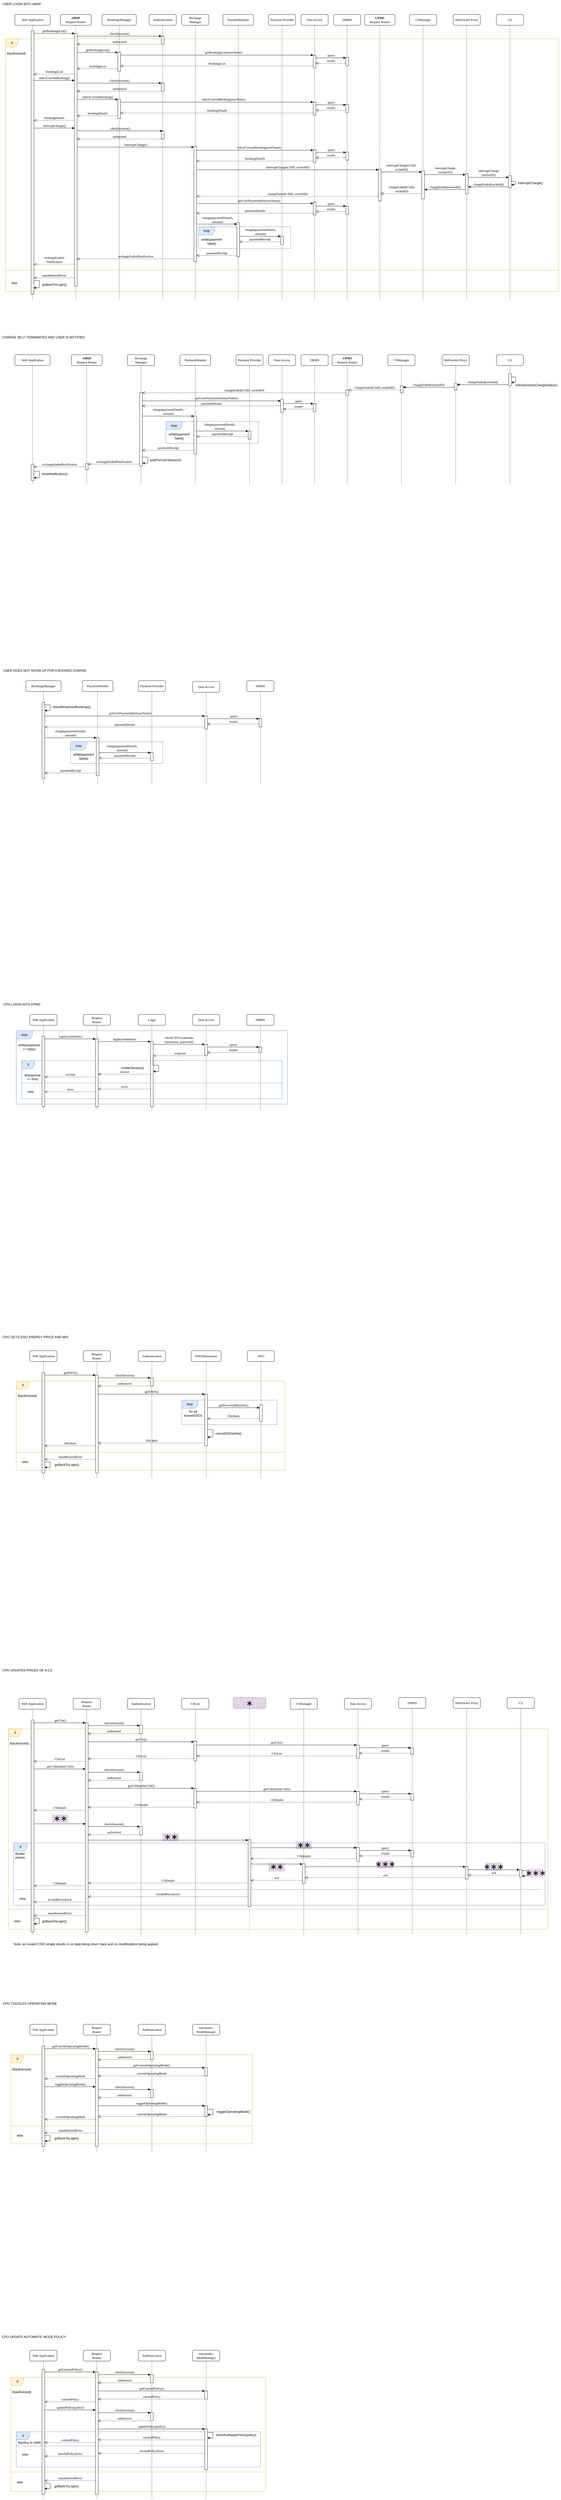 <mxfile version="20.5.3" type="device"><diagram id="BeQwRoH2vvDNWLknCspA" name="Pagina-1"><mxGraphModel dx="2749" dy="256" grid="1" gridSize="10" guides="1" tooltips="1" connect="1" arrows="1" fold="1" page="1" pageScale="1" pageWidth="2069" pageHeight="1227" math="0" shadow="0"><root><mxCell id="0"/><mxCell id="1" parent="0"/><mxCell id="A2nSOYIOyv37LuOgfHhm-88" value="if" style="shape=umlFrame;tabWidth=110;tabHeight=30;tabPosition=left;html=1;boundedLbl=1;labelInHeader=1;width=47;height=30;fillColor=#fff2cc;strokeColor=#d6b656;" vertex="1" parent="1"><mxGeometry x="20" y="1370" width="2040" height="930" as="geometry"/></mxCell><mxCell id="A2nSOYIOyv37LuOgfHhm-89" value="if(authorized)" style="text;align=center;" vertex="1" parent="A2nSOYIOyv37LuOgfHhm-88"><mxGeometry width="100" height="20" relative="1" as="geometry"><mxPoint x="-10" y="40" as="offset"/></mxGeometry></mxCell><mxCell id="A2nSOYIOyv37LuOgfHhm-36" value="interruptCharge()" style="text;html=1;align=center;verticalAlign=middle;resizable=0;points=[];autosize=1;strokeColor=none;fillColor=none;" vertex="1" parent="A2nSOYIOyv37LuOgfHhm-88"><mxGeometry x="1875" y="515.997" width="120" height="30" as="geometry"/></mxCell><mxCell id="aj6pYTE7TbrS4Eqh01Q6-224" value="loop" style="shape=umlFrame;whiteSpace=wrap;html=1;fillColor=#dae8fc;strokeColor=#6c8ebf;" parent="1" vertex="1"><mxGeometry x="612" y="2779" width="340" height="80" as="geometry"/></mxCell><mxCell id="aj6pYTE7TbrS4Eqh01Q6-136" value="loop" style="shape=umlFrame;whiteSpace=wrap;html=1;fillColor=#dae8fc;strokeColor=#6c8ebf;" parent="1" vertex="1"><mxGeometry x="260" y="3958" width="340" height="80" as="geometry"/></mxCell><mxCell id="aj6pYTE7TbrS4Eqh01Q6-40" value="if" style="shape=umlFrame;tabWidth=110;tabHeight=30;tabPosition=left;html=1;boundedLbl=1;labelInHeader=1;width=47;height=30;fillColor=#fff2cc;strokeColor=#d6b656;" parent="1" vertex="1"><mxGeometry x="60" y="6312" width="990" height="328" as="geometry"/></mxCell><mxCell id="aj6pYTE7TbrS4Eqh01Q6-41" value="if(authorized)" style="text;align=center;" parent="aj6pYTE7TbrS4Eqh01Q6-40" vertex="1"><mxGeometry width="100" height="20" relative="1" as="geometry"><mxPoint x="-10" y="40" as="offset"/></mxGeometry></mxCell><mxCell id="aj6pYTE7TbrS4Eqh01Q6-42" value="else" style="line;strokeWidth=1;labelPosition=center;verticalLabelPosition=bottom;align=left;verticalAlign=top;spacingLeft=20;spacingTop=15;fillColor=#fff2cc;strokeColor=#d6b656;" parent="aj6pYTE7TbrS4Eqh01Q6-40" vertex="1"><mxGeometry y="255.523" width="990" height="13.12" as="geometry"/></mxCell><mxCell id="aj6pYTE7TbrS4Eqh01Q6-92" value="loop" style="shape=umlFrame;whiteSpace=wrap;html=1;fillColor=#dae8fc;strokeColor=#6c8ebf;" parent="aj6pYTE7TbrS4Eqh01Q6-40" vertex="1"><mxGeometry x="610" y="70" width="351.44" height="90" as="geometry"/></mxCell><mxCell id="aj6pYTE7TbrS4Eqh01Q6-93" value="&lt;div&gt;for all&lt;/div&gt;&lt;div&gt;knownDSOs&lt;/div&gt;" style="text;html=1;align=center;verticalAlign=middle;resizable=0;points=[];autosize=1;strokeColor=none;fillColor=none;" parent="aj6pYTE7TbrS4Eqh01Q6-40" vertex="1"><mxGeometry x="607.004" y="99" width="90" height="40" as="geometry"/></mxCell><mxCell id="aj6pYTE7TbrS4Eqh01Q6-97" value="&lt;div&gt;concatDSOsInfo()&lt;br&gt;&lt;/div&gt;" style="text;html=1;align=center;verticalAlign=middle;resizable=0;points=[];autosize=1;strokeColor=none;fillColor=none;" parent="aj6pYTE7TbrS4Eqh01Q6-40" vertex="1"><mxGeometry x="722.183" y="178" width="120" height="30" as="geometry"/></mxCell><mxCell id="64HZ8vT5wmqo5Xkc1ZFR-380" value="if" style="shape=umlFrame;tabWidth=110;tabHeight=30;tabPosition=left;html=1;boundedLbl=1;labelInHeader=1;width=47;height=30;fillColor=#fff2cc;strokeColor=#d6b656;" parent="1" vertex="1"><mxGeometry x="31" y="7592" width="1989" height="738" as="geometry"/></mxCell><mxCell id="64HZ8vT5wmqo5Xkc1ZFR-381" value="if(authorized)" style="text;align=center;" parent="64HZ8vT5wmqo5Xkc1ZFR-380" vertex="1"><mxGeometry width="100" height="20" relative="1" as="geometry"><mxPoint x="-10" y="40" as="offset"/></mxGeometry></mxCell><mxCell id="64HZ8vT5wmqo5Xkc1ZFR-382" value="else" style="line;strokeWidth=1;labelPosition=center;verticalLabelPosition=bottom;align=left;verticalAlign=top;spacingLeft=20;spacingTop=15;fillColor=#fff2cc;strokeColor=#d6b656;" parent="64HZ8vT5wmqo5Xkc1ZFR-380" vertex="1"><mxGeometry y="649.753" width="1989" height="29.52" as="geometry"/></mxCell><mxCell id="64HZ8vT5wmqo5Xkc1ZFR-383" value="goBackToLogin()" style="text;html=1;align=center;verticalAlign=middle;resizable=0;points=[];autosize=1;strokeColor=none;fillColor=none;fontColor=#000000;" parent="64HZ8vT5wmqo5Xkc1ZFR-380" vertex="1"><mxGeometry x="108.998" y="693.995" width="120" height="30" as="geometry"/></mxCell><mxCell id="64HZ8vT5wmqo5Xkc1ZFR-495" value="if" style="shape=umlFrame;tabWidth=110;tabHeight=30;tabPosition=left;html=1;boundedLbl=1;labelInHeader=1;width=50;height=30;fillColor=#dae8fc;strokeColor=#6c8ebf;" parent="64HZ8vT5wmqo5Xkc1ZFR-380" vertex="1"><mxGeometry x="19" y="420" width="1960" height="230" as="geometry"/></mxCell><mxCell id="aj6pYTE7TbrS4Eqh01Q6-16" value="" style="rounded=0;whiteSpace=wrap;html=1;fontSize=30;strokeColor=none;fillColor=#e1d5e7;" parent="64HZ8vT5wmqo5Xkc1ZFR-495" vertex="1"><mxGeometry x="1894" y="96" width="60" height="30" as="geometry"/></mxCell><mxCell id="64HZ8vT5wmqo5Xkc1ZFR-496" value="if(valid&#xA;prices)&#xA;" style="text" parent="64HZ8vT5wmqo5Xkc1ZFR-495" vertex="1"><mxGeometry width="100" height="20" relative="1" as="geometry"><mxPoint x="4" y="26" as="offset"/></mxGeometry></mxCell><mxCell id="64HZ8vT5wmqo5Xkc1ZFR-497" value="else" style="line;strokeWidth=1;labelPosition=center;verticalLabelPosition=bottom;align=left;verticalAlign=top;spacingLeft=20;spacingTop=15;fillColor=#dae8fc;strokeColor=#6c8ebf;" parent="64HZ8vT5wmqo5Xkc1ZFR-495" vertex="1"><mxGeometry y="167.173" width="1951" height="9.2" as="geometry"/></mxCell><mxCell id="64HZ8vT5wmqo5Xkc1ZFR-493" value="&lt;font style=&quot;font-size: 30px;&quot;&gt;&lt;span dir=&quot;ltr&quot; role=&quot;presentation&quot; style=&quot;left: 176.431px; top: 400.865px; font-family: sans-serif; transform: scaleX(0.879);&quot;&gt;∗&lt;/span&gt;&lt;/font&gt;&lt;font style=&quot;font-size: 30px;&quot;&gt;&lt;span dir=&quot;ltr&quot; role=&quot;presentation&quot; style=&quot;left: 176.431px; top: 400.865px; font-family: sans-serif; transform: scaleX(0.879);&quot;&gt;∗&lt;/span&gt;&lt;/font&gt;&lt;font style=&quot;font-size: 30px;&quot;&gt;&lt;span dir=&quot;ltr&quot; role=&quot;presentation&quot; style=&quot;left: 176.431px; top: 400.865px; font-family: sans-serif; transform: scaleX(0.879);&quot;&gt;∗&lt;/span&gt;&lt;/font&gt;" style="text;html=1;align=center;verticalAlign=middle;resizable=0;points=[];autosize=1;strokeColor=none;fillColor=none;fontColor=#000000;" parent="64HZ8vT5wmqo5Xkc1ZFR-495" vertex="1"><mxGeometry x="1890" y="85" width="70" height="50" as="geometry"/></mxCell><mxCell id="aj6pYTE7TbrS4Eqh01Q6-15" value="" style="rounded=0;whiteSpace=wrap;html=1;fontSize=30;strokeColor=none;fillColor=#e1d5e7;" parent="64HZ8vT5wmqo5Xkc1ZFR-495" vertex="1"><mxGeometry x="1740" y="73" width="60" height="30" as="geometry"/></mxCell><mxCell id="aj6pYTE7TbrS4Eqh01Q6-12" value="" style="rounded=0;whiteSpace=wrap;html=1;fontSize=30;strokeColor=none;fillColor=#e1d5e7;" parent="64HZ8vT5wmqo5Xkc1ZFR-495" vertex="1"><mxGeometry x="1340" y="65" width="60" height="30" as="geometry"/></mxCell><mxCell id="aj6pYTE7TbrS4Eqh01Q6-17" value="" style="rounded=0;whiteSpace=wrap;html=1;fontSize=30;strokeColor=none;fillColor=#e1d5e7;" parent="64HZ8vT5wmqo5Xkc1ZFR-495" vertex="1"><mxGeometry x="549" y="-35" width="60" height="30" as="geometry"/></mxCell><mxCell id="aj6pYTE7TbrS4Eqh01Q6-7" value="" style="rounded=0;whiteSpace=wrap;html=1;fontSize=30;strokeColor=none;fillColor=#e1d5e7;" parent="64HZ8vT5wmqo5Xkc1ZFR-495" vertex="1"><mxGeometry x="940" y="75.77" width="60" height="30" as="geometry"/></mxCell><mxCell id="aj6pYTE7TbrS4Eqh01Q6-21" value="" style="rounded=0;whiteSpace=wrap;html=1;fontSize=30;strokeColor=none;fillColor=#e1d5e7;" parent="64HZ8vT5wmqo5Xkc1ZFR-380" vertex="1"><mxGeometry x="1059" y="414" width="60" height="30" as="geometry"/></mxCell><mxCell id="aj6pYTE7TbrS4Eqh01Q6-37" value="" style="rounded=0;whiteSpace=wrap;html=1;fontSize=30;strokeColor=none;fillColor=#e1d5e7;" parent="64HZ8vT5wmqo5Xkc1ZFR-380" vertex="1"><mxGeometry x="160" y="316" width="60" height="30" as="geometry"/></mxCell><mxCell id="64HZ8vT5wmqo5Xkc1ZFR-359" value="if" style="shape=umlFrame;tabWidth=110;tabHeight=30;tabPosition=left;html=1;boundedLbl=1;labelInHeader=1;width=47;height=30;fillColor=#fff2cc;strokeColor=#d6b656;" parent="1" vertex="1"><mxGeometry x="40" y="9980" width="940" height="420" as="geometry"/></mxCell><mxCell id="64HZ8vT5wmqo5Xkc1ZFR-360" value="if(authorized)" style="text;align=center;" parent="64HZ8vT5wmqo5Xkc1ZFR-359" vertex="1"><mxGeometry width="100" height="20" relative="1" as="geometry"><mxPoint x="-10" y="40" as="offset"/></mxGeometry></mxCell><mxCell id="64HZ8vT5wmqo5Xkc1ZFR-361" value="else" style="line;strokeWidth=1;labelPosition=center;verticalLabelPosition=bottom;align=left;verticalAlign=top;spacingLeft=20;spacingTop=15;fillColor=#fff2cc;strokeColor=#d6b656;" parent="64HZ8vT5wmqo5Xkc1ZFR-359" vertex="1"><mxGeometry y="339.998" width="940" height="16.8" as="geometry"/></mxCell><mxCell id="64HZ8vT5wmqo5Xkc1ZFR-366" value="goBackToLogin()" style="text;html=1;align=center;verticalAlign=middle;resizable=0;points=[];autosize=1;strokeColor=none;fillColor=none;fontColor=#000000;" parent="64HZ8vT5wmqo5Xkc1ZFR-359" vertex="1"><mxGeometry x="144.765" y="386" width="120" height="30" as="geometry"/></mxCell><mxCell id="64HZ8vT5wmqo5Xkc1ZFR-373" value="if" style="shape=umlFrame;tabWidth=110;tabHeight=30;tabPosition=left;html=1;boundedLbl=1;labelInHeader=1;width=47;height=30;fillColor=#fff2cc;strokeColor=#d6b656;" parent="1" vertex="1"><mxGeometry x="40" y="8792" width="890" height="328" as="geometry"/></mxCell><mxCell id="64HZ8vT5wmqo5Xkc1ZFR-374" value="if(authorized)" style="text;align=center;" parent="64HZ8vT5wmqo5Xkc1ZFR-373" vertex="1"><mxGeometry width="100" height="20" relative="1" as="geometry"><mxPoint x="-10" y="40" as="offset"/></mxGeometry></mxCell><mxCell id="64HZ8vT5wmqo5Xkc1ZFR-375" value="else" style="line;strokeWidth=1;labelPosition=center;verticalLabelPosition=bottom;align=left;verticalAlign=top;spacingLeft=20;spacingTop=15;fillColor=#fff2cc;strokeColor=#d6b656;" parent="64HZ8vT5wmqo5Xkc1ZFR-373" vertex="1"><mxGeometry y="255.523" width="890" height="13.12" as="geometry"/></mxCell><mxCell id="64HZ8vT5wmqo5Xkc1ZFR-376" value="goBackToLogin()" style="text;html=1;align=center;verticalAlign=middle;resizable=0;points=[];autosize=1;strokeColor=none;fillColor=none;fontColor=#000000;" parent="64HZ8vT5wmqo5Xkc1ZFR-373" vertex="1"><mxGeometry x="144.618" y="292.998" width="120" height="30" as="geometry"/></mxCell><mxCell id="64HZ8vT5wmqo5Xkc1ZFR-316" value="loop" style="shape=umlFrame;whiteSpace=wrap;html=1;fillColor=#dae8fc;strokeColor=#6c8ebf;" parent="1" vertex="1"><mxGeometry x="60" y="5022" width="1000" height="270" as="geometry"/></mxCell><mxCell id="64HZ8vT5wmqo5Xkc1ZFR-102" value="if" style="shape=umlFrame;tabWidth=110;tabHeight=30;tabPosition=left;html=1;boundedLbl=1;labelInHeader=1;width=50;height=30;fillColor=#dae8fc;strokeColor=#6c8ebf;" parent="1" vertex="1"><mxGeometry x="60" y="10180" width="900" height="130" as="geometry"/></mxCell><mxCell id="64HZ8vT5wmqo5Xkc1ZFR-103" value="if(policy is valid)" style="text" parent="64HZ8vT5wmqo5Xkc1ZFR-102" vertex="1"><mxGeometry width="100" height="20" relative="1" as="geometry"><mxPoint x="4" y="26" as="offset"/></mxGeometry></mxCell><mxCell id="64HZ8vT5wmqo5Xkc1ZFR-104" value="else" style="line;strokeWidth=1;labelPosition=center;verticalLabelPosition=bottom;align=left;verticalAlign=top;spacingLeft=20;spacingTop=15;fillColor=#dae8fc;strokeColor=#6c8ebf;" parent="64HZ8vT5wmqo5Xkc1ZFR-102" vertex="1"><mxGeometry y="50" width="900" height="5.2" as="geometry"/></mxCell><mxCell id="64HZ8vT5wmqo5Xkc1ZFR-101" value="storeAndApplyPolicy(policy)" style="text;html=1;align=center;verticalAlign=middle;resizable=0;points=[];autosize=1;strokeColor=none;fillColor=none;" parent="64HZ8vT5wmqo5Xkc1ZFR-102" vertex="1"><mxGeometry x="725" y="-3.003" width="170" height="30" as="geometry"/></mxCell><mxCell id="64HZ8vT5wmqo5Xkc1ZFR-333" value="Data Access" style="shape=umlLifeline;perimeter=lifelinePerimeter;whiteSpace=wrap;html=1;container=1;collapsible=0;recursiveResize=0;outlineConnect=0;rounded=1;shadow=0;comic=0;labelBackgroundColor=none;strokeWidth=1;fontFamily=Verdana;fontSize=12;align=center;" parent="1" vertex="1"><mxGeometry x="710" y="4962" width="100" height="352" as="geometry"/></mxCell><mxCell id="64HZ8vT5wmqo5Xkc1ZFR-334" value="" style="html=1;points=[];perimeter=orthogonalPerimeter;rounded=0;shadow=0;comic=0;labelBackgroundColor=none;strokeWidth=1;fontFamily=Verdana;fontSize=12;align=center;" parent="64HZ8vT5wmqo5Xkc1ZFR-333" vertex="1"><mxGeometry x="45" y="110" width="10" height="40" as="geometry"/></mxCell><mxCell id="64HZ8vT5wmqo5Xkc1ZFR-38" value="Web Application" style="shape=umlLifeline;perimeter=lifelinePerimeter;whiteSpace=wrap;html=1;container=1;collapsible=0;recursiveResize=0;outlineConnect=0;rounded=1;shadow=0;comic=0;labelBackgroundColor=none;strokeWidth=1;fontFamily=Verdana;fontSize=12;align=center;" parent="1" vertex="1"><mxGeometry x="110" y="9880" width="100" height="550" as="geometry"/></mxCell><mxCell id="64HZ8vT5wmqo5Xkc1ZFR-39" value="" style="html=1;points=[];perimeter=orthogonalPerimeter;rounded=0;shadow=0;comic=0;labelBackgroundColor=none;strokeWidth=1;fontFamily=Verdana;fontSize=12;align=center;" parent="64HZ8vT5wmqo5Xkc1ZFR-38" vertex="1"><mxGeometry x="45" y="70" width="10" height="460" as="geometry"/></mxCell><mxCell id="64HZ8vT5wmqo5Xkc1ZFR-365" style="edgeStyle=orthogonalEdgeStyle;rounded=0;orthogonalLoop=1;jettySize=auto;html=1;fontColor=#FFE599;exitX=1;exitY=0.913;exitDx=0;exitDy=0;exitPerimeter=0;" parent="64HZ8vT5wmqo5Xkc1ZFR-38" source="64HZ8vT5wmqo5Xkc1ZFR-39" target="64HZ8vT5wmqo5Xkc1ZFR-39" edge="1"><mxGeometry relative="1" as="geometry"><Array as="points"><mxPoint x="75" y="490"/><mxPoint x="75" y="510"/></Array></mxGeometry></mxCell><mxCell id="64HZ8vT5wmqo5Xkc1ZFR-42" value="&lt;div&gt;Request&lt;/div&gt;&lt;div&gt;Router&lt;/div&gt;" style="shape=umlLifeline;perimeter=lifelinePerimeter;whiteSpace=wrap;html=1;container=1;collapsible=0;recursiveResize=0;outlineConnect=0;rounded=1;shadow=0;comic=0;labelBackgroundColor=none;strokeWidth=1;fontFamily=Verdana;fontSize=12;align=center;" parent="1" vertex="1"><mxGeometry x="307" y="9880" width="100" height="550" as="geometry"/></mxCell><mxCell id="64HZ8vT5wmqo5Xkc1ZFR-43" value="" style="html=1;points=[];perimeter=orthogonalPerimeter;rounded=0;shadow=0;comic=0;labelBackgroundColor=none;strokeWidth=1;fontFamily=Verdana;fontSize=12;align=center;" parent="64HZ8vT5wmqo5Xkc1ZFR-42" vertex="1"><mxGeometry x="45" y="80" width="10" height="450" as="geometry"/></mxCell><mxCell id="64HZ8vT5wmqo5Xkc1ZFR-46" value="Authentication" style="shape=umlLifeline;perimeter=lifelinePerimeter;whiteSpace=wrap;html=1;container=1;collapsible=0;recursiveResize=0;outlineConnect=0;rounded=1;shadow=0;comic=0;labelBackgroundColor=none;strokeWidth=1;fontFamily=Verdana;fontSize=12;align=center;" parent="1" vertex="1"><mxGeometry x="510" y="9880" width="100" height="550" as="geometry"/></mxCell><mxCell id="64HZ8vT5wmqo5Xkc1ZFR-47" value="" style="html=1;points=[];perimeter=orthogonalPerimeter;rounded=0;shadow=0;comic=0;labelBackgroundColor=none;strokeWidth=1;fontFamily=Verdana;fontSize=12;align=center;" parent="64HZ8vT5wmqo5Xkc1ZFR-46" vertex="1"><mxGeometry x="45" y="90" width="10" height="30" as="geometry"/></mxCell><mxCell id="64HZ8vT5wmqo5Xkc1ZFR-92" value="" style="html=1;points=[];perimeter=orthogonalPerimeter;rounded=0;shadow=0;comic=0;labelBackgroundColor=none;strokeWidth=1;fontFamily=Verdana;fontSize=12;align=center;" parent="64HZ8vT5wmqo5Xkc1ZFR-46" vertex="1"><mxGeometry x="45" y="230" width="10" height="30" as="geometry"/></mxCell><mxCell id="64HZ8vT5wmqo5Xkc1ZFR-48" value="&lt;div&gt;Automatic-ModeManager&lt;/div&gt;" style="shape=umlLifeline;perimeter=lifelinePerimeter;whiteSpace=wrap;html=1;container=1;collapsible=0;recursiveResize=0;outlineConnect=0;rounded=1;shadow=0;comic=0;labelBackgroundColor=none;strokeWidth=1;fontFamily=Verdana;fontSize=12;align=center;" parent="1" vertex="1"><mxGeometry x="710" y="9880" width="100" height="550" as="geometry"/></mxCell><mxCell id="64HZ8vT5wmqo5Xkc1ZFR-49" value="" style="html=1;points=[];perimeter=orthogonalPerimeter;rounded=0;shadow=0;comic=0;labelBackgroundColor=none;strokeWidth=1;fontFamily=Verdana;fontSize=12;align=center;" parent="64HZ8vT5wmqo5Xkc1ZFR-48" vertex="1"><mxGeometry x="45" y="150" width="10" height="30" as="geometry"/></mxCell><mxCell id="64HZ8vT5wmqo5Xkc1ZFR-93" value="" style="html=1;points=[];perimeter=orthogonalPerimeter;rounded=0;shadow=0;comic=0;labelBackgroundColor=none;strokeWidth=1;fontFamily=Verdana;fontSize=12;align=center;" parent="64HZ8vT5wmqo5Xkc1ZFR-48" vertex="1"><mxGeometry x="45" y="290" width="10" height="150" as="geometry"/></mxCell><mxCell id="64HZ8vT5wmqo5Xkc1ZFR-110" style="edgeStyle=orthogonalEdgeStyle;rounded=0;orthogonalLoop=1;jettySize=auto;html=1;exitX=0.978;exitY=0.088;exitDx=0;exitDy=0;exitPerimeter=0;" parent="64HZ8vT5wmqo5Xkc1ZFR-48" source="64HZ8vT5wmqo5Xkc1ZFR-93" target="64HZ8vT5wmqo5Xkc1ZFR-93" edge="1"><mxGeometry relative="1" as="geometry"><Array as="points"><mxPoint x="75" y="303"/><mxPoint x="75" y="323"/></Array></mxGeometry></mxCell><mxCell id="64HZ8vT5wmqo5Xkc1ZFR-81" value="getCurrentPolicy()" style="html=1;verticalAlign=bottom;endArrow=block;labelBackgroundColor=none;fontFamily=Verdana;fontSize=12;edgeStyle=elbowEdgeStyle;elbow=vertical;" parent="1" source="64HZ8vT5wmqo5Xkc1ZFR-39" target="64HZ8vT5wmqo5Xkc1ZFR-43" edge="1"><mxGeometry relative="1" as="geometry"><mxPoint x="165" y="9960" as="sourcePoint"/><mxPoint x="352" y="9960" as="targetPoint"/><Array as="points"><mxPoint x="310" y="9960"/><mxPoint x="290" y="9950"/><mxPoint x="280" y="10090"/><mxPoint x="332" y="9970"/><mxPoint x="280" y="10000"/><mxPoint x="379" y="9810"/></Array></mxGeometry></mxCell><mxCell id="64HZ8vT5wmqo5Xkc1ZFR-82" value="checkSession()" style="html=1;verticalAlign=bottom;endArrow=block;labelBackgroundColor=none;fontFamily=Verdana;fontSize=12;edgeStyle=elbowEdgeStyle;elbow=vertical;" parent="1" target="64HZ8vT5wmqo5Xkc1ZFR-47" edge="1"><mxGeometry relative="1" as="geometry"><mxPoint x="362" y="9970" as="sourcePoint"/><mxPoint x="572" y="9959.58" as="targetPoint"/><Array as="points"><mxPoint x="460" y="9970"/><mxPoint x="480" y="9970"/><mxPoint x="530" y="9959.58"/><mxPoint x="510" y="9949.58"/><mxPoint x="500" y="10089.58"/><mxPoint x="552" y="9969.58"/><mxPoint x="500" y="9999.58"/><mxPoint x="599" y="9809.58"/></Array></mxGeometry></mxCell><mxCell id="64HZ8vT5wmqo5Xkc1ZFR-85" value="getCurrentPolicy()" style="html=1;verticalAlign=bottom;endArrow=block;labelBackgroundColor=none;fontFamily=Verdana;fontSize=12;edgeStyle=elbowEdgeStyle;elbow=vertical;" parent="1" target="64HZ8vT5wmqo5Xkc1ZFR-49" edge="1"><mxGeometry relative="1" as="geometry"><mxPoint x="362" y="10030" as="sourcePoint"/><mxPoint x="557" y="10040" as="targetPoint"/><Array as="points"><mxPoint x="550" y="10030"/><mxPoint x="515" y="10040"/><mxPoint x="495" y="10030"/><mxPoint x="485" y="10170"/><mxPoint x="537" y="10050"/><mxPoint x="485" y="10080"/><mxPoint x="584" y="9890"/></Array></mxGeometry></mxCell><mxCell id="64HZ8vT5wmqo5Xkc1ZFR-86" value="authorized" style="html=1;verticalAlign=bottom;endArrow=open;dashed=1;endSize=8;labelBackgroundColor=none;fontFamily=Verdana;fontSize=12;edgeStyle=elbowEdgeStyle;elbow=vertical;" parent="1" source="64HZ8vT5wmqo5Xkc1ZFR-47" edge="1"><mxGeometry relative="1" as="geometry"><mxPoint x="362" y="10000" as="targetPoint"/><Array as="points"><mxPoint x="518" y="10000"/><mxPoint x="478" y="9990"/><mxPoint x="468" y="9980"/><mxPoint x="488" y="9990"/><mxPoint x="498" y="9940"/><mxPoint x="438" y="9910"/><mxPoint x="398" y="9950"/><mxPoint x="290" y="9710"/><mxPoint x="380.5" y="9720"/><mxPoint x="440.5" y="9700"/><mxPoint x="423.5" y="9588"/><mxPoint x="433.5" y="9758"/><mxPoint x="457.5" y="9838"/><mxPoint x="487.5" y="9838"/></Array><mxPoint x="553" y="10000" as="sourcePoint"/></mxGeometry></mxCell><mxCell id="64HZ8vT5wmqo5Xkc1ZFR-88" value="currentPolicy" style="html=1;verticalAlign=bottom;endArrow=open;dashed=1;endSize=8;labelBackgroundColor=none;fontFamily=Verdana;fontSize=12;edgeStyle=elbowEdgeStyle;elbow=vertical;" parent="1" source="64HZ8vT5wmqo5Xkc1ZFR-49" edge="1"><mxGeometry relative="1" as="geometry"><mxPoint x="362" y="10060" as="targetPoint"/><Array as="points"><mxPoint x="600" y="10060"/><mxPoint x="737" y="10080"/><mxPoint x="709" y="10070"/><mxPoint x="681" y="10100"/><mxPoint x="818" y="10130"/><mxPoint x="801" y="10018"/><mxPoint x="811" y="10188"/><mxPoint x="835" y="10268"/><mxPoint x="865" y="10268"/></Array><mxPoint x="885" y="10080" as="sourcePoint"/></mxGeometry></mxCell><mxCell id="64HZ8vT5wmqo5Xkc1ZFR-90" value="currentPolicy" style="html=1;verticalAlign=bottom;endArrow=open;dashed=1;endSize=8;labelBackgroundColor=none;fontFamily=Verdana;fontSize=12;edgeStyle=elbowEdgeStyle;elbow=vertical;" parent="1" edge="1"><mxGeometry relative="1" as="geometry"><mxPoint x="165" y="10070" as="targetPoint"/><Array as="points"><mxPoint x="230" y="10070"/><mxPoint x="321" y="10080"/><mxPoint x="281" y="10070"/><mxPoint x="271" y="10060"/><mxPoint x="291" y="10070"/><mxPoint x="301" y="10020"/><mxPoint x="241" y="9990"/><mxPoint x="201" y="10030"/><mxPoint x="93" y="9790"/><mxPoint x="183.5" y="9800"/><mxPoint x="243.5" y="9780"/><mxPoint x="226.5" y="9668"/><mxPoint x="236.5" y="9838"/><mxPoint x="260.5" y="9918"/><mxPoint x="290.5" y="9918"/></Array><mxPoint x="352" y="10070" as="sourcePoint"/></mxGeometry></mxCell><mxCell id="64HZ8vT5wmqo5Xkc1ZFR-91" value="updatePolicy(policy)" style="html=1;verticalAlign=bottom;endArrow=block;labelBackgroundColor=none;fontFamily=Verdana;fontSize=12;edgeStyle=elbowEdgeStyle;elbow=vertical;" parent="1" edge="1"><mxGeometry relative="1" as="geometry"><mxPoint x="165" y="10100" as="sourcePoint"/><mxPoint x="352" y="10100" as="targetPoint"/><Array as="points"><mxPoint x="330" y="10100"/><mxPoint x="300" y="10100"/><mxPoint x="359" y="10100"/></Array></mxGeometry></mxCell><mxCell id="64HZ8vT5wmqo5Xkc1ZFR-95" value="updatePolicy(policy)" style="html=1;verticalAlign=bottom;endArrow=block;labelBackgroundColor=none;fontFamily=Verdana;fontSize=12;edgeStyle=elbowEdgeStyle;elbow=vertical;" parent="1" target="64HZ8vT5wmqo5Xkc1ZFR-93" edge="1"><mxGeometry relative="1" as="geometry"><mxPoint x="362" y="10170" as="sourcePoint"/><mxPoint x="557" y="10180" as="targetPoint"/><Array as="points"><mxPoint x="550" y="10170"/><mxPoint x="515" y="10180"/><mxPoint x="495" y="10170"/><mxPoint x="485" y="10310"/><mxPoint x="537" y="10190"/><mxPoint x="485" y="10220"/><mxPoint x="584" y="10030"/></Array></mxGeometry></mxCell><mxCell id="64HZ8vT5wmqo5Xkc1ZFR-96" value="authorized" style="html=1;verticalAlign=bottom;endArrow=open;dashed=1;endSize=8;labelBackgroundColor=none;fontFamily=Verdana;fontSize=12;edgeStyle=elbowEdgeStyle;elbow=vertical;" parent="1" source="64HZ8vT5wmqo5Xkc1ZFR-92" edge="1"><mxGeometry relative="1" as="geometry"><mxPoint x="362" y="10140" as="targetPoint"/><Array as="points"><mxPoint x="518" y="10140"/><mxPoint x="478" y="10130"/><mxPoint x="468" y="10120"/><mxPoint x="488" y="10130"/><mxPoint x="498" y="10080"/><mxPoint x="438" y="10050"/><mxPoint x="398" y="10090"/><mxPoint x="290" y="9850"/><mxPoint x="380.5" y="9860"/><mxPoint x="440.5" y="9840"/><mxPoint x="423.5" y="9728"/><mxPoint x="433.5" y="9898"/><mxPoint x="457.5" y="9978"/><mxPoint x="487.5" y="9978"/></Array><mxPoint x="553" y="10140" as="sourcePoint"/></mxGeometry></mxCell><mxCell id="64HZ8vT5wmqo5Xkc1ZFR-94" value="checkSession()" style="html=1;verticalAlign=bottom;endArrow=block;labelBackgroundColor=none;fontFamily=Verdana;fontSize=12;edgeStyle=elbowEdgeStyle;elbow=vertical;" parent="1" target="64HZ8vT5wmqo5Xkc1ZFR-92" edge="1"><mxGeometry relative="1" as="geometry"><mxPoint x="362" y="10110" as="sourcePoint"/><mxPoint x="572" y="10099.58" as="targetPoint"/><Array as="points"><mxPoint x="460" y="10110"/><mxPoint x="480" y="10110"/><mxPoint x="530" y="10099.58"/><mxPoint x="510" y="10089.58"/><mxPoint x="500" y="10229.58"/><mxPoint x="552" y="10109.58"/><mxPoint x="500" y="10139.58"/><mxPoint x="599" y="9949.58"/></Array></mxGeometry></mxCell><mxCell id="64HZ8vT5wmqo5Xkc1ZFR-98" value="currentPolicy" style="html=1;verticalAlign=bottom;endArrow=open;dashed=1;endSize=8;labelBackgroundColor=none;fontFamily=Verdana;fontSize=12;edgeStyle=elbowEdgeStyle;elbow=vertical;" parent="1" edge="1"><mxGeometry relative="1" as="geometry"><mxPoint x="165" y="10220" as="targetPoint"/><Array as="points"><mxPoint x="270" y="10220"/><mxPoint x="230" y="10210"/><mxPoint x="321" y="10220"/><mxPoint x="281" y="10210"/><mxPoint x="271" y="10200"/><mxPoint x="291" y="10210"/><mxPoint x="301" y="10160"/><mxPoint x="241" y="10130"/><mxPoint x="201" y="10170"/><mxPoint x="93" y="9930"/><mxPoint x="183.5" y="9940"/><mxPoint x="243.5" y="9920"/><mxPoint x="226.5" y="9808"/><mxPoint x="236.5" y="9978"/><mxPoint x="260.5" y="10058"/><mxPoint x="290.5" y="10058"/></Array><mxPoint x="352" y="10220" as="sourcePoint"/></mxGeometry></mxCell><mxCell id="64HZ8vT5wmqo5Xkc1ZFR-106" value="invalidPolicyError" style="html=1;verticalAlign=bottom;endArrow=open;dashed=1;endSize=8;labelBackgroundColor=none;fontFamily=Verdana;fontSize=12;edgeStyle=elbowEdgeStyle;elbow=vertical;" parent="1" source="64HZ8vT5wmqo5Xkc1ZFR-93" edge="1"><mxGeometry relative="1" as="geometry"><mxPoint x="362" y="10260" as="targetPoint"/><Array as="points"><mxPoint x="687" y="10260"/><mxPoint x="758" y="10270"/><mxPoint x="673" y="10250"/><mxPoint x="645" y="10240"/><mxPoint x="617" y="10270"/><mxPoint x="754" y="10300"/><mxPoint x="737" y="10188"/><mxPoint x="747" y="10358"/><mxPoint x="771" y="10438"/><mxPoint x="801" y="10438"/></Array><mxPoint x="820" y="10260" as="sourcePoint"/></mxGeometry></mxCell><mxCell id="64HZ8vT5wmqo5Xkc1ZFR-108" value="invalidPolicyError" style="html=1;verticalAlign=bottom;endArrow=open;dashed=1;endSize=8;labelBackgroundColor=none;fontFamily=Verdana;fontSize=12;edgeStyle=elbowEdgeStyle;elbow=vertical;" parent="1" edge="1"><mxGeometry relative="1" as="geometry"><mxPoint x="165" y="10270" as="targetPoint"/><Array as="points"><mxPoint x="300" y="10270"/><mxPoint x="235" y="10270"/><mxPoint x="326" y="10280"/><mxPoint x="286" y="10270"/><mxPoint x="276" y="10260"/><mxPoint x="296" y="10270"/><mxPoint x="306" y="10220"/><mxPoint x="246" y="10190"/><mxPoint x="206" y="10230"/><mxPoint x="98" y="9990"/><mxPoint x="188.5" y="10000"/><mxPoint x="248.5" y="9980"/><mxPoint x="231.5" y="9868"/><mxPoint x="241.5" y="10038"/><mxPoint x="265.5" y="10118"/><mxPoint x="295.5" y="10118"/></Array><mxPoint x="352" y="10270" as="sourcePoint"/></mxGeometry></mxCell><mxCell id="64HZ8vT5wmqo5Xkc1ZFR-97" value="currentPolicy" style="html=1;verticalAlign=bottom;endArrow=open;dashed=1;endSize=8;labelBackgroundColor=none;fontFamily=Verdana;fontSize=12;edgeStyle=elbowEdgeStyle;elbow=vertical;" parent="1" source="64HZ8vT5wmqo5Xkc1ZFR-93" edge="1"><mxGeometry relative="1" as="geometry"><mxPoint x="362" y="10210" as="targetPoint"/><Array as="points"><mxPoint x="480" y="10210"/><mxPoint x="600" y="10200"/><mxPoint x="737" y="10220"/><mxPoint x="709" y="10210"/><mxPoint x="681" y="10240"/><mxPoint x="818" y="10270"/><mxPoint x="801" y="10158"/><mxPoint x="811" y="10328"/><mxPoint x="835" y="10408"/><mxPoint x="865" y="10408"/></Array><mxPoint x="885" y="10220" as="sourcePoint"/></mxGeometry></mxCell><mxCell id="64HZ8vT5wmqo5Xkc1ZFR-134" value="Web Application" style="shape=umlLifeline;perimeter=lifelinePerimeter;whiteSpace=wrap;html=1;container=1;collapsible=0;recursiveResize=0;outlineConnect=0;rounded=1;shadow=0;comic=0;labelBackgroundColor=none;strokeWidth=1;fontFamily=Verdana;fontSize=12;align=center;" parent="1" vertex="1"><mxGeometry x="110" y="8680" width="100" height="470" as="geometry"/></mxCell><mxCell id="64HZ8vT5wmqo5Xkc1ZFR-135" value="" style="html=1;points=[];perimeter=orthogonalPerimeter;rounded=0;shadow=0;comic=0;labelBackgroundColor=none;strokeWidth=1;fontFamily=Verdana;fontSize=12;align=center;" parent="64HZ8vT5wmqo5Xkc1ZFR-134" vertex="1"><mxGeometry x="45" y="80" width="10" height="370" as="geometry"/></mxCell><mxCell id="64HZ8vT5wmqo5Xkc1ZFR-379" style="edgeStyle=orthogonalEdgeStyle;rounded=0;orthogonalLoop=1;jettySize=auto;html=1;fontColor=#000000;exitX=1;exitY=0.6;exitDx=0;exitDy=0;exitPerimeter=0;" parent="64HZ8vT5wmqo5Xkc1ZFR-134" source="64HZ8vT5wmqo5Xkc1ZFR-135" target="64HZ8vT5wmqo5Xkc1ZFR-135" edge="1"><mxGeometry relative="1" as="geometry"><Array as="points"><mxPoint x="75" y="410"/><mxPoint x="75" y="430"/></Array></mxGeometry></mxCell><mxCell id="64HZ8vT5wmqo5Xkc1ZFR-136" value="&lt;div&gt;Request&lt;/div&gt;&lt;div&gt;Router&lt;/div&gt;" style="shape=umlLifeline;perimeter=lifelinePerimeter;whiteSpace=wrap;html=1;container=1;collapsible=0;recursiveResize=0;outlineConnect=0;rounded=1;shadow=0;comic=0;labelBackgroundColor=none;strokeWidth=1;fontFamily=Verdana;fontSize=12;align=center;" parent="1" vertex="1"><mxGeometry x="307" y="8680" width="100" height="470" as="geometry"/></mxCell><mxCell id="64HZ8vT5wmqo5Xkc1ZFR-137" value="" style="html=1;points=[];perimeter=orthogonalPerimeter;rounded=0;shadow=0;comic=0;labelBackgroundColor=none;strokeWidth=1;fontFamily=Verdana;fontSize=12;align=center;" parent="64HZ8vT5wmqo5Xkc1ZFR-136" vertex="1"><mxGeometry x="45" y="90" width="10" height="360" as="geometry"/></mxCell><mxCell id="64HZ8vT5wmqo5Xkc1ZFR-141" value="Authentication" style="shape=umlLifeline;perimeter=lifelinePerimeter;whiteSpace=wrap;html=1;container=1;collapsible=0;recursiveResize=0;outlineConnect=0;rounded=1;shadow=0;comic=0;labelBackgroundColor=none;strokeWidth=1;fontFamily=Verdana;fontSize=12;align=center;" parent="1" vertex="1"><mxGeometry x="510" y="8680" width="100" height="470" as="geometry"/></mxCell><mxCell id="64HZ8vT5wmqo5Xkc1ZFR-142" value="" style="html=1;points=[];perimeter=orthogonalPerimeter;rounded=0;shadow=0;comic=0;labelBackgroundColor=none;strokeWidth=1;fontFamily=Verdana;fontSize=12;align=center;" parent="64HZ8vT5wmqo5Xkc1ZFR-141" vertex="1"><mxGeometry x="45" y="100" width="10" height="30" as="geometry"/></mxCell><mxCell id="64HZ8vT5wmqo5Xkc1ZFR-143" value="" style="html=1;points=[];perimeter=orthogonalPerimeter;rounded=0;shadow=0;comic=0;labelBackgroundColor=none;strokeWidth=1;fontFamily=Verdana;fontSize=12;align=center;" parent="64HZ8vT5wmqo5Xkc1ZFR-141" vertex="1"><mxGeometry x="45" y="240" width="10" height="30" as="geometry"/></mxCell><mxCell id="64HZ8vT5wmqo5Xkc1ZFR-144" value="&lt;div&gt;Automatic-ModeManager&lt;/div&gt;" style="shape=umlLifeline;perimeter=lifelinePerimeter;whiteSpace=wrap;html=1;container=1;collapsible=0;recursiveResize=0;outlineConnect=0;rounded=1;shadow=0;comic=0;labelBackgroundColor=none;strokeWidth=1;fontFamily=Verdana;fontSize=12;align=center;" parent="1" vertex="1"><mxGeometry x="710" y="8680" width="100" height="470" as="geometry"/></mxCell><mxCell id="64HZ8vT5wmqo5Xkc1ZFR-145" value="" style="html=1;points=[];perimeter=orthogonalPerimeter;rounded=0;shadow=0;comic=0;labelBackgroundColor=none;strokeWidth=1;fontFamily=Verdana;fontSize=12;align=center;" parent="64HZ8vT5wmqo5Xkc1ZFR-144" vertex="1"><mxGeometry x="45" y="160" width="10" height="30" as="geometry"/></mxCell><mxCell id="64HZ8vT5wmqo5Xkc1ZFR-146" value="" style="html=1;points=[];perimeter=orthogonalPerimeter;rounded=0;shadow=0;comic=0;labelBackgroundColor=none;strokeWidth=1;fontFamily=Verdana;fontSize=12;align=center;" parent="64HZ8vT5wmqo5Xkc1ZFR-144" vertex="1"><mxGeometry x="45" y="300" width="10" height="40" as="geometry"/></mxCell><mxCell id="64HZ8vT5wmqo5Xkc1ZFR-147" style="edgeStyle=orthogonalEdgeStyle;rounded=0;orthogonalLoop=1;jettySize=auto;html=1;exitX=0.978;exitY=0.088;exitDx=0;exitDy=0;exitPerimeter=0;" parent="64HZ8vT5wmqo5Xkc1ZFR-144" source="64HZ8vT5wmqo5Xkc1ZFR-146" target="64HZ8vT5wmqo5Xkc1ZFR-146" edge="1"><mxGeometry relative="1" as="geometry"><Array as="points"><mxPoint x="75" y="313"/><mxPoint x="75" y="333"/></Array></mxGeometry></mxCell><mxCell id="64HZ8vT5wmqo5Xkc1ZFR-163" value="getCurrentOperatingMode()" style="html=1;verticalAlign=bottom;endArrow=block;labelBackgroundColor=none;fontFamily=Verdana;fontSize=12;edgeStyle=elbowEdgeStyle;elbow=vertical;" parent="1" edge="1"><mxGeometry x="0.016" relative="1" as="geometry"><mxPoint x="165" y="8770" as="sourcePoint"/><mxPoint x="352" y="8770" as="targetPoint"/><Array as="points"><mxPoint x="310" y="8770"/><mxPoint x="290" y="8760"/><mxPoint x="280" y="8900"/><mxPoint x="332" y="8780"/><mxPoint x="280" y="8810"/><mxPoint x="379" y="8620"/></Array><mxPoint as="offset"/></mxGeometry></mxCell><mxCell id="64HZ8vT5wmqo5Xkc1ZFR-164" value="checkSession()" style="html=1;verticalAlign=bottom;endArrow=block;labelBackgroundColor=none;fontFamily=Verdana;fontSize=12;edgeStyle=elbowEdgeStyle;elbow=vertical;" parent="1" target="64HZ8vT5wmqo5Xkc1ZFR-142" edge="1"><mxGeometry relative="1" as="geometry"><mxPoint x="362" y="8780" as="sourcePoint"/><mxPoint x="572" y="8769.58" as="targetPoint"/><Array as="points"><mxPoint x="460" y="8780"/><mxPoint x="480" y="8780"/><mxPoint x="530" y="8769.58"/><mxPoint x="510" y="8759.58"/><mxPoint x="500" y="8899.58"/><mxPoint x="552" y="8779.58"/><mxPoint x="500" y="8809.58"/><mxPoint x="599" y="8619.58"/></Array></mxGeometry></mxCell><mxCell id="64HZ8vT5wmqo5Xkc1ZFR-165" value="getCurrentOperatingMode()" style="html=1;verticalAlign=bottom;endArrow=block;labelBackgroundColor=none;fontFamily=Verdana;fontSize=12;edgeStyle=elbowEdgeStyle;elbow=vertical;" parent="1" target="64HZ8vT5wmqo5Xkc1ZFR-145" edge="1"><mxGeometry relative="1" as="geometry"><mxPoint x="362" y="8840" as="sourcePoint"/><mxPoint x="557" y="8850" as="targetPoint"/><Array as="points"><mxPoint x="550" y="8840"/><mxPoint x="515" y="8850"/><mxPoint x="495" y="8840"/><mxPoint x="485" y="8980"/><mxPoint x="537" y="8860"/><mxPoint x="485" y="8890"/><mxPoint x="584" y="8700"/></Array></mxGeometry></mxCell><mxCell id="64HZ8vT5wmqo5Xkc1ZFR-166" value="authorized" style="html=1;verticalAlign=bottom;endArrow=open;dashed=1;endSize=8;labelBackgroundColor=none;fontFamily=Verdana;fontSize=12;edgeStyle=elbowEdgeStyle;elbow=vertical;" parent="1" source="64HZ8vT5wmqo5Xkc1ZFR-142" edge="1"><mxGeometry relative="1" as="geometry"><mxPoint x="362" y="8810" as="targetPoint"/><Array as="points"><mxPoint x="518" y="8810"/><mxPoint x="478" y="8800"/><mxPoint x="468" y="8790"/><mxPoint x="488" y="8800"/><mxPoint x="498" y="8750"/><mxPoint x="438" y="8720"/><mxPoint x="398" y="8760"/><mxPoint x="290" y="8520"/><mxPoint x="380.5" y="8530"/><mxPoint x="440.5" y="8510"/><mxPoint x="423.5" y="8398"/><mxPoint x="433.5" y="8568"/><mxPoint x="457.5" y="8648"/><mxPoint x="487.5" y="8648"/></Array><mxPoint x="553" y="8810" as="sourcePoint"/></mxGeometry></mxCell><mxCell id="64HZ8vT5wmqo5Xkc1ZFR-167" value="currentOperatingMode" style="html=1;verticalAlign=bottom;endArrow=open;dashed=1;endSize=8;labelBackgroundColor=none;fontFamily=Verdana;fontSize=12;edgeStyle=elbowEdgeStyle;elbow=vertical;" parent="1" source="64HZ8vT5wmqo5Xkc1ZFR-145" edge="1"><mxGeometry relative="1" as="geometry"><mxPoint x="362" y="8870" as="targetPoint"/><Array as="points"><mxPoint x="680" y="8870"/><mxPoint x="600" y="8870"/><mxPoint x="737" y="8890"/><mxPoint x="709" y="8880"/><mxPoint x="681" y="8910"/><mxPoint x="818" y="8940"/><mxPoint x="801" y="8828"/><mxPoint x="811" y="8998"/><mxPoint x="835" y="9078"/><mxPoint x="865" y="9078"/></Array><mxPoint x="885" y="8890" as="sourcePoint"/></mxGeometry></mxCell><mxCell id="64HZ8vT5wmqo5Xkc1ZFR-168" value="currentOperatingMode" style="html=1;verticalAlign=bottom;endArrow=open;dashed=1;endSize=8;labelBackgroundColor=none;fontFamily=Verdana;fontSize=12;edgeStyle=elbowEdgeStyle;elbow=vertical;" parent="1" edge="1"><mxGeometry relative="1" as="geometry"><mxPoint x="165" y="8880" as="targetPoint"/><Array as="points"><mxPoint x="230" y="8880"/><mxPoint x="321" y="8890"/><mxPoint x="281" y="8880"/><mxPoint x="271" y="8870"/><mxPoint x="291" y="8880"/><mxPoint x="301" y="8830"/><mxPoint x="241" y="8800"/><mxPoint x="201" y="8840"/><mxPoint x="93" y="8600"/><mxPoint x="183.5" y="8610"/><mxPoint x="243.5" y="8590"/><mxPoint x="226.5" y="8478"/><mxPoint x="236.5" y="8648"/><mxPoint x="260.5" y="8728"/><mxPoint x="290.5" y="8728"/></Array><mxPoint x="352" y="8880" as="sourcePoint"/></mxGeometry></mxCell><mxCell id="64HZ8vT5wmqo5Xkc1ZFR-169" value="toggleOperatingMode()" style="html=1;verticalAlign=bottom;endArrow=block;labelBackgroundColor=none;fontFamily=Verdana;fontSize=12;edgeStyle=elbowEdgeStyle;elbow=vertical;" parent="1" edge="1"><mxGeometry relative="1" as="geometry"><mxPoint x="165" y="8910" as="sourcePoint"/><mxPoint x="352" y="8910" as="targetPoint"/><Array as="points"><mxPoint x="330" y="8910"/><mxPoint x="300" y="8910"/><mxPoint x="359" y="8910"/></Array></mxGeometry></mxCell><mxCell id="64HZ8vT5wmqo5Xkc1ZFR-170" value="toggleOperatingMode()" style="html=1;verticalAlign=bottom;endArrow=block;labelBackgroundColor=none;fontFamily=Verdana;fontSize=12;edgeStyle=elbowEdgeStyle;elbow=vertical;" parent="1" target="64HZ8vT5wmqo5Xkc1ZFR-146" edge="1"><mxGeometry relative="1" as="geometry"><mxPoint x="362" y="8980" as="sourcePoint"/><mxPoint x="557" y="8990" as="targetPoint"/><Array as="points"><mxPoint x="550" y="8980"/><mxPoint x="515" y="8990"/><mxPoint x="495" y="8980"/><mxPoint x="485" y="9120"/><mxPoint x="537" y="9000"/><mxPoint x="485" y="9030"/><mxPoint x="584" y="8840"/></Array></mxGeometry></mxCell><mxCell id="64HZ8vT5wmqo5Xkc1ZFR-171" value="authorized" style="html=1;verticalAlign=bottom;endArrow=open;dashed=1;endSize=8;labelBackgroundColor=none;fontFamily=Verdana;fontSize=12;edgeStyle=elbowEdgeStyle;elbow=vertical;" parent="1" source="64HZ8vT5wmqo5Xkc1ZFR-143" edge="1"><mxGeometry relative="1" as="geometry"><mxPoint x="362" y="8950" as="targetPoint"/><Array as="points"><mxPoint x="518" y="8950"/><mxPoint x="478" y="8940"/><mxPoint x="468" y="8930"/><mxPoint x="488" y="8940"/><mxPoint x="498" y="8890"/><mxPoint x="438" y="8860"/><mxPoint x="398" y="8900"/><mxPoint x="290" y="8660"/><mxPoint x="380.5" y="8670"/><mxPoint x="440.5" y="8650"/><mxPoint x="423.5" y="8538"/><mxPoint x="433.5" y="8708"/><mxPoint x="457.5" y="8788"/><mxPoint x="487.5" y="8788"/></Array><mxPoint x="553" y="8950" as="sourcePoint"/></mxGeometry></mxCell><mxCell id="64HZ8vT5wmqo5Xkc1ZFR-172" value="checkSession()" style="html=1;verticalAlign=bottom;endArrow=block;labelBackgroundColor=none;fontFamily=Verdana;fontSize=12;edgeStyle=elbowEdgeStyle;elbow=vertical;" parent="1" target="64HZ8vT5wmqo5Xkc1ZFR-143" edge="1"><mxGeometry relative="1" as="geometry"><mxPoint x="362" y="8920" as="sourcePoint"/><mxPoint x="572" y="8909.58" as="targetPoint"/><Array as="points"><mxPoint x="460" y="8920"/><mxPoint x="480" y="8920"/><mxPoint x="530" y="8909.58"/><mxPoint x="510" y="8899.58"/><mxPoint x="500" y="9039.58"/><mxPoint x="552" y="8919.58"/><mxPoint x="500" y="8949.58"/><mxPoint x="599" y="8759.58"/></Array></mxGeometry></mxCell><mxCell id="64HZ8vT5wmqo5Xkc1ZFR-179" value="currentOperatingMode" style="html=1;verticalAlign=bottom;endArrow=open;dashed=1;endSize=8;labelBackgroundColor=none;fontFamily=Verdana;fontSize=12;edgeStyle=elbowEdgeStyle;elbow=vertical;" parent="1" edge="1"><mxGeometry relative="1" as="geometry"><mxPoint x="165" y="9030" as="targetPoint"/><Array as="points"><mxPoint x="310" y="9030"/><mxPoint x="240" y="9020"/><mxPoint x="331" y="9030"/><mxPoint x="291" y="9020"/><mxPoint x="281" y="9010"/><mxPoint x="301" y="9020"/><mxPoint x="311" y="8970"/><mxPoint x="251" y="8940"/><mxPoint x="211" y="8980"/><mxPoint x="103" y="8740"/><mxPoint x="193.5" y="8750"/><mxPoint x="253.5" y="8730"/><mxPoint x="236.5" y="8618"/><mxPoint x="246.5" y="8788"/><mxPoint x="270.5" y="8868"/><mxPoint x="300.5" y="8868"/></Array><mxPoint x="352" y="9030" as="sourcePoint"/></mxGeometry></mxCell><mxCell id="64HZ8vT5wmqo5Xkc1ZFR-180" value="toggleOperatingMode()" style="text;html=1;align=center;verticalAlign=middle;resizable=0;points=[];autosize=1;strokeColor=none;fillColor=none;" parent="1" vertex="1"><mxGeometry x="785" y="8987" width="150" height="30" as="geometry"/></mxCell><mxCell id="64HZ8vT5wmqo5Xkc1ZFR-317" value="if" style="shape=umlFrame;tabWidth=110;tabHeight=30;tabPosition=left;html=1;boundedLbl=1;labelInHeader=1;width=47;height=30;fillColor=#dae8fc;strokeColor=#6c8ebf;" parent="1" vertex="1"><mxGeometry x="80" y="5132" width="960" height="140" as="geometry"/></mxCell><mxCell id="64HZ8vT5wmqo5Xkc1ZFR-318" value="if(response&#xA;== true)" style="text;align=center;" parent="64HZ8vT5wmqo5Xkc1ZFR-317" vertex="1"><mxGeometry width="100" height="20" relative="1" as="geometry"><mxPoint x="-10" y="40" as="offset"/></mxGeometry></mxCell><mxCell id="64HZ8vT5wmqo5Xkc1ZFR-319" value="else" style="line;strokeWidth=1;labelPosition=center;verticalLabelPosition=bottom;align=left;verticalAlign=top;spacingLeft=20;spacingTop=15;fillColor=#dae8fc;strokeColor=#6c8ebf;" parent="64HZ8vT5wmqo5Xkc1ZFR-317" vertex="1"><mxGeometry y="79.823" width="960" height="5.6" as="geometry"/></mxCell><mxCell id="64HZ8vT5wmqo5Xkc1ZFR-320" value="createSession()" style="text;html=1;align=center;verticalAlign=middle;resizable=0;points=[];autosize=1;strokeColor=none;fillColor=none;" parent="64HZ8vT5wmqo5Xkc1ZFR-317" vertex="1"><mxGeometry x="352.941" y="11.667" width="110" height="30" as="geometry"/></mxCell><mxCell id="64HZ8vT5wmqo5Xkc1ZFR-321" value="Web Application" style="shape=umlLifeline;perimeter=lifelinePerimeter;whiteSpace=wrap;html=1;container=1;collapsible=0;recursiveResize=0;outlineConnect=0;rounded=1;shadow=0;comic=0;labelBackgroundColor=none;strokeWidth=1;fontFamily=Verdana;fontSize=12;align=center;" parent="1" vertex="1"><mxGeometry x="110" y="4962" width="100" height="352" as="geometry"/></mxCell><mxCell id="64HZ8vT5wmqo5Xkc1ZFR-322" value="" style="html=1;points=[];perimeter=orthogonalPerimeter;rounded=0;shadow=0;comic=0;labelBackgroundColor=none;strokeWidth=1;fontFamily=Verdana;fontSize=12;align=center;" parent="64HZ8vT5wmqo5Xkc1ZFR-321" vertex="1"><mxGeometry x="45" y="80" width="10" height="260" as="geometry"/></mxCell><mxCell id="64HZ8vT5wmqo5Xkc1ZFR-323" value="&lt;div&gt;Request&lt;/div&gt;&lt;div&gt;Router&lt;/div&gt;" style="shape=umlLifeline;perimeter=lifelinePerimeter;whiteSpace=wrap;html=1;container=1;collapsible=0;recursiveResize=0;outlineConnect=0;rounded=1;shadow=0;comic=0;labelBackgroundColor=none;strokeWidth=1;fontFamily=Verdana;fontSize=12;align=center;" parent="1" vertex="1"><mxGeometry x="307" y="4962" width="100" height="352" as="geometry"/></mxCell><mxCell id="64HZ8vT5wmqo5Xkc1ZFR-324" value="" style="html=1;points=[];perimeter=orthogonalPerimeter;rounded=0;shadow=0;comic=0;labelBackgroundColor=none;strokeWidth=1;fontFamily=Verdana;fontSize=12;align=center;" parent="64HZ8vT5wmqo5Xkc1ZFR-323" vertex="1"><mxGeometry x="45" y="90" width="10" height="250" as="geometry"/></mxCell><mxCell id="64HZ8vT5wmqo5Xkc1ZFR-325" value="Login" style="shape=umlLifeline;perimeter=lifelinePerimeter;whiteSpace=wrap;html=1;container=1;collapsible=0;recursiveResize=0;outlineConnect=0;rounded=1;shadow=0;comic=0;labelBackgroundColor=none;strokeWidth=1;fontFamily=Verdana;fontSize=12;align=center;" parent="1" vertex="1"><mxGeometry x="510" y="4962" width="100" height="352" as="geometry"/></mxCell><mxCell id="64HZ8vT5wmqo5Xkc1ZFR-326" value="" style="html=1;points=[];perimeter=orthogonalPerimeter;rounded=0;shadow=0;comic=0;labelBackgroundColor=none;strokeWidth=1;fontFamily=Verdana;fontSize=12;align=center;" parent="64HZ8vT5wmqo5Xkc1ZFR-325" vertex="1"><mxGeometry x="45" y="100" width="10" height="240" as="geometry"/></mxCell><mxCell id="64HZ8vT5wmqo5Xkc1ZFR-327" style="edgeStyle=orthogonalEdgeStyle;rounded=0;orthogonalLoop=1;jettySize=auto;html=1;exitX=0.95;exitY=0.236;exitDx=0;exitDy=0;exitPerimeter=0;" parent="64HZ8vT5wmqo5Xkc1ZFR-325" source="64HZ8vT5wmqo5Xkc1ZFR-326" target="64HZ8vT5wmqo5Xkc1ZFR-326" edge="1"><mxGeometry relative="1" as="geometry"><Array as="points"><mxPoint x="75" y="187"/><mxPoint x="75" y="210"/></Array></mxGeometry></mxCell><mxCell id="64HZ8vT5wmqo5Xkc1ZFR-330" value="login(credentials)" style="html=1;verticalAlign=bottom;endArrow=block;labelBackgroundColor=none;fontFamily=Verdana;fontSize=12;edgeStyle=elbowEdgeStyle;elbow=vertical;" parent="1" source="64HZ8vT5wmqo5Xkc1ZFR-322" target="64HZ8vT5wmqo5Xkc1ZFR-324" edge="1"><mxGeometry relative="1" as="geometry"><mxPoint x="150" y="5082" as="sourcePoint"/><mxPoint x="480" y="5082" as="targetPoint"/><Array as="points"><mxPoint x="320" y="5052"/><mxPoint x="268" y="5082"/><mxPoint x="367" y="4892"/></Array></mxGeometry></mxCell><mxCell id="64HZ8vT5wmqo5Xkc1ZFR-331" value="login(credentials)" style="html=1;verticalAlign=bottom;endArrow=block;labelBackgroundColor=none;fontFamily=Verdana;fontSize=12;edgeStyle=elbowEdgeStyle;elbow=vertical;" parent="1" source="64HZ8vT5wmqo5Xkc1ZFR-324" target="64HZ8vT5wmqo5Xkc1ZFR-326" edge="1"><mxGeometry relative="1" as="geometry"><mxPoint x="370" y="5092" as="sourcePoint"/><mxPoint x="557" y="5092" as="targetPoint"/><Array as="points"><mxPoint x="430" y="5062"/><mxPoint x="510" y="5092"/><mxPoint x="500" y="5082"/><mxPoint x="473" y="5092"/><mxPoint x="572" y="4902"/></Array></mxGeometry></mxCell><mxCell id="64HZ8vT5wmqo5Xkc1ZFR-332" value="session" style="html=1;verticalAlign=bottom;endArrow=open;dashed=1;endSize=8;labelBackgroundColor=none;fontFamily=Verdana;fontSize=12;edgeStyle=elbowEdgeStyle;elbow=vertical;" parent="1" source="64HZ8vT5wmqo5Xkc1ZFR-326" target="64HZ8vT5wmqo5Xkc1ZFR-324" edge="1"><mxGeometry relative="1" as="geometry"><mxPoint x="155" y="5082" as="targetPoint"/><Array as="points"><mxPoint x="520" y="5182"/><mxPoint x="480" y="5172"/><mxPoint x="470" y="5162"/><mxPoint x="490" y="5172"/><mxPoint x="500" y="5122"/><mxPoint x="440" y="5092"/><mxPoint x="400" y="5132"/><mxPoint x="292" y="4892"/><mxPoint x="382.5" y="4902"/><mxPoint x="442.5" y="4882"/><mxPoint x="425.5" y="4770"/><mxPoint x="435.5" y="4940"/><mxPoint x="459.5" y="5020"/><mxPoint x="489.5" y="5020"/></Array><mxPoint x="485" y="5082" as="sourcePoint"/></mxGeometry></mxCell><mxCell id="64HZ8vT5wmqo5Xkc1ZFR-335" value="DBMS" style="shape=umlLifeline;perimeter=lifelinePerimeter;whiteSpace=wrap;html=1;container=1;collapsible=0;recursiveResize=0;outlineConnect=0;rounded=1;shadow=0;comic=0;labelBackgroundColor=none;strokeWidth=1;fontFamily=Verdana;fontSize=12;align=center;" parent="1" vertex="1"><mxGeometry x="910" y="4962" width="100" height="352" as="geometry"/></mxCell><mxCell id="64HZ8vT5wmqo5Xkc1ZFR-336" value="" style="html=1;points=[];perimeter=orthogonalPerimeter;rounded=0;shadow=0;comic=0;labelBackgroundColor=none;strokeWidth=1;fontFamily=Verdana;fontSize=12;align=center;" parent="64HZ8vT5wmqo5Xkc1ZFR-335" vertex="1"><mxGeometry x="45" y="120" width="10" height="20" as="geometry"/></mxCell><mxCell id="64HZ8vT5wmqo5Xkc1ZFR-337" value="&lt;div&gt;checkCPOCredentials&lt;/div&gt;&lt;div&gt;(username, password)&lt;/div&gt;" style="html=1;verticalAlign=bottom;endArrow=block;labelBackgroundColor=none;fontFamily=Verdana;fontSize=12;edgeStyle=elbowEdgeStyle;elbow=vertical;" parent="1" source="64HZ8vT5wmqo5Xkc1ZFR-326" target="64HZ8vT5wmqo5Xkc1ZFR-334" edge="1"><mxGeometry relative="1" as="geometry"><mxPoint x="680" y="5102" as="sourcePoint"/><mxPoint x="873" y="5102" as="targetPoint"/><Array as="points"><mxPoint x="720" y="5072"/><mxPoint x="910" y="5082"/><mxPoint x="748" y="5102"/><mxPoint x="828" y="5132"/><mxPoint x="818" y="5122"/><mxPoint x="791" y="5132"/><mxPoint x="890" y="4942"/></Array><mxPoint as="offset"/></mxGeometry></mxCell><mxCell id="64HZ8vT5wmqo5Xkc1ZFR-338" value="query" style="html=1;verticalAlign=bottom;endArrow=block;labelBackgroundColor=none;fontFamily=Verdana;fontSize=12;edgeStyle=elbowEdgeStyle;elbow=vertical;" parent="1" source="64HZ8vT5wmqo5Xkc1ZFR-334" target="64HZ8vT5wmqo5Xkc1ZFR-336" edge="1"><mxGeometry relative="1" as="geometry"><mxPoint x="770" y="5112" as="sourcePoint"/><mxPoint x="963" y="5112" as="targetPoint"/><Array as="points"><mxPoint x="840" y="5082"/><mxPoint x="850" y="5092"/><mxPoint x="838" y="5112"/><mxPoint x="918" y="5142"/><mxPoint x="908" y="5132"/><mxPoint x="881" y="5142"/><mxPoint x="980" y="4952"/></Array></mxGeometry></mxCell><mxCell id="64HZ8vT5wmqo5Xkc1ZFR-339" value="results" style="html=1;verticalAlign=bottom;endArrow=open;dashed=1;endSize=8;labelBackgroundColor=none;fontFamily=Verdana;fontSize=12;edgeStyle=elbowEdgeStyle;elbow=vertical;" parent="1" source="64HZ8vT5wmqo5Xkc1ZFR-336" target="64HZ8vT5wmqo5Xkc1ZFR-334" edge="1"><mxGeometry relative="1" as="geometry"><mxPoint x="770" y="5132" as="targetPoint"/><Array as="points"><mxPoint x="830" y="5102"/><mxPoint x="840" y="5112"/><mxPoint x="890" y="5122"/><mxPoint x="908" y="5132"/><mxPoint x="848" y="5102"/><mxPoint x="808" y="5142"/><mxPoint x="700" y="4902"/><mxPoint x="790.5" y="4912"/><mxPoint x="850.5" y="4892"/><mxPoint x="833.5" y="4780"/><mxPoint x="843.5" y="4950"/><mxPoint x="867.5" y="5030"/><mxPoint x="897.5" y="5030"/></Array><mxPoint x="963" y="5132" as="sourcePoint"/></mxGeometry></mxCell><mxCell id="64HZ8vT5wmqo5Xkc1ZFR-340" value="response" style="html=1;verticalAlign=bottom;endArrow=open;dashed=1;endSize=8;labelBackgroundColor=none;fontFamily=Verdana;fontSize=12;edgeStyle=elbowEdgeStyle;elbow=vertical;" parent="1" source="64HZ8vT5wmqo5Xkc1ZFR-334" target="64HZ8vT5wmqo5Xkc1ZFR-326" edge="1"><mxGeometry relative="1" as="geometry"><mxPoint x="768" y="5112" as="targetPoint"/><Array as="points"><mxPoint x="710" y="5114"/><mxPoint x="700" y="5104"/><mxPoint x="690" y="5114"/><mxPoint x="843" y="5122"/><mxPoint x="893" y="5132"/><mxPoint x="911" y="5142"/><mxPoint x="851" y="5112"/><mxPoint x="811" y="5152"/><mxPoint x="703" y="4912"/><mxPoint x="793.5" y="4922"/><mxPoint x="853.5" y="4902"/><mxPoint x="836.5" y="4790"/><mxPoint x="846.5" y="4960"/><mxPoint x="870.5" y="5040"/><mxPoint x="900.5" y="5040"/></Array><mxPoint x="958" y="5112" as="sourcePoint"/></mxGeometry></mxCell><mxCell id="64HZ8vT5wmqo5Xkc1ZFR-341" value="&lt;div&gt;while(response&lt;/div&gt;&lt;div&gt;== false)&lt;/div&gt;" style="text;html=1;align=center;verticalAlign=middle;resizable=0;points=[];autosize=1;glass=0;" parent="1" vertex="1"><mxGeometry x="52" y="5062" width="110" height="40" as="geometry"/></mxCell><mxCell id="64HZ8vT5wmqo5Xkc1ZFR-342" value="session" style="html=1;verticalAlign=bottom;endArrow=open;dashed=1;endSize=8;labelBackgroundColor=none;fontFamily=Verdana;fontSize=12;edgeStyle=elbowEdgeStyle;elbow=vertical;" parent="1" source="64HZ8vT5wmqo5Xkc1ZFR-324" target="64HZ8vT5wmqo5Xkc1ZFR-322" edge="1"><mxGeometry relative="1" as="geometry"><mxPoint x="170" y="5172" as="targetPoint"/><Array as="points"><mxPoint x="340" y="5192"/><mxPoint x="310" y="5182"/><mxPoint x="278" y="5172"/><mxPoint x="298" y="5182"/><mxPoint x="308" y="5132"/><mxPoint x="248" y="5102"/><mxPoint x="208" y="5142"/><mxPoint x="100" y="4902"/><mxPoint x="190.5" y="4912"/><mxPoint x="250.5" y="4892"/><mxPoint x="233.5" y="4780"/><mxPoint x="243.5" y="4950"/><mxPoint x="267.5" y="5030"/><mxPoint x="297.5" y="5030"/></Array><mxPoint x="363" y="5172" as="sourcePoint"/></mxGeometry></mxCell><mxCell id="64HZ8vT5wmqo5Xkc1ZFR-343" value="error" style="html=1;verticalAlign=bottom;endArrow=open;dashed=1;endSize=8;labelBackgroundColor=none;fontFamily=Verdana;fontSize=12;edgeStyle=elbowEdgeStyle;elbow=vertical;" parent="1" source="64HZ8vT5wmqo5Xkc1ZFR-326" target="64HZ8vT5wmqo5Xkc1ZFR-324" edge="1"><mxGeometry relative="1" as="geometry"><mxPoint x="360" y="5236.58" as="targetPoint"/><Array as="points"><mxPoint x="518" y="5236.58"/><mxPoint x="478" y="5226.58"/><mxPoint x="468" y="5216.58"/><mxPoint x="488" y="5226.58"/><mxPoint x="498" y="5176.58"/><mxPoint x="438" y="5146.58"/><mxPoint x="398" y="5186.58"/><mxPoint x="290" y="4946.58"/><mxPoint x="380.5" y="4956.58"/><mxPoint x="440.5" y="4936.58"/><mxPoint x="423.5" y="4824.58"/><mxPoint x="433.5" y="4994.58"/><mxPoint x="457.5" y="5074.58"/><mxPoint x="487.5" y="5074.58"/></Array><mxPoint x="553" y="5236.58" as="sourcePoint"/></mxGeometry></mxCell><mxCell id="64HZ8vT5wmqo5Xkc1ZFR-344" value="error" style="html=1;verticalAlign=bottom;endArrow=open;dashed=1;endSize=8;labelBackgroundColor=none;fontFamily=Verdana;fontSize=12;edgeStyle=elbowEdgeStyle;elbow=vertical;" parent="1" source="64HZ8vT5wmqo5Xkc1ZFR-324" target="64HZ8vT5wmqo5Xkc1ZFR-322" edge="1"><mxGeometry relative="1" as="geometry"><mxPoint x="170" y="5246.58" as="targetPoint"/><Array as="points"><mxPoint x="326" y="5246.58"/><mxPoint x="286" y="5236.58"/><mxPoint x="276" y="5226.58"/><mxPoint x="296" y="5236.58"/><mxPoint x="306" y="5186.58"/><mxPoint x="246" y="5156.58"/><mxPoint x="206" y="5196.58"/><mxPoint x="98" y="4956.58"/><mxPoint x="188.5" y="4966.58"/><mxPoint x="248.5" y="4946.58"/><mxPoint x="231.5" y="4834.58"/><mxPoint x="241.5" y="5004.58"/><mxPoint x="265.5" y="5084.58"/><mxPoint x="295.5" y="5084.58"/></Array><mxPoint x="363" y="5246.58" as="sourcePoint"/></mxGeometry></mxCell><mxCell id="64HZ8vT5wmqo5Xkc1ZFR-350" value="CPO LOGIN INTO CPMS" style="text;html=1;align=center;verticalAlign=middle;resizable=0;points=[];autosize=1;strokeColor=none;fillColor=none;" parent="1" vertex="1"><mxGeometry y="4910" width="160" height="30" as="geometry"/></mxCell><mxCell id="64HZ8vT5wmqo5Xkc1ZFR-353" value="currentOperatingMode" style="html=1;verticalAlign=bottom;endArrow=open;dashed=1;endSize=8;labelBackgroundColor=none;fontFamily=Verdana;fontSize=12;edgeStyle=elbowEdgeStyle;elbow=vertical;" parent="1" source="64HZ8vT5wmqo5Xkc1ZFR-146" edge="1"><mxGeometry relative="1" as="geometry"><mxPoint x="362" y="9020" as="targetPoint"/><Array as="points"><mxPoint x="678" y="9020"/><mxPoint x="598" y="9020"/><mxPoint x="735" y="9040"/><mxPoint x="707" y="9030"/><mxPoint x="679" y="9060"/><mxPoint x="816" y="9090"/><mxPoint x="799" y="8978"/><mxPoint x="809" y="9148"/><mxPoint x="833" y="9228"/><mxPoint x="863" y="9228"/></Array><mxPoint x="953" y="9020" as="sourcePoint"/></mxGeometry></mxCell><mxCell id="64HZ8vT5wmqo5Xkc1ZFR-364" value="unauthorizedError" style="html=1;verticalAlign=bottom;endArrow=open;dashed=1;endSize=8;labelBackgroundColor=none;fontFamily=Verdana;fontSize=12;edgeStyle=elbowEdgeStyle;elbow=vertical;" parent="1" source="64HZ8vT5wmqo5Xkc1ZFR-43" target="64HZ8vT5wmqo5Xkc1ZFR-39" edge="1"><mxGeometry relative="1" as="geometry"><mxPoint x="160" y="10360" as="targetPoint"/><Array as="points"><mxPoint x="225" y="10360"/><mxPoint x="316" y="10370"/><mxPoint x="276" y="10360"/><mxPoint x="266" y="10350"/><mxPoint x="286" y="10360"/><mxPoint x="296" y="10310"/><mxPoint x="236" y="10280"/><mxPoint x="196" y="10320"/><mxPoint x="88" y="10080"/><mxPoint x="178.5" y="10090"/><mxPoint x="238.5" y="10070"/><mxPoint x="221.5" y="9958"/><mxPoint x="231.5" y="10128"/><mxPoint x="255.5" y="10208"/><mxPoint x="285.5" y="10208"/></Array><mxPoint x="347" y="10360" as="sourcePoint"/></mxGeometry></mxCell><mxCell id="64HZ8vT5wmqo5Xkc1ZFR-378" value="unauthorizedError" style="html=1;verticalAlign=bottom;endArrow=open;dashed=1;endSize=8;labelBackgroundColor=none;fontFamily=Verdana;fontSize=12;edgeStyle=elbowEdgeStyle;elbow=vertical;" parent="1" source="64HZ8vT5wmqo5Xkc1ZFR-137" target="64HZ8vT5wmqo5Xkc1ZFR-135" edge="1"><mxGeometry relative="1" as="geometry"><mxPoint x="160" y="9080" as="targetPoint"/><Array as="points"><mxPoint x="220" y="9080"/><mxPoint x="311" y="9090"/><mxPoint x="271" y="9080"/><mxPoint x="261" y="9070"/><mxPoint x="281" y="9080"/><mxPoint x="291" y="9030"/><mxPoint x="231" y="9000"/><mxPoint x="191" y="9040"/><mxPoint x="83" y="8800"/><mxPoint x="173.5" y="8810"/><mxPoint x="233.5" y="8790"/><mxPoint x="216.5" y="8678"/><mxPoint x="226.5" y="8848"/><mxPoint x="250.5" y="8928"/><mxPoint x="280.5" y="8928"/></Array><mxPoint x="347" y="9080" as="sourcePoint"/></mxGeometry></mxCell><mxCell id="64HZ8vT5wmqo5Xkc1ZFR-384" value="Web Application" style="shape=umlLifeline;perimeter=lifelinePerimeter;whiteSpace=wrap;html=1;container=1;collapsible=0;recursiveResize=0;outlineConnect=0;rounded=1;shadow=0;comic=0;labelBackgroundColor=none;strokeWidth=1;fontFamily=Verdana;fontSize=12;align=center;" parent="1" vertex="1"><mxGeometry x="70" y="7480" width="100" height="870" as="geometry"/></mxCell><mxCell id="64HZ8vT5wmqo5Xkc1ZFR-385" value="" style="html=1;points=[];perimeter=orthogonalPerimeter;rounded=0;shadow=0;comic=0;labelBackgroundColor=none;strokeWidth=1;fontFamily=Verdana;fontSize=12;align=center;" parent="64HZ8vT5wmqo5Xkc1ZFR-384" vertex="1"><mxGeometry x="45" y="80" width="10" height="780" as="geometry"/></mxCell><mxCell id="64HZ8vT5wmqo5Xkc1ZFR-503" style="edgeStyle=orthogonalEdgeStyle;rounded=0;orthogonalLoop=1;jettySize=auto;html=1;fontColor=#000000;exitX=1.033;exitY=0.947;exitDx=0;exitDy=0;exitPerimeter=0;" parent="64HZ8vT5wmqo5Xkc1ZFR-384" source="64HZ8vT5wmqo5Xkc1ZFR-385" target="64HZ8vT5wmqo5Xkc1ZFR-385" edge="1"><mxGeometry relative="1" as="geometry"><Array as="points"><mxPoint x="75" y="809"/><mxPoint x="75" y="830"/></Array></mxGeometry></mxCell><mxCell id="64HZ8vT5wmqo5Xkc1ZFR-387" value="&lt;div&gt;Request&lt;/div&gt;&lt;div&gt;Router&lt;/div&gt;" style="shape=umlLifeline;perimeter=lifelinePerimeter;whiteSpace=wrap;html=1;container=1;collapsible=0;recursiveResize=0;outlineConnect=0;rounded=1;shadow=0;comic=0;labelBackgroundColor=none;strokeWidth=1;fontFamily=Verdana;fontSize=12;align=center;" parent="1" vertex="1"><mxGeometry x="270" y="7480" width="100" height="870" as="geometry"/></mxCell><mxCell id="64HZ8vT5wmqo5Xkc1ZFR-388" value="" style="html=1;points=[];perimeter=orthogonalPerimeter;rounded=0;shadow=0;comic=0;labelBackgroundColor=none;strokeWidth=1;fontFamily=Verdana;fontSize=12;align=center;" parent="64HZ8vT5wmqo5Xkc1ZFR-387" vertex="1"><mxGeometry x="45" y="90" width="10" height="770" as="geometry"/></mxCell><mxCell id="64HZ8vT5wmqo5Xkc1ZFR-389" value="Authentication" style="shape=umlLifeline;perimeter=lifelinePerimeter;whiteSpace=wrap;html=1;container=1;collapsible=0;recursiveResize=0;outlineConnect=0;rounded=1;shadow=0;comic=0;labelBackgroundColor=none;strokeWidth=1;fontFamily=Verdana;fontSize=12;align=center;" parent="1" vertex="1"><mxGeometry x="470" y="7480" width="100" height="870" as="geometry"/></mxCell><mxCell id="64HZ8vT5wmqo5Xkc1ZFR-390" value="" style="html=1;points=[];perimeter=orthogonalPerimeter;rounded=0;shadow=0;comic=0;labelBackgroundColor=none;strokeWidth=1;fontFamily=Verdana;fontSize=12;align=center;" parent="64HZ8vT5wmqo5Xkc1ZFR-389" vertex="1"><mxGeometry x="45" y="100" width="10" height="30" as="geometry"/></mxCell><mxCell id="64HZ8vT5wmqo5Xkc1ZFR-455" value="" style="html=1;points=[];perimeter=orthogonalPerimeter;rounded=0;shadow=0;comic=0;labelBackgroundColor=none;strokeWidth=1;fontFamily=Verdana;fontSize=12;align=center;" parent="64HZ8vT5wmqo5Xkc1ZFR-389" vertex="1"><mxGeometry x="45" y="272" width="10" height="30" as="geometry"/></mxCell><mxCell id="64HZ8vT5wmqo5Xkc1ZFR-461" value="" style="html=1;points=[];perimeter=orthogonalPerimeter;rounded=0;shadow=0;comic=0;labelBackgroundColor=none;strokeWidth=1;fontFamily=Verdana;fontSize=12;align=center;" parent="64HZ8vT5wmqo5Xkc1ZFR-389" vertex="1"><mxGeometry x="45" y="472" width="10" height="30" as="geometry"/></mxCell><mxCell id="64HZ8vT5wmqo5Xkc1ZFR-392" value="&lt;font style=&quot;font-size: 30px;&quot;&gt;&lt;span dir=&quot;ltr&quot; role=&quot;presentation&quot; style=&quot;left: 176.431px; top: 400.865px; font-family: sans-serif; transform: scaleX(0.879);&quot;&gt;∗&lt;/span&gt;&lt;/font&gt;" style="shape=umlLifeline;perimeter=lifelinePerimeter;whiteSpace=wrap;html=1;container=1;collapsible=0;recursiveResize=0;outlineConnect=0;rounded=1;shadow=0;comic=0;labelBackgroundColor=none;strokeWidth=1;fontFamily=Verdana;fontSize=12;align=center;fillColor=#e1d5e7;strokeColor=#9673a6;" parent="1" vertex="1"><mxGeometry x="860" y="7477" width="120" height="873" as="geometry"/></mxCell><mxCell id="64HZ8vT5wmqo5Xkc1ZFR-465" value="" style="html=1;points=[];perimeter=orthogonalPerimeter;rounded=0;shadow=0;comic=0;labelBackgroundColor=none;strokeWidth=1;fontFamily=Verdana;fontSize=12;align=center;" parent="64HZ8vT5wmqo5Xkc1ZFR-392" vertex="1"><mxGeometry x="55" y="523.44" width="10" height="246.56" as="geometry"/></mxCell><mxCell id="64HZ8vT5wmqo5Xkc1ZFR-396" value="getCSs()" style="html=1;verticalAlign=bottom;endArrow=block;labelBackgroundColor=none;fontFamily=Verdana;fontSize=12;edgeStyle=elbowEdgeStyle;elbow=vertical;" parent="1" target="64HZ8vT5wmqo5Xkc1ZFR-388" edge="1"><mxGeometry x="0.016" relative="1" as="geometry"><mxPoint x="125" y="7570" as="sourcePoint"/><mxPoint x="312" y="7570" as="targetPoint"/><Array as="points"><mxPoint x="270" y="7570"/><mxPoint x="250" y="7560"/><mxPoint x="240" y="7700"/><mxPoint x="292" y="7580"/><mxPoint x="240" y="7610"/><mxPoint x="339" y="7420"/></Array><mxPoint as="offset"/></mxGeometry></mxCell><mxCell id="64HZ8vT5wmqo5Xkc1ZFR-398" value="getCSs()" style="html=1;verticalAlign=bottom;endArrow=block;labelBackgroundColor=none;fontFamily=Verdana;fontSize=12;edgeStyle=elbowEdgeStyle;elbow=vertical;" parent="1" source="64HZ8vT5wmqo5Xkc1ZFR-388" target="64HZ8vT5wmqo5Xkc1ZFR-393" edge="1"><mxGeometry relative="1" as="geometry"><mxPoint x="322" y="7640" as="sourcePoint"/><mxPoint x="517" y="7650" as="targetPoint"/><Array as="points"><mxPoint x="510" y="7640"/><mxPoint x="475" y="7650"/><mxPoint x="455" y="7640"/><mxPoint x="445" y="7780"/><mxPoint x="497" y="7660"/><mxPoint x="445" y="7690"/><mxPoint x="544" y="7500"/></Array></mxGeometry></mxCell><mxCell id="64HZ8vT5wmqo5Xkc1ZFR-399" value="authorized" style="html=1;verticalAlign=bottom;endArrow=open;dashed=1;endSize=8;labelBackgroundColor=none;fontFamily=Verdana;fontSize=12;edgeStyle=elbowEdgeStyle;elbow=vertical;" parent="1" source="64HZ8vT5wmqo5Xkc1ZFR-390" target="64HZ8vT5wmqo5Xkc1ZFR-388" edge="1"><mxGeometry relative="1" as="geometry"><mxPoint x="322" y="7610" as="targetPoint"/><Array as="points"><mxPoint x="478" y="7610"/><mxPoint x="438" y="7600"/><mxPoint x="428" y="7590"/><mxPoint x="448" y="7600"/><mxPoint x="458" y="7550"/><mxPoint x="398" y="7520"/><mxPoint x="358" y="7560"/><mxPoint x="250" y="7320"/><mxPoint x="340.5" y="7330"/><mxPoint x="400.5" y="7310"/><mxPoint x="383.5" y="7198"/><mxPoint x="393.5" y="7368"/><mxPoint x="417.5" y="7448"/><mxPoint x="447.5" y="7448"/></Array><mxPoint x="513" y="7610" as="sourcePoint"/></mxGeometry></mxCell><mxCell id="64HZ8vT5wmqo5Xkc1ZFR-400" value="CSsList" style="html=1;verticalAlign=bottom;endArrow=open;dashed=1;endSize=8;labelBackgroundColor=none;fontFamily=Verdana;fontSize=12;edgeStyle=elbowEdgeStyle;elbow=vertical;" parent="1" source="64HZ8vT5wmqo5Xkc1ZFR-393" target="64HZ8vT5wmqo5Xkc1ZFR-388" edge="1"><mxGeometry relative="1" as="geometry"><mxPoint x="322" y="7670" as="targetPoint"/><Array as="points"><mxPoint x="641" y="7702"/><mxPoint x="391" y="7712"/><mxPoint x="650" y="7670"/><mxPoint x="750" y="7660"/><mxPoint x="640" y="7670"/><mxPoint x="560" y="7670"/><mxPoint x="697" y="7690"/><mxPoint x="669" y="7680"/><mxPoint x="641" y="7710"/><mxPoint x="778" y="7740"/><mxPoint x="761" y="7628"/><mxPoint x="771" y="7798"/><mxPoint x="795" y="7878"/><mxPoint x="825" y="7878"/></Array><mxPoint x="845" y="7690" as="sourcePoint"/></mxGeometry></mxCell><mxCell id="64HZ8vT5wmqo5Xkc1ZFR-401" value="CSsList" style="html=1;verticalAlign=bottom;endArrow=open;dashed=1;endSize=8;labelBackgroundColor=none;fontFamily=Verdana;fontSize=12;edgeStyle=elbowEdgeStyle;elbow=vertical;" parent="1" source="64HZ8vT5wmqo5Xkc1ZFR-388" target="64HZ8vT5wmqo5Xkc1ZFR-385" edge="1"><mxGeometry relative="1" as="geometry"><mxPoint x="125" y="7680" as="targetPoint"/><Array as="points"><mxPoint x="261" y="7712"/><mxPoint x="281" y="7722"/><mxPoint x="181" y="7712"/><mxPoint x="281" y="7690"/><mxPoint x="241" y="7680"/><mxPoint x="231" y="7670"/><mxPoint x="251" y="7680"/><mxPoint x="261" y="7630"/><mxPoint x="201" y="7600"/><mxPoint x="161" y="7640"/><mxPoint x="53" y="7400"/><mxPoint x="143.5" y="7410"/><mxPoint x="203.5" y="7390"/><mxPoint x="186.5" y="7278"/><mxPoint x="196.5" y="7448"/><mxPoint x="220.5" y="7528"/><mxPoint x="250.5" y="7528"/></Array><mxPoint x="312" y="7680" as="sourcePoint"/></mxGeometry></mxCell><mxCell id="64HZ8vT5wmqo5Xkc1ZFR-409" value="unauthorizedError" style="html=1;verticalAlign=bottom;endArrow=open;dashed=1;endSize=8;labelBackgroundColor=none;fontFamily=Verdana;fontSize=12;edgeStyle=elbowEdgeStyle;elbow=vertical;" parent="1" source="64HZ8vT5wmqo5Xkc1ZFR-388" target="64HZ8vT5wmqo5Xkc1ZFR-385" edge="1"><mxGeometry relative="1" as="geometry"><mxPoint x="120" y="7880" as="targetPoint"/><Array as="points"><mxPoint x="290" y="8280"/><mxPoint x="280" y="8290"/><mxPoint x="250" y="8290"/><mxPoint x="230" y="8260"/><mxPoint x="250" y="8200"/><mxPoint x="241" y="8132"/><mxPoint x="180" y="7880"/><mxPoint x="271" y="7890"/><mxPoint x="231" y="7880"/><mxPoint x="221" y="7870"/><mxPoint x="241" y="7880"/><mxPoint x="251" y="7830"/><mxPoint x="191" y="7800"/><mxPoint x="151" y="7840"/><mxPoint x="43" y="7600"/><mxPoint x="133.5" y="7610"/><mxPoint x="193.5" y="7590"/><mxPoint x="176.5" y="7478"/><mxPoint x="186.5" y="7648"/><mxPoint x="210.5" y="7728"/><mxPoint x="240.5" y="7728"/></Array><mxPoint x="307" y="7880" as="sourcePoint"/></mxGeometry></mxCell><mxCell id="64HZ8vT5wmqo5Xkc1ZFR-410" value="CSManager" style="shape=umlLifeline;perimeter=lifelinePerimeter;whiteSpace=wrap;html=1;container=1;collapsible=0;recursiveResize=0;outlineConnect=0;rounded=1;shadow=0;comic=0;labelBackgroundColor=none;strokeWidth=1;fontFamily=Verdana;fontSize=12;align=center;" parent="1" vertex="1"><mxGeometry x="1070" y="7480" width="100" height="870" as="geometry"/></mxCell><mxCell id="64HZ8vT5wmqo5Xkc1ZFR-466" value="" style="html=1;points=[];perimeter=orthogonalPerimeter;rounded=0;shadow=0;comic=0;labelBackgroundColor=none;strokeWidth=1;fontFamily=Verdana;fontSize=12;align=center;" parent="64HZ8vT5wmqo5Xkc1ZFR-410" vertex="1"><mxGeometry x="45" y="609" width="10" height="73" as="geometry"/></mxCell><mxCell id="64HZ8vT5wmqo5Xkc1ZFR-413" value="Data Access" style="shape=umlLifeline;perimeter=lifelinePerimeter;whiteSpace=wrap;html=1;container=1;collapsible=0;recursiveResize=0;outlineConnect=0;rounded=1;shadow=0;comic=0;labelBackgroundColor=none;strokeWidth=1;fontFamily=Verdana;fontSize=12;align=center;" parent="1" vertex="1"><mxGeometry x="1270" y="7480" width="100" height="870" as="geometry"/></mxCell><mxCell id="64HZ8vT5wmqo5Xkc1ZFR-417" value="" style="html=1;points=[];perimeter=orthogonalPerimeter;rounded=0;shadow=0;comic=0;labelBackgroundColor=none;strokeWidth=1;fontFamily=Verdana;fontSize=12;align=center;" parent="64HZ8vT5wmqo5Xkc1ZFR-413" vertex="1"><mxGeometry x="45" y="172" width="10" height="48" as="geometry"/></mxCell><mxCell id="64HZ8vT5wmqo5Xkc1ZFR-446" value="" style="html=1;points=[];perimeter=orthogonalPerimeter;rounded=0;shadow=0;comic=0;labelBackgroundColor=none;strokeWidth=1;fontFamily=Verdana;fontSize=12;align=center;" parent="64HZ8vT5wmqo5Xkc1ZFR-413" vertex="1"><mxGeometry x="45" y="342.5" width="10" height="50" as="geometry"/></mxCell><mxCell id="64HZ8vT5wmqo5Xkc1ZFR-468" value="" style="html=1;points=[];perimeter=orthogonalPerimeter;rounded=0;shadow=0;comic=0;labelBackgroundColor=none;strokeWidth=1;fontFamily=Verdana;fontSize=12;align=center;" parent="64HZ8vT5wmqo5Xkc1ZFR-413" vertex="1"><mxGeometry x="45" y="548.47" width="10" height="51.53" as="geometry"/></mxCell><mxCell id="64HZ8vT5wmqo5Xkc1ZFR-414" value="DBMS" style="shape=umlLifeline;perimeter=lifelinePerimeter;whiteSpace=wrap;html=1;container=1;collapsible=0;recursiveResize=0;outlineConnect=0;rounded=1;shadow=0;comic=0;labelBackgroundColor=none;strokeWidth=1;fontFamily=Verdana;fontSize=12;align=center;" parent="1" vertex="1"><mxGeometry x="1470" y="7477" width="100" height="873" as="geometry"/></mxCell><mxCell id="64HZ8vT5wmqo5Xkc1ZFR-418" value="" style="html=1;points=[];perimeter=orthogonalPerimeter;rounded=0;shadow=0;comic=0;labelBackgroundColor=none;strokeWidth=1;fontFamily=Verdana;fontSize=12;align=center;" parent="64HZ8vT5wmqo5Xkc1ZFR-414" vertex="1"><mxGeometry x="45" y="185" width="10" height="25" as="geometry"/></mxCell><mxCell id="64HZ8vT5wmqo5Xkc1ZFR-452" value="" style="html=1;points=[];perimeter=orthogonalPerimeter;rounded=0;shadow=0;comic=0;labelBackgroundColor=none;strokeWidth=1;fontFamily=Verdana;fontSize=12;align=center;" parent="64HZ8vT5wmqo5Xkc1ZFR-414" vertex="1"><mxGeometry x="45" y="354" width="10" height="25" as="geometry"/></mxCell><mxCell id="64HZ8vT5wmqo5Xkc1ZFR-470" value="" style="html=1;points=[];perimeter=orthogonalPerimeter;rounded=0;shadow=0;comic=0;labelBackgroundColor=none;strokeWidth=1;fontFamily=Verdana;fontSize=12;align=center;" parent="64HZ8vT5wmqo5Xkc1ZFR-414" vertex="1"><mxGeometry x="45" y="563" width="10" height="25" as="geometry"/></mxCell><mxCell id="64HZ8vT5wmqo5Xkc1ZFR-415" value="CSList" style="shape=umlLifeline;perimeter=lifelinePerimeter;whiteSpace=wrap;html=1;container=1;collapsible=0;recursiveResize=0;outlineConnect=0;rounded=1;shadow=0;comic=0;labelBackgroundColor=none;strokeWidth=1;fontFamily=Verdana;fontSize=12;align=center;" parent="1" vertex="1"><mxGeometry x="670" y="7480" width="100" height="870" as="geometry"/></mxCell><mxCell id="64HZ8vT5wmqo5Xkc1ZFR-393" value="" style="html=1;points=[];perimeter=orthogonalPerimeter;rounded=0;shadow=0;comic=0;labelBackgroundColor=none;strokeWidth=1;fontFamily=Verdana;fontSize=12;align=center;" parent="64HZ8vT5wmqo5Xkc1ZFR-415" vertex="1"><mxGeometry x="45" y="157" width="10" height="73" as="geometry"/></mxCell><mxCell id="64HZ8vT5wmqo5Xkc1ZFR-444" value="" style="html=1;points=[];perimeter=orthogonalPerimeter;rounded=0;shadow=0;comic=0;labelBackgroundColor=none;strokeWidth=1;fontFamily=Verdana;fontSize=12;align=center;" parent="64HZ8vT5wmqo5Xkc1ZFR-415" vertex="1"><mxGeometry x="45" y="331" width="10" height="73" as="geometry"/></mxCell><mxCell id="64HZ8vT5wmqo5Xkc1ZFR-416" value="getCSs()" style="html=1;verticalAlign=bottom;endArrow=block;labelBackgroundColor=none;fontFamily=Verdana;fontSize=12;edgeStyle=elbowEdgeStyle;elbow=vertical;" parent="1" source="64HZ8vT5wmqo5Xkc1ZFR-393" target="64HZ8vT5wmqo5Xkc1ZFR-417" edge="1"><mxGeometry relative="1" as="geometry"><mxPoint x="781.0" y="7662" as="sourcePoint"/><mxPoint x="1174" y="7662" as="targetPoint"/><Array as="points"><mxPoint x="891" y="7652"/><mxPoint x="969" y="7662"/><mxPoint x="934" y="7672"/><mxPoint x="914" y="7662"/><mxPoint x="904" y="7802"/><mxPoint x="956" y="7682"/><mxPoint x="904" y="7712"/><mxPoint x="1003" y="7522"/></Array></mxGeometry></mxCell><mxCell id="64HZ8vT5wmqo5Xkc1ZFR-419" value="query" style="html=1;verticalAlign=bottom;endArrow=block;labelBackgroundColor=none;fontFamily=Verdana;fontSize=12;edgeStyle=elbowEdgeStyle;elbow=vertical;" parent="1" source="64HZ8vT5wmqo5Xkc1ZFR-417" target="64HZ8vT5wmqo5Xkc1ZFR-418" edge="1"><mxGeometry relative="1" as="geometry"><mxPoint x="941" y="7762" as="sourcePoint"/><mxPoint x="1531" y="7762" as="targetPoint"/><Array as="points"><mxPoint x="1381" y="7662"/><mxPoint x="1401" y="7681"/><mxPoint x="1185" y="7772"/><mxPoint x="1150" y="7782"/><mxPoint x="1130" y="7772"/><mxPoint x="1120" y="7912"/><mxPoint x="1172" y="7792"/><mxPoint x="1120" y="7822"/><mxPoint x="1219" y="7632"/></Array></mxGeometry></mxCell><mxCell id="64HZ8vT5wmqo5Xkc1ZFR-420" value="results" style="html=1;verticalAlign=bottom;endArrow=open;dashed=1;endSize=8;labelBackgroundColor=none;fontFamily=Verdana;fontSize=12;edgeStyle=elbowEdgeStyle;elbow=vertical;" parent="1" source="64HZ8vT5wmqo5Xkc1ZFR-418" target="64HZ8vT5wmqo5Xkc1ZFR-417" edge="1"><mxGeometry relative="1" as="geometry"><mxPoint x="1331.0" y="7562" as="targetPoint"/><Array as="points"><mxPoint x="1371" y="7682"/><mxPoint x="1441" y="7692"/><mxPoint x="1396" y="7562"/><mxPoint x="1487" y="7572"/><mxPoint x="1447" y="7562"/><mxPoint x="1437" y="7552"/><mxPoint x="1457" y="7562"/><mxPoint x="1467" y="7512"/><mxPoint x="1407" y="7482"/><mxPoint x="1367" y="7522"/><mxPoint x="1259" y="7282"/><mxPoint x="1349.5" y="7292"/><mxPoint x="1409.5" y="7272"/><mxPoint x="1392.5" y="7160"/><mxPoint x="1402.5" y="7330"/><mxPoint x="1426.5" y="7410"/><mxPoint x="1456.5" y="7410"/></Array><mxPoint x="1518.0" y="7562" as="sourcePoint"/></mxGeometry></mxCell><mxCell id="64HZ8vT5wmqo5Xkc1ZFR-421" value="CSsList" style="html=1;verticalAlign=bottom;endArrow=open;dashed=1;endSize=8;labelBackgroundColor=none;fontFamily=Verdana;fontSize=12;edgeStyle=elbowEdgeStyle;elbow=vertical;" parent="1" source="64HZ8vT5wmqo5Xkc1ZFR-417" target="64HZ8vT5wmqo5Xkc1ZFR-393" edge="1"><mxGeometry relative="1" as="geometry"><mxPoint x="931" y="7687" as="targetPoint"/><Array as="points"><mxPoint x="1081" y="7692"/><mxPoint x="1181" y="7702"/><mxPoint x="1161" y="7692"/><mxPoint x="1181" y="7702"/><mxPoint x="1161" y="7692"/><mxPoint x="977" y="7687"/><mxPoint x="1047" y="7697"/><mxPoint x="1002" y="7567"/><mxPoint x="1093" y="7577"/><mxPoint x="1053" y="7567"/><mxPoint x="1043" y="7557"/><mxPoint x="1063" y="7567"/><mxPoint x="1073" y="7517"/><mxPoint x="1013" y="7487"/><mxPoint x="973" y="7527"/><mxPoint x="865" y="7287"/><mxPoint x="955.5" y="7297"/><mxPoint x="1015.5" y="7277"/><mxPoint x="998.5" y="7165"/><mxPoint x="1008.5" y="7335"/><mxPoint x="1032.5" y="7415"/><mxPoint x="1062.5" y="7415"/></Array><mxPoint x="1121" y="7687" as="sourcePoint"/></mxGeometry></mxCell><mxCell id="64HZ8vT5wmqo5Xkc1ZFR-442" value="getCSDetails(CSID)" style="html=1;verticalAlign=bottom;endArrow=block;labelBackgroundColor=none;fontFamily=Verdana;fontSize=12;edgeStyle=elbowEdgeStyle;elbow=vertical;" parent="1" source="64HZ8vT5wmqo5Xkc1ZFR-388" target="64HZ8vT5wmqo5Xkc1ZFR-444" edge="1"><mxGeometry relative="1" as="geometry"><mxPoint x="322.0" y="7811" as="sourcePoint"/><mxPoint x="517" y="7858" as="targetPoint"/><Array as="points"><mxPoint x="481" y="7811"/><mxPoint x="491" y="7821"/><mxPoint x="510" y="7848"/><mxPoint x="475" y="7858"/><mxPoint x="455" y="7848"/><mxPoint x="445" y="7988"/><mxPoint x="497" y="7868"/><mxPoint x="445" y="7898"/><mxPoint x="544" y="7708"/></Array></mxGeometry></mxCell><mxCell id="64HZ8vT5wmqo5Xkc1ZFR-443" value="CSDetails" style="html=1;verticalAlign=bottom;endArrow=open;dashed=1;endSize=8;labelBackgroundColor=none;fontFamily=Verdana;fontSize=12;edgeStyle=elbowEdgeStyle;elbow=vertical;" parent="1" source="64HZ8vT5wmqo5Xkc1ZFR-444" target="64HZ8vT5wmqo5Xkc1ZFR-388" edge="1"><mxGeometry relative="1" as="geometry"><mxPoint x="322.0" y="7881" as="targetPoint"/><Array as="points"><mxPoint x="471" y="7881"/><mxPoint x="641" y="7910"/><mxPoint x="391" y="7920"/><mxPoint x="650" y="7878"/><mxPoint x="750" y="7868"/><mxPoint x="640" y="7878"/><mxPoint x="560" y="7878"/><mxPoint x="697" y="7898"/><mxPoint x="669" y="7888"/><mxPoint x="641" y="7918"/><mxPoint x="778" y="7948"/><mxPoint x="761" y="7836"/><mxPoint x="771" y="8006"/><mxPoint x="795" y="8086"/><mxPoint x="825" y="8086"/></Array><mxPoint x="845" y="7898" as="sourcePoint"/></mxGeometry></mxCell><mxCell id="64HZ8vT5wmqo5Xkc1ZFR-447" value="getCSDetails(CSID)" style="html=1;verticalAlign=bottom;endArrow=block;labelBackgroundColor=none;fontFamily=Verdana;fontSize=12;edgeStyle=elbowEdgeStyle;elbow=vertical;" parent="1" source="64HZ8vT5wmqo5Xkc1ZFR-444" target="64HZ8vT5wmqo5Xkc1ZFR-446" edge="1"><mxGeometry relative="1" as="geometry"><mxPoint x="725" y="7822.5" as="sourcePoint"/><mxPoint x="1174" y="7832.5" as="targetPoint"/><Array as="points"><mxPoint x="891" y="7822.5"/><mxPoint x="969" y="7832.5"/><mxPoint x="934" y="7842.5"/><mxPoint x="914" y="7832.5"/><mxPoint x="904" y="7972.5"/><mxPoint x="956" y="7852.5"/><mxPoint x="904" y="7882.5"/><mxPoint x="1003" y="7692.5"/></Array></mxGeometry></mxCell><mxCell id="64HZ8vT5wmqo5Xkc1ZFR-448" value="CSDetails" style="html=1;verticalAlign=bottom;endArrow=open;dashed=1;endSize=8;labelBackgroundColor=none;fontFamily=Verdana;fontSize=12;edgeStyle=elbowEdgeStyle;elbow=vertical;" parent="1" source="64HZ8vT5wmqo5Xkc1ZFR-446" target="64HZ8vT5wmqo5Xkc1ZFR-444" edge="1"><mxGeometry relative="1" as="geometry"><mxPoint x="725" y="7862.5" as="targetPoint"/><Array as="points"><mxPoint x="1081" y="7862.5"/><mxPoint x="1181" y="7872.5"/><mxPoint x="1161" y="7862.5"/><mxPoint x="1181" y="7872.5"/><mxPoint x="1161" y="7862.5"/><mxPoint x="977" y="7857.5"/><mxPoint x="1047" y="7867.5"/><mxPoint x="1002" y="7737.5"/><mxPoint x="1093" y="7747.5"/><mxPoint x="1053" y="7737.5"/><mxPoint x="1043" y="7727.5"/><mxPoint x="1063" y="7737.5"/><mxPoint x="1073" y="7687.5"/><mxPoint x="1013" y="7657.5"/><mxPoint x="973" y="7697.5"/><mxPoint x="865" y="7457.5"/><mxPoint x="955.5" y="7467.5"/><mxPoint x="1015.5" y="7447.5"/><mxPoint x="998.5" y="7335.5"/><mxPoint x="1008.5" y="7505.5"/><mxPoint x="1032.5" y="7585.5"/><mxPoint x="1062.5" y="7585.5"/></Array><mxPoint x="1121" y="7857.5" as="sourcePoint"/></mxGeometry></mxCell><mxCell id="64HZ8vT5wmqo5Xkc1ZFR-453" value="query" style="html=1;verticalAlign=bottom;endArrow=block;labelBackgroundColor=none;fontFamily=Verdana;fontSize=12;edgeStyle=elbowEdgeStyle;elbow=vertical;" parent="1" source="64HZ8vT5wmqo5Xkc1ZFR-446" target="64HZ8vT5wmqo5Xkc1ZFR-452" edge="1"><mxGeometry relative="1" as="geometry"><mxPoint x="1335" y="7781" as="sourcePoint"/><mxPoint x="1541" y="7881" as="targetPoint"/><Array as="points"><mxPoint x="1391" y="7831"/><mxPoint x="1391" y="7781"/><mxPoint x="1411" y="7800"/><mxPoint x="1195" y="7891"/><mxPoint x="1160" y="7901"/><mxPoint x="1140" y="7891"/><mxPoint x="1130" y="8031"/><mxPoint x="1182" y="7911"/><mxPoint x="1130" y="7941"/><mxPoint x="1229" y="7751"/></Array></mxGeometry></mxCell><mxCell id="64HZ8vT5wmqo5Xkc1ZFR-454" value="results" style="html=1;verticalAlign=bottom;endArrow=open;dashed=1;endSize=8;labelBackgroundColor=none;fontFamily=Verdana;fontSize=12;edgeStyle=elbowEdgeStyle;elbow=vertical;" parent="1" source="64HZ8vT5wmqo5Xkc1ZFR-452" target="64HZ8vT5wmqo5Xkc1ZFR-446" edge="1"><mxGeometry relative="1" as="geometry"><mxPoint x="1335" y="7801" as="targetPoint"/><Array as="points"><mxPoint x="1381" y="7851"/><mxPoint x="1381" y="7801"/><mxPoint x="1451" y="7811"/><mxPoint x="1406" y="7681"/><mxPoint x="1497" y="7691"/><mxPoint x="1457" y="7681"/><mxPoint x="1447" y="7671"/><mxPoint x="1467" y="7681"/><mxPoint x="1477" y="7631"/><mxPoint x="1417" y="7601"/><mxPoint x="1377" y="7641"/><mxPoint x="1269" y="7401"/><mxPoint x="1359.5" y="7411"/><mxPoint x="1419.5" y="7391"/><mxPoint x="1402.5" y="7279"/><mxPoint x="1412.5" y="7449"/><mxPoint x="1436.5" y="7529"/><mxPoint x="1466.5" y="7529"/></Array><mxPoint x="1528.0" y="7681" as="sourcePoint"/></mxGeometry></mxCell><mxCell id="64HZ8vT5wmqo5Xkc1ZFR-459" value="&lt;span style=&quot;background-color: transparent;&quot;&gt;&lt;font style=&quot;font-size: 30px;&quot;&gt;&lt;span dir=&quot;ltr&quot; role=&quot;presentation&quot; style=&quot;left: 176.431px; top: 400.865px; font-family: sans-serif; transform: scaleX(0.879);&quot;&gt;∗&lt;/span&gt;&lt;/font&gt;&lt;font style=&quot;font-size: 30px;&quot;&gt;&lt;span dir=&quot;ltr&quot; role=&quot;presentation&quot; style=&quot;left: 176.431px; top: 400.865px; font-family: sans-serif; transform: scaleX(0.879);&quot;&gt;∗&lt;/span&gt;&lt;/font&gt;&lt;/span&gt;" style="html=1;verticalAlign=bottom;endArrow=block;labelBackgroundColor=none;fontFamily=Verdana;fontSize=12;edgeStyle=elbowEdgeStyle;elbow=vertical;" parent="1" source="64HZ8vT5wmqo5Xkc1ZFR-385" target="64HZ8vT5wmqo5Xkc1ZFR-388" edge="1"><mxGeometry x="0.016" relative="1" as="geometry"><mxPoint x="125.0" y="7942" as="sourcePoint"/><mxPoint x="312.0" y="7942" as="targetPoint"/><Array as="points"><mxPoint x="181" y="7942"/><mxPoint x="151" y="7962"/><mxPoint x="281" y="7942"/><mxPoint x="261" y="7922"/><mxPoint x="270" y="7942"/><mxPoint x="250" y="7932"/><mxPoint x="240" y="8072"/><mxPoint x="292" y="7952"/><mxPoint x="240" y="7982"/><mxPoint x="339" y="7792"/></Array><mxPoint as="offset"/></mxGeometry></mxCell><mxCell id="64HZ8vT5wmqo5Xkc1ZFR-460" value="CSDetails" style="html=1;verticalAlign=bottom;endArrow=open;dashed=1;endSize=8;labelBackgroundColor=none;fontFamily=Verdana;fontSize=12;edgeStyle=elbowEdgeStyle;elbow=vertical;" parent="1" source="64HZ8vT5wmqo5Xkc1ZFR-388" target="64HZ8vT5wmqo5Xkc1ZFR-385" edge="1"><mxGeometry relative="1" as="geometry"><mxPoint x="121.0" y="7912" as="targetPoint"/><Array as="points"><mxPoint x="191" y="7892"/><mxPoint x="257" y="7912"/><mxPoint x="277" y="7922"/><mxPoint x="177" y="7912"/><mxPoint x="277" y="7890"/><mxPoint x="237" y="7880"/><mxPoint x="227" y="7870"/><mxPoint x="247" y="7880"/><mxPoint x="257" y="7830"/><mxPoint x="197" y="7800"/><mxPoint x="157" y="7840"/><mxPoint x="49" y="7600"/><mxPoint x="139.5" y="7610"/><mxPoint x="199.5" y="7590"/><mxPoint x="182.5" y="7478"/><mxPoint x="192.5" y="7648"/><mxPoint x="216.5" y="7728"/><mxPoint x="246.5" y="7728"/></Array><mxPoint x="308.0" y="7912" as="sourcePoint"/></mxGeometry></mxCell><mxCell id="64HZ8vT5wmqo5Xkc1ZFR-457" value="authorized" style="html=1;verticalAlign=bottom;endArrow=open;dashed=1;endSize=8;labelBackgroundColor=none;fontFamily=Verdana;fontSize=12;edgeStyle=elbowEdgeStyle;elbow=vertical;" parent="1" source="64HZ8vT5wmqo5Xkc1ZFR-455" target="64HZ8vT5wmqo5Xkc1ZFR-388" edge="1"><mxGeometry relative="1" as="geometry"><mxPoint x="322.0" y="7792" as="targetPoint"/><Array as="points"><mxPoint x="451" y="7782"/><mxPoint x="478" y="7792"/><mxPoint x="438" y="7782"/><mxPoint x="428" y="7772"/><mxPoint x="448" y="7782"/><mxPoint x="458" y="7732"/><mxPoint x="398" y="7702"/><mxPoint x="358" y="7742"/><mxPoint x="250" y="7502"/><mxPoint x="340.5" y="7512"/><mxPoint x="400.5" y="7492"/><mxPoint x="383.5" y="7380"/><mxPoint x="393.5" y="7550"/><mxPoint x="417.5" y="7630"/><mxPoint x="447.5" y="7630"/></Array><mxPoint x="513" y="7792" as="sourcePoint"/></mxGeometry></mxCell><mxCell id="64HZ8vT5wmqo5Xkc1ZFR-456" value="checkSession()" style="html=1;verticalAlign=bottom;endArrow=block;labelBackgroundColor=none;fontFamily=Verdana;fontSize=12;edgeStyle=elbowEdgeStyle;elbow=vertical;" parent="1" source="64HZ8vT5wmqo5Xkc1ZFR-388" target="64HZ8vT5wmqo5Xkc1ZFR-455" edge="1"><mxGeometry relative="1" as="geometry"><mxPoint x="322.0" y="7762" as="sourcePoint"/><mxPoint x="532" y="7751.58" as="targetPoint"/><Array as="points"><mxPoint x="441" y="7752"/><mxPoint x="420" y="7762"/><mxPoint x="440" y="7762"/><mxPoint x="490" y="7751.58"/><mxPoint x="470" y="7741.58"/><mxPoint x="460" y="7881.58"/><mxPoint x="512" y="7761.58"/><mxPoint x="460" y="7791.58"/><mxPoint x="559" y="7601.58"/></Array></mxGeometry></mxCell><mxCell id="64HZ8vT5wmqo5Xkc1ZFR-462" value="checkSession()" style="html=1;verticalAlign=bottom;endArrow=block;labelBackgroundColor=none;fontFamily=Verdana;fontSize=12;edgeStyle=elbowEdgeStyle;elbow=vertical;" parent="1" source="64HZ8vT5wmqo5Xkc1ZFR-388" target="64HZ8vT5wmqo5Xkc1ZFR-461" edge="1"><mxGeometry relative="1" as="geometry"><mxPoint x="322.0" y="7972" as="sourcePoint"/><mxPoint x="63" y="483.58" as="targetPoint"/><Array as="points"><mxPoint x="451" y="7952"/><mxPoint x="420" y="7972"/><mxPoint x="440" y="7972"/><mxPoint x="490" y="7961.58"/><mxPoint x="470" y="7951.58"/><mxPoint x="460" y="8091.58"/><mxPoint x="512" y="7971.58"/><mxPoint x="460" y="8001.58"/><mxPoint x="559" y="7811.58"/></Array></mxGeometry></mxCell><mxCell id="64HZ8vT5wmqo5Xkc1ZFR-463" value="authorized" style="html=1;verticalAlign=bottom;endArrow=open;dashed=1;endSize=8;labelBackgroundColor=none;fontFamily=Verdana;fontSize=12;edgeStyle=elbowEdgeStyle;elbow=vertical;" parent="1" source="64HZ8vT5wmqo5Xkc1ZFR-461" target="64HZ8vT5wmqo5Xkc1ZFR-388" edge="1"><mxGeometry relative="1" as="geometry"><mxPoint x="322.0" y="8002" as="targetPoint"/><Array as="points"><mxPoint x="391" y="7982"/><mxPoint x="381" y="7987"/><mxPoint x="478" y="8002"/><mxPoint x="438" y="7992"/><mxPoint x="428" y="7982"/><mxPoint x="448" y="7992"/><mxPoint x="458" y="7942"/><mxPoint x="398" y="7912"/><mxPoint x="358" y="7952"/><mxPoint x="250" y="7712"/><mxPoint x="340.5" y="7722"/><mxPoint x="400.5" y="7702"/><mxPoint x="383.5" y="7590"/><mxPoint x="393.5" y="7760"/><mxPoint x="417.5" y="7840"/><mxPoint x="447.5" y="7840"/></Array><mxPoint x="44" y="524" as="sourcePoint"/></mxGeometry></mxCell><mxCell id="64HZ8vT5wmqo5Xkc1ZFR-464" value="&lt;span style=&quot;background-color: transparent;&quot;&gt;&lt;font style=&quot;font-size: 30px;&quot;&gt;&lt;span dir=&quot;ltr&quot; role=&quot;presentation&quot; style=&quot;left: 176.431px; top: 400.865px; font-family: sans-serif; transform: scaleX(0.879);&quot;&gt;∗&lt;/span&gt;&lt;/font&gt;&lt;font style=&quot;font-size: 30px;&quot;&gt;&lt;span dir=&quot;ltr&quot; role=&quot;presentation&quot; style=&quot;left: 176.431px; top: 400.865px; font-family: sans-serif; transform: scaleX(0.879);&quot;&gt;∗&lt;/span&gt;&lt;/font&gt;&lt;/span&gt;" style="html=1;verticalAlign=bottom;endArrow=block;labelBackgroundColor=none;fontFamily=Verdana;fontSize=12;edgeStyle=elbowEdgeStyle;elbow=vertical;" parent="1" source="64HZ8vT5wmqo5Xkc1ZFR-388" target="64HZ8vT5wmqo5Xkc1ZFR-465" edge="1"><mxGeometry x="0.034" y="-8" relative="1" as="geometry"><mxPoint x="701.0" y="8002" as="sourcePoint"/><mxPoint x="888.0" y="8002" as="targetPoint"/><Array as="points"><mxPoint x="757" y="8002"/><mxPoint x="727" y="8022"/><mxPoint x="857" y="8002"/><mxPoint x="837" y="7982"/><mxPoint x="846" y="8002"/><mxPoint x="826" y="7992"/><mxPoint x="816" y="8132"/><mxPoint x="868" y="8012"/><mxPoint x="816" y="8042"/><mxPoint x="915" y="7852"/></Array><mxPoint as="offset"/></mxGeometry></mxCell><mxCell id="64HZ8vT5wmqo5Xkc1ZFR-467" value="&lt;font style=&quot;font-size: 30px;&quot;&gt;&lt;span dir=&quot;ltr&quot; role=&quot;presentation&quot; style=&quot;left: 176.431px; top: 400.865px; font-family: sans-serif; transform: scaleX(0.879);&quot;&gt;∗&lt;/span&gt;&lt;/font&gt;&lt;font style=&quot;font-size: 30px;&quot;&gt;&lt;span dir=&quot;ltr&quot; role=&quot;presentation&quot; style=&quot;left: 176.431px; top: 400.865px; font-family: sans-serif; transform: scaleX(0.879);&quot;&gt;∗&lt;/span&gt;&lt;/font&gt;" style="html=1;verticalAlign=bottom;endArrow=block;labelBackgroundColor=none;fontFamily=Verdana;fontSize=12;edgeStyle=elbowEdgeStyle;elbow=vertical;" parent="1" source="64HZ8vT5wmqo5Xkc1ZFR-465" target="64HZ8vT5wmqo5Xkc1ZFR-466" edge="1"><mxGeometry y="-30" relative="1" as="geometry"><mxPoint x="941.0" y="8032" as="sourcePoint"/><mxPoint x="1134" y="8032" as="targetPoint"/><Array as="points"><mxPoint x="1020" y="8090"/><mxPoint x="991" y="8072"/><mxPoint x="1041" y="8062"/><mxPoint x="1011" y="8037"/><mxPoint x="1051" y="8012"/><mxPoint x="1070" y="8032"/><mxPoint x="1039" y="8052"/><mxPoint x="1059" y="8052"/><mxPoint x="1109" y="8041.58"/><mxPoint x="1089" y="8031.58"/><mxPoint x="1079" y="8171.58"/><mxPoint x="1131" y="8051.58"/><mxPoint x="1079" y="8081.58"/><mxPoint x="1178" y="7891.58"/></Array><mxPoint as="offset"/></mxGeometry></mxCell><mxCell id="64HZ8vT5wmqo5Xkc1ZFR-472" value="&lt;font style=&quot;font-size: 30px;&quot;&gt;&lt;span dir=&quot;ltr&quot; role=&quot;presentation&quot; style=&quot;left: 176.431px; top: 400.865px; font-family: sans-serif; transform: scaleX(0.879);&quot;&gt;∗&lt;/span&gt;&lt;/font&gt;&lt;font style=&quot;font-size: 30px;&quot;&gt;&lt;span dir=&quot;ltr&quot; role=&quot;presentation&quot; style=&quot;left: 176.431px; top: 400.865px; font-family: sans-serif; transform: scaleX(0.879);&quot;&gt;∗&lt;/span&gt;&lt;/font&gt;" style="html=1;verticalAlign=bottom;endArrow=block;labelBackgroundColor=none;fontFamily=Verdana;fontSize=12;edgeStyle=elbowEdgeStyle;elbow=vertical;" parent="1" source="64HZ8vT5wmqo5Xkc1ZFR-465" target="64HZ8vT5wmqo5Xkc1ZFR-468" edge="1"><mxGeometry y="-10" relative="1" as="geometry"><mxPoint x="932" y="8012" as="sourcePoint"/><mxPoint x="1122" y="8012" as="targetPoint"/><Array as="points"><mxPoint x="1080" y="8030"/><mxPoint x="1161" y="8012"/><mxPoint x="1171" y="8002"/><mxPoint x="1048" y="8012"/><mxPoint x="1018" y="7987"/><mxPoint x="1058" y="7962"/><mxPoint x="1077" y="7982"/><mxPoint x="1046" y="8002"/><mxPoint x="1066" y="8002"/><mxPoint x="1116" y="7991.58"/><mxPoint x="1096" y="7981.58"/><mxPoint x="1086" y="8121.58"/><mxPoint x="1138" y="8001.58"/><mxPoint x="1086" y="8031.58"/><mxPoint x="1185" y="7841.58"/></Array><mxPoint as="offset"/></mxGeometry></mxCell><mxCell id="64HZ8vT5wmqo5Xkc1ZFR-473" value="query" style="html=1;verticalAlign=bottom;endArrow=block;labelBackgroundColor=none;fontFamily=Verdana;fontSize=12;edgeStyle=elbowEdgeStyle;elbow=vertical;" parent="1" source="64HZ8vT5wmqo5Xkc1ZFR-468" target="64HZ8vT5wmqo5Xkc1ZFR-470" edge="1"><mxGeometry relative="1" as="geometry"><mxPoint x="1331" y="8011.94" as="sourcePoint"/><mxPoint x="1521" y="8011.94" as="targetPoint"/><Array as="points"><mxPoint x="1400" y="8040"/><mxPoint x="1471" y="8022"/><mxPoint x="1397" y="8011.94"/><mxPoint x="1397" y="7961.94"/><mxPoint x="1417" y="7980.94"/><mxPoint x="1201" y="8071.94"/><mxPoint x="1166" y="8081.94"/><mxPoint x="1146" y="8071.94"/><mxPoint x="1136" y="8211.94"/><mxPoint x="1188" y="8091.94"/><mxPoint x="1136" y="8121.94"/><mxPoint x="1235" y="7931.94"/></Array></mxGeometry></mxCell><mxCell id="64HZ8vT5wmqo5Xkc1ZFR-474" value="results" style="html=1;verticalAlign=bottom;endArrow=open;dashed=1;endSize=8;labelBackgroundColor=none;fontFamily=Verdana;fontSize=12;edgeStyle=elbowEdgeStyle;elbow=vertical;" parent="1" source="64HZ8vT5wmqo5Xkc1ZFR-470" target="64HZ8vT5wmqo5Xkc1ZFR-468" edge="1"><mxGeometry relative="1" as="geometry"><mxPoint x="1331" y="8031.94" as="targetPoint"/><Array as="points"><mxPoint x="1440" y="8060"/><mxPoint x="1471" y="8042"/><mxPoint x="1387" y="8031.94"/><mxPoint x="1387" y="7981.94"/><mxPoint x="1457" y="7991.94"/><mxPoint x="1412" y="7861.94"/><mxPoint x="1503" y="7871.94"/><mxPoint x="1463" y="7861.94"/><mxPoint x="1453" y="7851.94"/><mxPoint x="1473" y="7861.94"/><mxPoint x="1483" y="7811.94"/><mxPoint x="1423" y="7781.94"/><mxPoint x="1383" y="7821.94"/><mxPoint x="1275" y="7581.94"/><mxPoint x="1365.5" y="7591.94"/><mxPoint x="1425.5" y="7571.94"/><mxPoint x="1408.5" y="7459.94"/><mxPoint x="1418.5" y="7629.94"/><mxPoint x="1442.5" y="7709.94"/><mxPoint x="1472.5" y="7709.94"/></Array><mxPoint x="1521" y="8031.94" as="sourcePoint"/></mxGeometry></mxCell><mxCell id="64HZ8vT5wmqo5Xkc1ZFR-476" value="CSDetails" style="html=1;verticalAlign=bottom;endArrow=open;dashed=1;endSize=8;labelBackgroundColor=none;fontFamily=Verdana;fontSize=12;edgeStyle=elbowEdgeStyle;elbow=vertical;" parent="1" source="64HZ8vT5wmqo5Xkc1ZFR-468" target="64HZ8vT5wmqo5Xkc1ZFR-465" edge="1"><mxGeometry relative="1" as="geometry"><mxPoint x="921.0" y="8042" as="targetPoint"/><Array as="points"><mxPoint x="1211" y="8070"/><mxPoint x="1211" y="8052"/><mxPoint x="1070" y="8042"/><mxPoint x="1240" y="8071"/><mxPoint x="990" y="8081"/><mxPoint x="1249" y="8039"/><mxPoint x="1349" y="8029"/><mxPoint x="1239" y="8039"/><mxPoint x="1159" y="8039"/><mxPoint x="1296" y="8059"/><mxPoint x="1268" y="8049"/><mxPoint x="1240" y="8079"/><mxPoint x="1377" y="8109"/><mxPoint x="1360" y="7997"/><mxPoint x="1370" y="8167"/><mxPoint x="1394" y="8247"/><mxPoint x="1424" y="8247"/></Array><mxPoint x="1314" y="8042" as="sourcePoint"/></mxGeometry></mxCell><mxCell id="64HZ8vT5wmqo5Xkc1ZFR-477" value="WebSocket Proxy" style="shape=umlLifeline;perimeter=lifelinePerimeter;whiteSpace=wrap;html=1;container=1;collapsible=0;recursiveResize=0;outlineConnect=0;rounded=1;shadow=0;comic=0;labelBackgroundColor=none;strokeWidth=1;fontFamily=Verdana;fontSize=12;align=center;" parent="1" vertex="1"><mxGeometry x="1671" y="7477" width="100" height="873" as="geometry"/></mxCell><mxCell id="64HZ8vT5wmqo5Xkc1ZFR-480" value="" style="html=1;points=[];perimeter=orthogonalPerimeter;rounded=0;shadow=0;comic=0;labelBackgroundColor=none;strokeWidth=1;fontFamily=Verdana;fontSize=12;align=center;" parent="64HZ8vT5wmqo5Xkc1ZFR-477" vertex="1"><mxGeometry x="45" y="622" width="10" height="46" as="geometry"/></mxCell><mxCell id="64HZ8vT5wmqo5Xkc1ZFR-481" value="CS" style="shape=umlLifeline;perimeter=lifelinePerimeter;whiteSpace=wrap;html=1;container=1;collapsible=0;recursiveResize=0;outlineConnect=0;rounded=1;shadow=0;comic=0;labelBackgroundColor=none;strokeWidth=1;fontFamily=Verdana;fontSize=12;align=center;" parent="1" vertex="1"><mxGeometry x="1870" y="7477" width="100" height="873" as="geometry"/></mxCell><mxCell id="64HZ8vT5wmqo5Xkc1ZFR-482" value="" style="html=1;points=[];perimeter=orthogonalPerimeter;rounded=0;shadow=0;comic=0;labelBackgroundColor=none;strokeWidth=1;fontFamily=Verdana;fontSize=12;align=center;" parent="64HZ8vT5wmqo5Xkc1ZFR-481" vertex="1"><mxGeometry x="45" y="633" width="10" height="28" as="geometry"/></mxCell><mxCell id="64HZ8vT5wmqo5Xkc1ZFR-491" style="edgeStyle=orthogonalEdgeStyle;rounded=0;orthogonalLoop=1;jettySize=auto;html=1;fontColor=#000000;" parent="64HZ8vT5wmqo5Xkc1ZFR-481" source="64HZ8vT5wmqo5Xkc1ZFR-482" target="64HZ8vT5wmqo5Xkc1ZFR-482" edge="1"><mxGeometry relative="1" as="geometry"/></mxCell><mxCell id="64HZ8vT5wmqo5Xkc1ZFR-483" value="checkSession()" style="html=1;verticalAlign=bottom;endArrow=block;labelBackgroundColor=none;fontFamily=Verdana;fontSize=12;edgeStyle=elbowEdgeStyle;elbow=vertical;" parent="1" source="64HZ8vT5wmqo5Xkc1ZFR-388" target="64HZ8vT5wmqo5Xkc1ZFR-390" edge="1"><mxGeometry relative="1" as="geometry"><mxPoint x="335" y="7580" as="sourcePoint"/><mxPoint x="525" y="7580" as="targetPoint"/><Array as="points"><mxPoint x="451" y="7580"/><mxPoint x="430" y="7590"/><mxPoint x="450" y="7590"/><mxPoint x="500" y="7579.58"/><mxPoint x="480" y="7569.58"/><mxPoint x="470" y="7709.58"/><mxPoint x="522" y="7589.58"/><mxPoint x="470" y="7619.58"/><mxPoint x="569" y="7429.58"/></Array></mxGeometry></mxCell><mxCell id="64HZ8vT5wmqo5Xkc1ZFR-484" value="&lt;font style=&quot;font-size: 30px;&quot;&gt;&lt;span dir=&quot;ltr&quot; role=&quot;presentation&quot; style=&quot;left: 176.431px; top: 400.865px; font-family: sans-serif; transform: scaleX(0.879);&quot;&gt;∗&lt;/span&gt;&lt;/font&gt;&lt;font style=&quot;font-size: 30px;&quot;&gt;&lt;span dir=&quot;ltr&quot; role=&quot;presentation&quot; style=&quot;left: 176.431px; top: 400.865px; font-family: sans-serif; transform: scaleX(0.879);&quot;&gt;∗&lt;/span&gt;&lt;/font&gt;&lt;font style=&quot;font-size: 30px;&quot;&gt;&lt;span dir=&quot;ltr&quot; role=&quot;presentation&quot; style=&quot;left: 176.431px; top: 400.865px; font-family: sans-serif; transform: scaleX(0.879);&quot;&gt;∗&lt;/span&gt;&lt;/font&gt;" style="html=1;verticalAlign=bottom;endArrow=block;labelBackgroundColor=none;fontFamily=Verdana;fontSize=12;edgeStyle=elbowEdgeStyle;elbow=vertical;" parent="1" source="64HZ8vT5wmqo5Xkc1ZFR-466" target="64HZ8vT5wmqo5Xkc1ZFR-480" edge="1"><mxGeometry x="-0.002" y="-10" relative="1" as="geometry"><mxPoint x="1140" y="8082" as="sourcePoint"/><mxPoint x="1330" y="8082" as="targetPoint"/><Array as="points"><mxPoint x="1180" y="8100"/><mxPoint x="1206" y="8082"/><mxPoint x="1256" y="8072"/><mxPoint x="1226" y="8047"/><mxPoint x="1266" y="8022"/><mxPoint x="1285" y="8042"/><mxPoint x="1254" y="8062"/><mxPoint x="1274" y="8062"/><mxPoint x="1324" y="8051.58"/><mxPoint x="1304" y="8041.58"/><mxPoint x="1294" y="8181.58"/><mxPoint x="1346" y="8061.58"/><mxPoint x="1294" y="8091.58"/><mxPoint x="1393" y="7901.58"/></Array><mxPoint as="offset"/></mxGeometry></mxCell><mxCell id="64HZ8vT5wmqo5Xkc1ZFR-485" value="&lt;font style=&quot;font-size: 30px;&quot;&gt;&lt;span dir=&quot;ltr&quot; role=&quot;presentation&quot; style=&quot;left: 176.431px; top: 400.865px; font-family: sans-serif; transform: scaleX(0.879);&quot;&gt;∗&lt;/span&gt;&lt;/font&gt;&lt;font style=&quot;font-size: 30px;&quot;&gt;&lt;span dir=&quot;ltr&quot; role=&quot;presentation&quot; style=&quot;left: 176.431px; top: 400.865px; font-family: sans-serif; transform: scaleX(0.879);&quot;&gt;∗&lt;/span&gt;&lt;/font&gt;&lt;font style=&quot;font-size: 30px;&quot;&gt;&lt;span dir=&quot;ltr&quot; role=&quot;presentation&quot; style=&quot;left: 176.431px; top: 400.865px; font-family: sans-serif; transform: scaleX(0.879);&quot;&gt;∗&lt;/span&gt;&lt;/font&gt;" style="html=1;verticalAlign=bottom;endArrow=block;labelBackgroundColor=none;fontFamily=Verdana;fontSize=12;edgeStyle=elbowEdgeStyle;elbow=vertical;" parent="1" source="64HZ8vT5wmqo5Xkc1ZFR-480" edge="1"><mxGeometry x="-0.005" y="-9" relative="1" as="geometry"><mxPoint x="1760" y="8121" as="sourcePoint"/><mxPoint x="1915" y="8111" as="targetPoint"/><Array as="points"><mxPoint x="1790" y="8111"/><mxPoint x="1826" y="8121"/><mxPoint x="1876" y="8111"/><mxPoint x="1846" y="8086"/><mxPoint x="1886" y="8061"/><mxPoint x="1905" y="8081"/><mxPoint x="1874" y="8101"/><mxPoint x="1894" y="8101"/><mxPoint x="1944" y="8090.58"/><mxPoint x="1924" y="8080.58"/><mxPoint x="1914" y="8220.58"/><mxPoint x="1966" y="8100.58"/><mxPoint x="1914" y="8130.58"/><mxPoint x="2013" y="7940.58"/></Array><mxPoint as="offset"/></mxGeometry></mxCell><mxCell id="64HZ8vT5wmqo5Xkc1ZFR-486" value="ack" style="html=1;verticalAlign=bottom;endArrow=open;dashed=1;endSize=8;labelBackgroundColor=none;fontFamily=Verdana;fontSize=12;edgeStyle=elbowEdgeStyle;elbow=vertical;" parent="1" target="64HZ8vT5wmqo5Xkc1ZFR-480" edge="1"><mxGeometry relative="1" as="geometry"><mxPoint x="1740" y="8131" as="targetPoint"/><Array as="points"><mxPoint x="1860" y="8131"/><mxPoint x="1840" y="8141"/><mxPoint x="1886" y="8131"/><mxPoint x="1802" y="8120.94"/><mxPoint x="1802" y="8070.94"/><mxPoint x="1872" y="8080.94"/><mxPoint x="1827" y="7950.94"/><mxPoint x="1918" y="7960.94"/><mxPoint x="1878" y="7950.94"/><mxPoint x="1868" y="7940.94"/><mxPoint x="1888" y="7950.94"/><mxPoint x="1898" y="7900.94"/><mxPoint x="1838" y="7870.94"/><mxPoint x="1798" y="7910.94"/><mxPoint x="1690" y="7670.94"/><mxPoint x="1780.5" y="7680.94"/><mxPoint x="1840.5" y="7660.94"/><mxPoint x="1823.5" y="7548.94"/><mxPoint x="1833.5" y="7718.94"/><mxPoint x="1857.5" y="7798.94"/><mxPoint x="1887.5" y="7798.94"/></Array><mxPoint x="1915" y="8131" as="sourcePoint"/></mxGeometry></mxCell><mxCell id="64HZ8vT5wmqo5Xkc1ZFR-488" value="ack" style="html=1;verticalAlign=bottom;endArrow=open;dashed=1;endSize=8;labelBackgroundColor=none;fontFamily=Verdana;fontSize=12;edgeStyle=elbowEdgeStyle;elbow=vertical;" parent="1" source="64HZ8vT5wmqo5Xkc1ZFR-480" target="64HZ8vT5wmqo5Xkc1ZFR-466" edge="1"><mxGeometry relative="1" as="geometry"><mxPoint x="1170.0" y="8120" as="targetPoint"/><Array as="points"><mxPoint x="1560" y="8140"/><mxPoint x="1304" y="8120"/><mxPoint x="1284" y="8130"/><mxPoint x="1330" y="8120"/><mxPoint x="1246" y="8109.94"/><mxPoint x="1246" y="8059.94"/><mxPoint x="1316" y="8069.94"/><mxPoint x="1271" y="7939.94"/><mxPoint x="1362" y="7949.94"/><mxPoint x="1322" y="7939.94"/><mxPoint x="1312" y="7929.94"/><mxPoint x="1332" y="7939.94"/><mxPoint x="1342" y="7889.94"/><mxPoint x="1282" y="7859.94"/><mxPoint x="1242" y="7899.94"/><mxPoint x="1134" y="7659.94"/><mxPoint x="1224.5" y="7669.94"/><mxPoint x="1284.5" y="7649.94"/><mxPoint x="1267.5" y="7537.94"/><mxPoint x="1277.5" y="7707.94"/><mxPoint x="1301.5" y="7787.94"/><mxPoint x="1331.5" y="7787.94"/></Array><mxPoint x="1359" y="8120" as="sourcePoint"/></mxGeometry></mxCell><mxCell id="64HZ8vT5wmqo5Xkc1ZFR-490" value="ack" style="html=1;verticalAlign=bottom;endArrow=open;dashed=1;endSize=8;labelBackgroundColor=none;fontFamily=Verdana;fontSize=12;edgeStyle=elbowEdgeStyle;elbow=vertical;" parent="1" source="64HZ8vT5wmqo5Xkc1ZFR-466" target="64HZ8vT5wmqo5Xkc1ZFR-465" edge="1"><mxGeometry relative="1" as="geometry"><mxPoint x="925" y="8126.31" as="targetPoint"/><Array as="points"><mxPoint x="1060" y="8150"/><mxPoint x="1060" y="8130"/><mxPoint x="1071" y="8126.31"/><mxPoint x="987" y="8116.25"/><mxPoint x="987" y="8066.25"/><mxPoint x="1057" y="8076.25"/><mxPoint x="1012" y="7946.25"/><mxPoint x="1103" y="7956.25"/><mxPoint x="1063" y="7946.25"/><mxPoint x="1053" y="7936.25"/><mxPoint x="1073" y="7946.25"/><mxPoint x="1083" y="7896.25"/><mxPoint x="1023" y="7866.25"/><mxPoint x="983" y="7906.25"/><mxPoint x="875" y="7666.25"/><mxPoint x="965.5" y="7676.25"/><mxPoint x="1025.5" y="7656.25"/><mxPoint x="1008.5" y="7544.25"/><mxPoint x="1018.5" y="7714.25"/><mxPoint x="1042.5" y="7794.25"/><mxPoint x="1072.5" y="7794.25"/></Array><mxPoint x="1120" y="8120" as="sourcePoint"/></mxGeometry></mxCell><mxCell id="64HZ8vT5wmqo5Xkc1ZFR-494" value="CSDetails" style="html=1;verticalAlign=bottom;endArrow=open;dashed=1;endSize=8;labelBackgroundColor=none;fontFamily=Verdana;fontSize=12;edgeStyle=elbowEdgeStyle;elbow=vertical;" parent="1" source="64HZ8vT5wmqo5Xkc1ZFR-465" target="64HZ8vT5wmqo5Xkc1ZFR-388" edge="1"><mxGeometry relative="1" as="geometry"><mxPoint x="390" y="8120" as="targetPoint"/><Array as="points"><mxPoint x="710" y="8160"/><mxPoint x="650" y="8140"/><mxPoint x="676" y="8120"/><mxPoint x="535" y="8110"/><mxPoint x="705" y="8139"/><mxPoint x="455" y="8149"/><mxPoint x="714" y="8107"/><mxPoint x="814" y="8097"/><mxPoint x="704" y="8107"/><mxPoint x="624" y="8107"/><mxPoint x="761" y="8127"/><mxPoint x="733" y="8117"/><mxPoint x="705" y="8147"/><mxPoint x="842" y="8177"/><mxPoint x="825" y="8065"/><mxPoint x="835" y="8235"/><mxPoint x="859" y="8315"/><mxPoint x="889" y="8315"/></Array><mxPoint x="780" y="8120" as="sourcePoint"/></mxGeometry></mxCell><mxCell id="64HZ8vT5wmqo5Xkc1ZFR-500" value="CSDetails" style="html=1;verticalAlign=bottom;endArrow=open;dashed=1;endSize=8;labelBackgroundColor=none;fontFamily=Verdana;fontSize=12;edgeStyle=elbowEdgeStyle;elbow=vertical;" parent="1" source="64HZ8vT5wmqo5Xkc1ZFR-388" target="64HZ8vT5wmqo5Xkc1ZFR-385" edge="1"><mxGeometry relative="1" as="geometry"><mxPoint x="120" y="8150" as="targetPoint"/><Array as="points"><mxPoint x="170" y="8170"/><mxPoint x="186" y="8150"/><mxPoint x="252" y="8170"/><mxPoint x="272" y="8180"/><mxPoint x="172" y="8170"/><mxPoint x="272" y="8148"/><mxPoint x="232" y="8138"/><mxPoint x="222" y="8128"/><mxPoint x="242" y="8138"/><mxPoint x="252" y="8088"/><mxPoint x="192" y="8058"/><mxPoint x="152" y="8098"/><mxPoint x="44" y="7858"/><mxPoint x="134.5" y="7868"/><mxPoint x="194.5" y="7848"/><mxPoint x="177.5" y="7736"/><mxPoint x="187.5" y="7906"/><mxPoint x="211.5" y="7986"/><mxPoint x="241.5" y="7986"/></Array><mxPoint x="310.0" y="8150" as="sourcePoint"/></mxGeometry></mxCell><mxCell id="64HZ8vT5wmqo5Xkc1ZFR-501" value="invalidPricesError" style="html=1;verticalAlign=bottom;endArrow=open;dashed=1;endSize=8;labelBackgroundColor=none;fontFamily=Verdana;fontSize=12;edgeStyle=elbowEdgeStyle;elbow=vertical;" parent="1" source="64HZ8vT5wmqo5Xkc1ZFR-465" target="64HZ8vT5wmqo5Xkc1ZFR-388" edge="1"><mxGeometry relative="1" as="geometry"><mxPoint x="330" y="8210" as="targetPoint"/><Array as="points"><mxPoint x="460" y="8210"/><mxPoint x="450" y="8200"/><mxPoint x="715" y="8210"/><mxPoint x="655" y="8190"/><mxPoint x="681" y="8170"/><mxPoint x="540" y="8160"/><mxPoint x="710" y="8189"/><mxPoint x="460" y="8199"/><mxPoint x="719" y="8157"/><mxPoint x="819" y="8147"/><mxPoint x="709" y="8157"/><mxPoint x="629" y="8157"/><mxPoint x="766" y="8177"/><mxPoint x="738" y="8167"/><mxPoint x="710" y="8197"/><mxPoint x="847" y="8227"/><mxPoint x="830" y="8115"/><mxPoint x="840" y="8285"/><mxPoint x="864" y="8365"/><mxPoint x="894" y="8365"/></Array><mxPoint x="920" y="8210" as="sourcePoint"/></mxGeometry></mxCell><mxCell id="64HZ8vT5wmqo5Xkc1ZFR-502" value="invalidPricesError" style="html=1;verticalAlign=bottom;endArrow=open;dashed=1;endSize=8;labelBackgroundColor=none;fontFamily=Verdana;fontSize=12;edgeStyle=elbowEdgeStyle;elbow=vertical;" parent="1" source="64HZ8vT5wmqo5Xkc1ZFR-388" target="64HZ8vT5wmqo5Xkc1ZFR-385" edge="1"><mxGeometry relative="1" as="geometry"><mxPoint x="130" y="8220" as="targetPoint"/><Array as="points"><mxPoint x="270" y="8230"/><mxPoint x="175" y="8220"/><mxPoint x="191" y="8200"/><mxPoint x="257" y="8220"/><mxPoint x="277" y="8230"/><mxPoint x="177" y="8220"/><mxPoint x="277" y="8198"/><mxPoint x="237" y="8188"/><mxPoint x="227" y="8178"/><mxPoint x="247" y="8188"/><mxPoint x="257" y="8138"/><mxPoint x="197" y="8108"/><mxPoint x="157" y="8148"/><mxPoint x="49" y="7908"/><mxPoint x="139.5" y="7918"/><mxPoint x="199.5" y="7898"/><mxPoint x="182.5" y="7786"/><mxPoint x="192.5" y="7956"/><mxPoint x="216.5" y="8036"/><mxPoint x="246.5" y="8036"/></Array><mxPoint x="320" y="8220" as="sourcePoint"/></mxGeometry></mxCell><mxCell id="64HZ8vT5wmqo5Xkc1ZFR-504" value="CPO UPDATE AUTOMATIC MODE POLICY" style="text;html=1;align=center;verticalAlign=middle;resizable=0;points=[];autosize=1;strokeColor=none;fillColor=none;fontColor=#000000;" parent="1" vertex="1"><mxGeometry y="9816" width="250" height="30" as="geometry"/></mxCell><mxCell id="64HZ8vT5wmqo5Xkc1ZFR-505" value="CPO TOGGLES OPERATING MODE" style="text;html=1;align=center;verticalAlign=middle;resizable=0;points=[];autosize=1;strokeColor=none;fillColor=none;fontColor=#000000;" parent="1" vertex="1"><mxGeometry y="8589" width="220" height="30" as="geometry"/></mxCell><mxCell id="64HZ8vT5wmqo5Xkc1ZFR-506" value="CPO UPDATES PRICES OF A CS" style="text;html=1;align=center;verticalAlign=middle;resizable=0;points=[];autosize=1;strokeColor=none;fillColor=none;fontColor=#000000;" parent="1" vertex="1"><mxGeometry y="7362" width="200" height="30" as="geometry"/></mxCell><mxCell id="64HZ8vT5wmqo5Xkc1ZFR-507" value="getCSDetails(CSID)" style="html=1;verticalAlign=bottom;endArrow=block;labelBackgroundColor=none;fontFamily=Verdana;fontSize=12;edgeStyle=elbowEdgeStyle;elbow=vertical;" parent="1" source="64HZ8vT5wmqo5Xkc1ZFR-385" target="64HZ8vT5wmqo5Xkc1ZFR-388" edge="1"><mxGeometry x="0.016" relative="1" as="geometry"><mxPoint x="125" y="7740" as="sourcePoint"/><mxPoint x="315.0" y="7740" as="targetPoint"/><Array as="points"><mxPoint x="270" y="7740"/><mxPoint x="250" y="7730"/><mxPoint x="240" y="7870"/><mxPoint x="292" y="7750"/><mxPoint x="240" y="7780"/><mxPoint x="339" y="7590"/></Array><mxPoint as="offset"/></mxGeometry></mxCell><mxCell id="64HZ8vT5wmqo5Xkc1ZFR-508" value="Note: an invalid CSID simply results in no data being return back and no modifications being applied" style="text;html=1;align=center;verticalAlign=middle;resizable=0;points=[];autosize=1;strokeColor=none;fillColor=none;fontColor=#000000;" parent="1" vertex="1"><mxGeometry x="31" y="8370" width="570" height="30" as="geometry"/></mxCell><mxCell id="aj6pYTE7TbrS4Eqh01Q6-39" value="&lt;span dir=&quot;ltr&quot; role=&quot;presentation&quot; style=&quot;left: 69.966px; top: 66.847px; font-size: 12.282px; font-family: sans-serif; transform: scaleX(1.136);&quot;&gt;CPO GETS DSO ENERGY PRICE AND MIX&lt;br&gt;&lt;/span&gt;" style="text;html=1;align=center;verticalAlign=middle;resizable=0;points=[];autosize=1;strokeColor=none;fillColor=none;fontSize=12;" parent="1" vertex="1"><mxGeometry y="6135" width="260" height="30" as="geometry"/></mxCell><mxCell id="aj6pYTE7TbrS4Eqh01Q6-44" value="Web Application" style="shape=umlLifeline;perimeter=lifelinePerimeter;whiteSpace=wrap;html=1;container=1;collapsible=0;recursiveResize=0;outlineConnect=0;rounded=1;shadow=0;comic=0;labelBackgroundColor=none;strokeWidth=1;fontFamily=Verdana;fontSize=12;align=center;" parent="1" vertex="1"><mxGeometry x="110" y="6200" width="100" height="470" as="geometry"/></mxCell><mxCell id="aj6pYTE7TbrS4Eqh01Q6-45" value="" style="html=1;points=[];perimeter=orthogonalPerimeter;rounded=0;shadow=0;comic=0;labelBackgroundColor=none;strokeWidth=1;fontFamily=Verdana;fontSize=12;align=center;" parent="aj6pYTE7TbrS4Eqh01Q6-44" vertex="1"><mxGeometry x="45" y="80" width="10" height="370" as="geometry"/></mxCell><mxCell id="aj6pYTE7TbrS4Eqh01Q6-46" style="edgeStyle=orthogonalEdgeStyle;rounded=0;orthogonalLoop=1;jettySize=auto;html=1;fontColor=#000000;exitX=1;exitY=0.6;exitDx=0;exitDy=0;exitPerimeter=0;" parent="aj6pYTE7TbrS4Eqh01Q6-44" source="aj6pYTE7TbrS4Eqh01Q6-45" target="aj6pYTE7TbrS4Eqh01Q6-45" edge="1"><mxGeometry relative="1" as="geometry"><Array as="points"><mxPoint x="75" y="410"/><mxPoint x="75" y="430"/></Array></mxGeometry></mxCell><mxCell id="aj6pYTE7TbrS4Eqh01Q6-47" value="&lt;div&gt;Request&lt;/div&gt;&lt;div&gt;Router&lt;/div&gt;" style="shape=umlLifeline;perimeter=lifelinePerimeter;whiteSpace=wrap;html=1;container=1;collapsible=0;recursiveResize=0;outlineConnect=0;rounded=1;shadow=0;comic=0;labelBackgroundColor=none;strokeWidth=1;fontFamily=Verdana;fontSize=12;align=center;" parent="1" vertex="1"><mxGeometry x="307" y="6200" width="100" height="470" as="geometry"/></mxCell><mxCell id="aj6pYTE7TbrS4Eqh01Q6-48" value="" style="html=1;points=[];perimeter=orthogonalPerimeter;rounded=0;shadow=0;comic=0;labelBackgroundColor=none;strokeWidth=1;fontFamily=Verdana;fontSize=12;align=center;" parent="aj6pYTE7TbrS4Eqh01Q6-47" vertex="1"><mxGeometry x="45" y="90" width="10" height="360" as="geometry"/></mxCell><mxCell id="aj6pYTE7TbrS4Eqh01Q6-49" value="Authentication" style="shape=umlLifeline;perimeter=lifelinePerimeter;whiteSpace=wrap;html=1;container=1;collapsible=0;recursiveResize=0;outlineConnect=0;rounded=1;shadow=0;comic=0;labelBackgroundColor=none;strokeWidth=1;fontFamily=Verdana;fontSize=12;align=center;" parent="1" vertex="1"><mxGeometry x="510" y="6200" width="100" height="470" as="geometry"/></mxCell><mxCell id="aj6pYTE7TbrS4Eqh01Q6-50" value="" style="html=1;points=[];perimeter=orthogonalPerimeter;rounded=0;shadow=0;comic=0;labelBackgroundColor=none;strokeWidth=1;fontFamily=Verdana;fontSize=12;align=center;" parent="aj6pYTE7TbrS4Eqh01Q6-49" vertex="1"><mxGeometry x="45" y="100" width="10" height="30" as="geometry"/></mxCell><mxCell id="aj6pYTE7TbrS4Eqh01Q6-52" value="DSOInformation" style="shape=umlLifeline;perimeter=lifelinePerimeter;whiteSpace=wrap;html=1;container=1;collapsible=0;recursiveResize=0;outlineConnect=0;rounded=1;shadow=0;comic=0;labelBackgroundColor=none;strokeWidth=1;fontFamily=Verdana;fontSize=12;align=center;" parent="1" vertex="1"><mxGeometry x="705" y="6200" width="110" height="470" as="geometry"/></mxCell><mxCell id="aj6pYTE7TbrS4Eqh01Q6-53" value="" style="html=1;points=[];perimeter=orthogonalPerimeter;rounded=0;shadow=0;comic=0;labelBackgroundColor=none;strokeWidth=1;fontFamily=Verdana;fontSize=12;align=center;" parent="aj6pYTE7TbrS4Eqh01Q6-52" vertex="1"><mxGeometry x="50" y="160" width="10" height="190" as="geometry"/></mxCell><mxCell id="aj6pYTE7TbrS4Eqh01Q6-96" style="edgeStyle=orthogonalEdgeStyle;rounded=0;orthogonalLoop=1;jettySize=auto;html=1;entryX=0.95;entryY=0.832;entryDx=0;entryDy=0;entryPerimeter=0;labelBackgroundColor=none;fontSize=12;" parent="aj6pYTE7TbrS4Eqh01Q6-52" source="aj6pYTE7TbrS4Eqh01Q6-53" target="aj6pYTE7TbrS4Eqh01Q6-53" edge="1"><mxGeometry relative="1" as="geometry"><Array as="points"><mxPoint x="80" y="290"/><mxPoint x="80" y="318"/></Array></mxGeometry></mxCell><mxCell id="aj6pYTE7TbrS4Eqh01Q6-56" value="getDSOs()" style="html=1;verticalAlign=bottom;endArrow=block;labelBackgroundColor=none;fontFamily=Verdana;fontSize=12;edgeStyle=elbowEdgeStyle;elbow=vertical;" parent="1" edge="1"><mxGeometry x="0.016" relative="1" as="geometry"><mxPoint x="165" y="6290" as="sourcePoint"/><mxPoint x="352" y="6290" as="targetPoint"/><Array as="points"><mxPoint x="310" y="6290"/><mxPoint x="290" y="6280"/><mxPoint x="280" y="6420"/><mxPoint x="332" y="6300"/><mxPoint x="280" y="6330"/><mxPoint x="379" y="6140"/></Array><mxPoint as="offset"/></mxGeometry></mxCell><mxCell id="aj6pYTE7TbrS4Eqh01Q6-57" value="checkSession()" style="html=1;verticalAlign=bottom;endArrow=block;labelBackgroundColor=none;fontFamily=Verdana;fontSize=12;edgeStyle=elbowEdgeStyle;elbow=vertical;" parent="1" target="aj6pYTE7TbrS4Eqh01Q6-50" edge="1"><mxGeometry relative="1" as="geometry"><mxPoint x="362" y="6300" as="sourcePoint"/><mxPoint x="572" y="6289.58" as="targetPoint"/><Array as="points"><mxPoint x="460" y="6300"/><mxPoint x="480" y="6300"/><mxPoint x="530" y="6289.58"/><mxPoint x="510" y="6279.58"/><mxPoint x="500" y="6419.58"/><mxPoint x="552" y="6299.58"/><mxPoint x="500" y="6329.58"/><mxPoint x="599" y="6139.58"/></Array></mxGeometry></mxCell><mxCell id="aj6pYTE7TbrS4Eqh01Q6-58" value="getDSOs()" style="html=1;verticalAlign=bottom;endArrow=block;labelBackgroundColor=none;fontFamily=Verdana;fontSize=12;edgeStyle=elbowEdgeStyle;elbow=vertical;" parent="1" target="aj6pYTE7TbrS4Eqh01Q6-53" edge="1"><mxGeometry relative="1" as="geometry"><mxPoint x="362" y="6360" as="sourcePoint"/><mxPoint x="557" y="6370" as="targetPoint"/><Array as="points"><mxPoint x="550" y="6360"/><mxPoint x="515" y="6370"/><mxPoint x="495" y="6360"/><mxPoint x="485" y="6500"/><mxPoint x="537" y="6380"/><mxPoint x="485" y="6410"/><mxPoint x="584" y="6220"/></Array></mxGeometry></mxCell><mxCell id="aj6pYTE7TbrS4Eqh01Q6-59" value="authorized" style="html=1;verticalAlign=bottom;endArrow=open;dashed=1;endSize=8;labelBackgroundColor=none;fontFamily=Verdana;fontSize=12;edgeStyle=elbowEdgeStyle;elbow=vertical;" parent="1" source="aj6pYTE7TbrS4Eqh01Q6-50" edge="1"><mxGeometry relative="1" as="geometry"><mxPoint x="362" y="6330" as="targetPoint"/><Array as="points"><mxPoint x="518" y="6330"/><mxPoint x="478" y="6320"/><mxPoint x="468" y="6310"/><mxPoint x="488" y="6320"/><mxPoint x="498" y="6270"/><mxPoint x="438" y="6240"/><mxPoint x="398" y="6280"/><mxPoint x="290" y="6040"/><mxPoint x="380.5" y="6050"/><mxPoint x="440.5" y="6030"/><mxPoint x="423.5" y="5918"/><mxPoint x="433.5" y="6088"/><mxPoint x="457.5" y="6168"/><mxPoint x="487.5" y="6168"/></Array><mxPoint x="553" y="6330" as="sourcePoint"/></mxGeometry></mxCell><mxCell id="aj6pYTE7TbrS4Eqh01Q6-60" value="DSOInfo" style="html=1;verticalAlign=bottom;endArrow=open;dashed=1;endSize=8;labelBackgroundColor=none;fontFamily=Verdana;fontSize=12;edgeStyle=elbowEdgeStyle;elbow=vertical;" parent="1" source="aj6pYTE7TbrS4Eqh01Q6-53" target="aj6pYTE7TbrS4Eqh01Q6-48" edge="1"><mxGeometry relative="1" as="geometry"><mxPoint x="362" y="6390" as="targetPoint"/><Array as="points"><mxPoint x="690" y="6540"/><mxPoint x="680" y="6390"/><mxPoint x="600" y="6390"/><mxPoint x="737" y="6410"/><mxPoint x="709" y="6400"/><mxPoint x="681" y="6430"/><mxPoint x="818" y="6460"/><mxPoint x="801" y="6348"/><mxPoint x="811" y="6518"/><mxPoint x="835" y="6598"/><mxPoint x="865" y="6598"/></Array><mxPoint x="885" y="6410" as="sourcePoint"/></mxGeometry></mxCell><mxCell id="aj6pYTE7TbrS4Eqh01Q6-69" value="unauthorizedError" style="html=1;verticalAlign=bottom;endArrow=open;dashed=1;endSize=8;labelBackgroundColor=none;fontFamily=Verdana;fontSize=12;edgeStyle=elbowEdgeStyle;elbow=vertical;" parent="1" source="aj6pYTE7TbrS4Eqh01Q6-48" target="aj6pYTE7TbrS4Eqh01Q6-45" edge="1"><mxGeometry relative="1" as="geometry"><mxPoint x="160" y="6600" as="targetPoint"/><Array as="points"><mxPoint x="220" y="6600"/><mxPoint x="311" y="6610"/><mxPoint x="271" y="6600"/><mxPoint x="261" y="6590"/><mxPoint x="281" y="6600"/><mxPoint x="291" y="6550"/><mxPoint x="231" y="6520"/><mxPoint x="191" y="6560"/><mxPoint x="83" y="6320"/><mxPoint x="173.5" y="6330"/><mxPoint x="233.5" y="6310"/><mxPoint x="216.5" y="6198"/><mxPoint x="226.5" y="6368"/><mxPoint x="250.5" y="6448"/><mxPoint x="280.5" y="6448"/></Array><mxPoint x="347" y="6600" as="sourcePoint"/></mxGeometry></mxCell><mxCell id="aj6pYTE7TbrS4Eqh01Q6-61" value="DSOInfo" style="html=1;verticalAlign=bottom;endArrow=open;dashed=1;endSize=8;labelBackgroundColor=none;fontFamily=Verdana;fontSize=12;edgeStyle=elbowEdgeStyle;elbow=vertical;" parent="1" source="aj6pYTE7TbrS4Eqh01Q6-48" target="aj6pYTE7TbrS4Eqh01Q6-45" edge="1"><mxGeometry relative="1" as="geometry"><mxPoint x="165" y="6450" as="targetPoint"/><Array as="points"><mxPoint x="210" y="6550"/><mxPoint x="230" y="6450"/><mxPoint x="321" y="6460"/><mxPoint x="281" y="6450"/><mxPoint x="271" y="6440"/><mxPoint x="291" y="6450"/><mxPoint x="301" y="6400"/><mxPoint x="241" y="6370"/><mxPoint x="201" y="6410"/><mxPoint x="93" y="6170"/><mxPoint x="183.5" y="6180"/><mxPoint x="243.5" y="6160"/><mxPoint x="226.5" y="6048"/><mxPoint x="236.5" y="6218"/><mxPoint x="260.5" y="6298"/><mxPoint x="290.5" y="6298"/></Array><mxPoint x="352" y="6450" as="sourcePoint"/></mxGeometry></mxCell><mxCell id="aj6pYTE7TbrS4Eqh01Q6-89" value="DSO" style="shape=umlLifeline;perimeter=lifelinePerimeter;whiteSpace=wrap;html=1;container=1;collapsible=0;recursiveResize=0;outlineConnect=0;rounded=1;shadow=0;comic=0;labelBackgroundColor=none;strokeWidth=1;fontFamily=Verdana;fontSize=12;align=center;" parent="1" vertex="1"><mxGeometry x="912" y="6200" width="100" height="470" as="geometry"/></mxCell><mxCell id="aj6pYTE7TbrS4Eqh01Q6-90" value="" style="html=1;points=[];perimeter=orthogonalPerimeter;rounded=0;shadow=0;comic=0;labelBackgroundColor=none;strokeWidth=1;fontFamily=Verdana;fontSize=12;align=center;" parent="aj6pYTE7TbrS4Eqh01Q6-89" vertex="1"><mxGeometry x="45" y="200" width="10" height="60" as="geometry"/></mxCell><mxCell id="aj6pYTE7TbrS4Eqh01Q6-91" value="getPriceAndMixInfo()" style="html=1;verticalAlign=bottom;endArrow=block;labelBackgroundColor=none;fontFamily=Verdana;fontSize=12;edgeStyle=elbowEdgeStyle;elbow=vertical;" parent="1" source="aj6pYTE7TbrS4Eqh01Q6-53" target="aj6pYTE7TbrS4Eqh01Q6-90" edge="1"><mxGeometry relative="1" as="geometry"><mxPoint x="747.239" y="6390" as="sourcePoint"/><mxPoint x="972.767" y="6390" as="targetPoint"/><Array as="points"><mxPoint x="860" y="6410"/><mxPoint x="910" y="6400"/><mxPoint x="861.756" y="6390"/><mxPoint x="885.127" y="6390"/><mxPoint x="943.554" y="6379.58"/><mxPoint x="920.183" y="6369.58"/><mxPoint x="908.498" y="6509.58"/><mxPoint x="969.262" y="6389.58"/><mxPoint x="908.498" y="6419.58"/><mxPoint x="1024.183" y="6229.58"/></Array></mxGeometry></mxCell><mxCell id="aj6pYTE7TbrS4Eqh01Q6-94" value="DSOInfo" style="html=1;verticalAlign=bottom;endArrow=open;dashed=1;endSize=8;labelBackgroundColor=none;fontFamily=Verdana;fontSize=12;edgeStyle=elbowEdgeStyle;elbow=vertical;" parent="1" source="aj6pYTE7TbrS4Eqh01Q6-90" target="aj6pYTE7TbrS4Eqh01Q6-53" edge="1"><mxGeometry relative="1" as="geometry"><mxPoint x="770" y="6460" as="targetPoint"/><Array as="points"><mxPoint x="820" y="6450"/><mxPoint x="905" y="6460"/><mxPoint x="835" y="6450"/><mxPoint x="972" y="6480"/><mxPoint x="955" y="6368"/><mxPoint x="965" y="6538"/><mxPoint x="989" y="6618"/><mxPoint x="1019" y="6618"/></Array><mxPoint x="990" y="6460" as="sourcePoint"/></mxGeometry></mxCell><mxCell id="aj6pYTE7TbrS4Eqh01Q6-43" value="goBackToLogin()" style="text;html=1;align=center;verticalAlign=middle;resizable=0;points=[];autosize=1;strokeColor=none;fillColor=none;fontColor=#000000;" parent="1" vertex="1"><mxGeometry x="185.867" y="6604.998" width="120" height="30" as="geometry"/></mxCell><mxCell id="aj6pYTE7TbrS4Eqh01Q6-112" value="BookingsManager" style="shape=umlLifeline;perimeter=lifelinePerimeter;whiteSpace=wrap;html=1;container=1;collapsible=0;recursiveResize=0;outlineConnect=0;rounded=1;shadow=0;comic=0;labelBackgroundColor=none;strokeWidth=1;fontFamily=Verdana;fontSize=12;align=center;" parent="1" vertex="1"><mxGeometry x="95" y="3733" width="130" height="380" as="geometry"/></mxCell><mxCell id="aj6pYTE7TbrS4Eqh01Q6-113" value="" style="html=1;points=[];perimeter=orthogonalPerimeter;rounded=0;shadow=0;comic=0;labelBackgroundColor=none;strokeWidth=1;fontFamily=Verdana;fontSize=12;align=center;" parent="aj6pYTE7TbrS4Eqh01Q6-112" vertex="1"><mxGeometry x="60" y="80" width="10" height="280" as="geometry"/></mxCell><mxCell id="aj6pYTE7TbrS4Eqh01Q6-137" style="edgeStyle=orthogonalEdgeStyle;rounded=0;orthogonalLoop=1;jettySize=auto;html=1;labelBackgroundColor=none;fontSize=12;exitX=0.95;exitY=0.024;exitDx=0;exitDy=0;exitPerimeter=0;" parent="aj6pYTE7TbrS4Eqh01Q6-112" source="aj6pYTE7TbrS4Eqh01Q6-113" target="aj6pYTE7TbrS4Eqh01Q6-113" edge="1"><mxGeometry relative="1" as="geometry"><Array as="points"><mxPoint x="90" y="89"/><mxPoint x="90" y="110"/></Array></mxGeometry></mxCell><mxCell id="aj6pYTE7TbrS4Eqh01Q6-115" value="PaymentModule" style="shape=umlLifeline;perimeter=lifelinePerimeter;whiteSpace=wrap;html=1;container=1;collapsible=0;recursiveResize=0;outlineConnect=0;rounded=1;shadow=0;comic=0;labelBackgroundColor=none;strokeWidth=1;fontFamily=Verdana;fontSize=12;align=center;" parent="1" vertex="1"><mxGeometry x="303.5" y="3733" width="113" height="380" as="geometry"/></mxCell><mxCell id="aj6pYTE7TbrS4Eqh01Q6-116" value="" style="html=1;points=[];perimeter=orthogonalPerimeter;rounded=0;shadow=0;comic=0;labelBackgroundColor=none;strokeWidth=1;fontFamily=Verdana;fontSize=12;align=center;" parent="aj6pYTE7TbrS4Eqh01Q6-115" vertex="1"><mxGeometry x="51.5" y="210" width="10" height="140" as="geometry"/></mxCell><mxCell id="aj6pYTE7TbrS4Eqh01Q6-117" value="Payment Provider" style="shape=umlLifeline;perimeter=lifelinePerimeter;whiteSpace=wrap;html=1;container=1;collapsible=0;recursiveResize=0;outlineConnect=0;rounded=1;shadow=0;comic=0;labelBackgroundColor=none;strokeWidth=1;fontFamily=Verdana;fontSize=12;align=center;" parent="1" vertex="1"><mxGeometry x="510" y="3733" width="100" height="380" as="geometry"/></mxCell><mxCell id="aj6pYTE7TbrS4Eqh01Q6-118" value="" style="html=1;points=[];perimeter=orthogonalPerimeter;rounded=0;shadow=0;comic=0;labelBackgroundColor=none;strokeWidth=1;fontFamily=Verdana;fontSize=12;align=center;" parent="aj6pYTE7TbrS4Eqh01Q6-117" vertex="1"><mxGeometry x="45" y="265" width="10" height="30" as="geometry"/></mxCell><mxCell id="aj6pYTE7TbrS4Eqh01Q6-128" value="paymentReceipt" style="html=1;verticalAlign=bottom;endArrow=open;dashed=1;endSize=8;labelBackgroundColor=none;fontFamily=Verdana;fontSize=12;edgeStyle=elbowEdgeStyle;elbow=vertical;" parent="1" source="aj6pYTE7TbrS4Eqh01Q6-116" target="aj6pYTE7TbrS4Eqh01Q6-113" edge="1"><mxGeometry relative="1" as="geometry"><mxPoint x="165" y="3983" as="targetPoint"/><Array as="points"><mxPoint x="290" y="4073"/><mxPoint x="210" y="4083"/><mxPoint x="230" y="3983"/><mxPoint x="321" y="3993"/><mxPoint x="281" y="3983"/><mxPoint x="271" y="3973"/><mxPoint x="291" y="3983"/><mxPoint x="301" y="3933"/><mxPoint x="241" y="3903"/><mxPoint x="201" y="3943"/><mxPoint x="93" y="3703"/><mxPoint x="183.5" y="3713"/><mxPoint x="243.5" y="3693"/><mxPoint x="226.5" y="3581"/><mxPoint x="236.5" y="3751"/><mxPoint x="260.5" y="3831"/><mxPoint x="290.5" y="3831"/></Array><mxPoint x="352" y="3983" as="sourcePoint"/></mxGeometry></mxCell><mxCell id="aj6pYTE7TbrS4Eqh01Q6-134" value="USER DOES NOT SHOW UP FOR A BOOKED CHARGE" style="text;html=1;align=center;verticalAlign=middle;resizable=0;points=[];autosize=1;strokeColor=none;fillColor=none;fontSize=12;" parent="1" vertex="1"><mxGeometry y="3681" width="330" height="30" as="geometry"/></mxCell><mxCell id="aj6pYTE7TbrS4Eqh01Q6-135" value="&lt;div&gt;charge(paymentDetails,&lt;/div&gt;&lt;div&gt;amount)&lt;/div&gt;" style="html=1;verticalAlign=bottom;endArrow=block;labelBackgroundColor=none;fontFamily=Verdana;fontSize=12;edgeStyle=elbowEdgeStyle;elbow=vertical;" parent="1" source="aj6pYTE7TbrS4Eqh01Q6-113" target="aj6pYTE7TbrS4Eqh01Q6-116" edge="1"><mxGeometry relative="1" as="geometry"><mxPoint x="170.37" y="3893" as="sourcePoint"/><mxPoint x="357.37" y="3893" as="targetPoint"/><Array as="points"><mxPoint x="230" y="3943"/><mxPoint x="280" y="3933"/><mxPoint x="300" y="3963"/><mxPoint x="310" y="3873"/><mxPoint x="290" y="3863"/><mxPoint x="315.37" y="3893"/><mxPoint x="295.37" y="3883"/><mxPoint x="285.37" y="4023"/><mxPoint x="337.37" y="3903"/><mxPoint x="285.37" y="3933"/><mxPoint x="384.37" y="3743"/></Array><mxPoint as="offset"/></mxGeometry></mxCell><mxCell id="aj6pYTE7TbrS4Eqh01Q6-138" value="checkBreachedBookings()" style="text;html=1;align=center;verticalAlign=middle;resizable=0;points=[];autosize=1;strokeColor=none;fillColor=none;fontSize=12;" parent="1" vertex="1"><mxGeometry x="178.87" y="3815" width="170" height="30" as="geometry"/></mxCell><mxCell id="aj6pYTE7TbrS4Eqh01Q6-139" value="&lt;div&gt;charge(paymentDetails,&lt;/div&gt;&lt;div&gt;amount)&lt;/div&gt;" style="html=1;verticalAlign=bottom;endArrow=block;labelBackgroundColor=none;fontFamily=Verdana;fontSize=12;edgeStyle=elbowEdgeStyle;elbow=vertical;" parent="1" target="aj6pYTE7TbrS4Eqh01Q6-118" edge="1"><mxGeometry x="-0.105" relative="1" as="geometry"><mxPoint x="365.0" y="3998" as="sourcePoint"/><mxPoint x="549" y="3904" as="targetPoint"/><Array as="points"><mxPoint x="480" y="3998"/><mxPoint x="480" y="3988"/><mxPoint x="490" y="3958"/><mxPoint x="510" y="3998"/><mxPoint x="480" y="3898"/><mxPoint x="507" y="3904"/><mxPoint x="487" y="3894"/><mxPoint x="512.37" y="3924"/><mxPoint x="492.37" y="3914"/><mxPoint x="482.37" y="4054"/><mxPoint x="534.37" y="3934"/><mxPoint x="482.37" y="3964"/><mxPoint x="581.37" y="3774"/></Array><mxPoint as="offset"/></mxGeometry></mxCell><mxCell id="aj6pYTE7TbrS4Eqh01Q6-140" value="Data Access" style="shape=umlLifeline;perimeter=lifelinePerimeter;whiteSpace=wrap;html=1;container=1;collapsible=0;recursiveResize=0;outlineConnect=0;rounded=1;shadow=0;comic=0;labelBackgroundColor=none;strokeWidth=1;fontFamily=Verdana;fontSize=12;align=center;" parent="1" vertex="1"><mxGeometry x="710" y="3736" width="100" height="377" as="geometry"/></mxCell><mxCell id="aj6pYTE7TbrS4Eqh01Q6-141" value="" style="html=1;points=[];perimeter=orthogonalPerimeter;rounded=0;shadow=0;comic=0;labelBackgroundColor=none;strokeWidth=1;fontFamily=Verdana;fontSize=12;align=center;" parent="aj6pYTE7TbrS4Eqh01Q6-140" vertex="1"><mxGeometry x="45" y="127" width="10" height="48" as="geometry"/></mxCell><mxCell id="aj6pYTE7TbrS4Eqh01Q6-144" value="DBMS" style="shape=umlLifeline;perimeter=lifelinePerimeter;whiteSpace=wrap;html=1;container=1;collapsible=0;recursiveResize=0;outlineConnect=0;rounded=1;shadow=0;comic=0;labelBackgroundColor=none;strokeWidth=1;fontFamily=Verdana;fontSize=12;align=center;" parent="1" vertex="1"><mxGeometry x="910" y="3733" width="100" height="380" as="geometry"/></mxCell><mxCell id="aj6pYTE7TbrS4Eqh01Q6-145" value="" style="html=1;points=[];perimeter=orthogonalPerimeter;rounded=0;shadow=0;comic=0;labelBackgroundColor=none;strokeWidth=1;fontFamily=Verdana;fontSize=12;align=center;" parent="aj6pYTE7TbrS4Eqh01Q6-144" vertex="1"><mxGeometry x="45" y="140" width="10" height="30" as="geometry"/></mxCell><mxCell id="aj6pYTE7TbrS4Eqh01Q6-148" value="getUserPaymentInfo(userName)" style="html=1;verticalAlign=bottom;endArrow=block;labelBackgroundColor=none;fontFamily=Verdana;fontSize=12;edgeStyle=elbowEdgeStyle;elbow=vertical;" parent="1" source="aj6pYTE7TbrS4Eqh01Q6-113" target="aj6pYTE7TbrS4Eqh01Q6-141" edge="1"><mxGeometry x="0.068" y="1" relative="1" as="geometry"><mxPoint x="170" y="3874.31" as="sourcePoint"/><mxPoint x="360.0" y="3874.31" as="targetPoint"/><Array as="points"><mxPoint x="550" y="3863"/><mxPoint x="305" y="3874.31"/><mxPoint x="315" y="3784.31"/><mxPoint x="295" y="3774.31"/><mxPoint x="320.37" y="3804.31"/><mxPoint x="300.37" y="3794.31"/><mxPoint x="290.37" y="3934.31"/><mxPoint x="342.37" y="3814.31"/><mxPoint x="290.37" y="3844.31"/><mxPoint x="389.37" y="3654.31"/></Array><mxPoint as="offset"/></mxGeometry></mxCell><mxCell id="aj6pYTE7TbrS4Eqh01Q6-149" value="query" style="html=1;verticalAlign=bottom;endArrow=block;labelBackgroundColor=none;fontFamily=Verdana;fontSize=12;edgeStyle=elbowEdgeStyle;elbow=vertical;" parent="1" source="aj6pYTE7TbrS4Eqh01Q6-141" target="aj6pYTE7TbrS4Eqh01Q6-145" edge="1"><mxGeometry x="0.016" relative="1" as="geometry"><mxPoint x="790.0" y="3869.66" as="sourcePoint"/><mxPoint x="980.0" y="3869.66" as="targetPoint"/><Array as="points"><mxPoint x="930" y="3873"/><mxPoint x="850" y="3873"/><mxPoint x="935" y="3869.66"/><mxPoint x="905" y="3769.66"/><mxPoint x="932" y="3775.66"/><mxPoint x="912" y="3765.66"/><mxPoint x="937.37" y="3795.66"/><mxPoint x="917.37" y="3785.66"/><mxPoint x="907.37" y="3925.66"/><mxPoint x="959.37" y="3805.66"/><mxPoint x="907.37" y="3835.66"/><mxPoint x="1006.37" y="3645.66"/></Array><mxPoint as="offset"/></mxGeometry></mxCell><mxCell id="aj6pYTE7TbrS4Eqh01Q6-150" value="results" style="html=1;verticalAlign=bottom;endArrow=open;dashed=1;endSize=8;labelBackgroundColor=none;fontFamily=Verdana;fontSize=12;edgeStyle=elbowEdgeStyle;elbow=vertical;" parent="1" source="aj6pYTE7TbrS4Eqh01Q6-145" target="aj6pYTE7TbrS4Eqh01Q6-141" edge="1"><mxGeometry relative="1" as="geometry"><mxPoint x="765" y="3893" as="targetPoint"/><Array as="points"><mxPoint x="810" y="3893"/><mxPoint x="830" y="3793"/><mxPoint x="921" y="3803"/><mxPoint x="881" y="3793"/><mxPoint x="871" y="3783"/><mxPoint x="891" y="3793"/><mxPoint x="901" y="3743"/><mxPoint x="841" y="3713"/><mxPoint x="801" y="3753"/><mxPoint x="693" y="3513"/><mxPoint x="783.5" y="3523"/><mxPoint x="843.5" y="3503"/><mxPoint x="826.5" y="3391"/><mxPoint x="836.5" y="3561"/><mxPoint x="860.5" y="3641"/><mxPoint x="890.5" y="3641"/></Array><mxPoint x="955.0" y="3893" as="sourcePoint"/></mxGeometry></mxCell><mxCell id="aj6pYTE7TbrS4Eqh01Q6-151" value="paymentDetails" style="html=1;verticalAlign=bottom;endArrow=open;dashed=1;endSize=8;labelBackgroundColor=none;fontFamily=Verdana;fontSize=12;edgeStyle=elbowEdgeStyle;elbow=vertical;" parent="1" source="aj6pYTE7TbrS4Eqh01Q6-141" target="aj6pYTE7TbrS4Eqh01Q6-113" edge="1"><mxGeometry relative="1" as="geometry"><mxPoint x="407" y="3903.66" as="targetPoint"/><Array as="points"><mxPoint x="452" y="3903.66"/><mxPoint x="472" y="3803.66"/><mxPoint x="563" y="3813.66"/><mxPoint x="523" y="3803.66"/><mxPoint x="513" y="3793.66"/><mxPoint x="533" y="3803.66"/><mxPoint x="543" y="3753.66"/><mxPoint x="483" y="3723.66"/><mxPoint x="443" y="3763.66"/><mxPoint x="335" y="3523.66"/><mxPoint x="425.5" y="3533.66"/><mxPoint x="485.5" y="3513.66"/><mxPoint x="468.5" y="3401.66"/><mxPoint x="478.5" y="3571.66"/><mxPoint x="502.5" y="3651.66"/><mxPoint x="532.5" y="3651.66"/></Array><mxPoint x="597" y="3903.66" as="sourcePoint"/></mxGeometry></mxCell><mxCell id="aj6pYTE7TbrS4Eqh01Q6-157" value="paymentReceipt" style="html=1;verticalAlign=bottom;endArrow=open;dashed=1;endSize=8;labelBackgroundColor=none;fontFamily=Verdana;fontSize=12;edgeStyle=elbowEdgeStyle;elbow=vertical;" parent="1" source="aj6pYTE7TbrS4Eqh01Q6-118" edge="1"><mxGeometry relative="1" as="geometry"><mxPoint x="365.0" y="4018" as="targetPoint"/><Array as="points"><mxPoint x="480" y="4018"/><mxPoint x="480" y="4008"/><mxPoint x="415" y="3982.66"/><mxPoint x="435" y="3882.66"/><mxPoint x="526" y="3892.66"/><mxPoint x="486" y="3882.66"/><mxPoint x="476" y="3872.66"/><mxPoint x="496" y="3882.66"/><mxPoint x="506" y="3832.66"/><mxPoint x="446" y="3802.66"/><mxPoint x="406" y="3842.66"/><mxPoint x="298" y="3602.66"/><mxPoint x="388.5" y="3612.66"/><mxPoint x="448.5" y="3592.66"/><mxPoint x="431.5" y="3480.66"/><mxPoint x="441.5" y="3650.66"/><mxPoint x="465.5" y="3730.66"/><mxPoint x="495.5" y="3730.66"/></Array><mxPoint x="560.0" y="3982.66" as="sourcePoint"/></mxGeometry></mxCell><mxCell id="aj6pYTE7TbrS4Eqh01Q6-158" value="&lt;div&gt;while(payment&lt;/div&gt;&lt;div&gt;failed)&lt;/div&gt;" style="text;html=1;align=center;verticalAlign=middle;resizable=0;points=[];autosize=1;strokeColor=none;fillColor=none;fontSize=12;" parent="1" vertex="1"><mxGeometry x="258" y="3992" width="100" height="40" as="geometry"/></mxCell><mxCell id="aj6pYTE7TbrS4Eqh01Q6-174" value="checkSocketsChargeStatus()" style="text;html=1;align=center;verticalAlign=middle;resizable=0;points=[];autosize=1;strokeColor=none;fillColor=none;" parent="1" vertex="1"><mxGeometry x="1887.25" y="2630" width="180" height="30" as="geometry"/></mxCell><mxCell id="aj6pYTE7TbrS4Eqh01Q6-179" value="CHARGE SELF-TERMINATES AND USER IS NOTIFIED" style="text;html=1;align=center;verticalAlign=middle;resizable=0;points=[];autosize=1;strokeColor=none;fillColor=none;fontSize=12;" parent="1" vertex="1"><mxGeometry y="2454" width="320" height="30" as="geometry"/></mxCell><mxCell id="aj6pYTE7TbrS4Eqh01Q6-181" value="Web Application" style="shape=umlLifeline;perimeter=lifelinePerimeter;whiteSpace=wrap;html=1;container=1;collapsible=0;recursiveResize=0;outlineConnect=0;rounded=1;shadow=0;comic=0;labelBackgroundColor=none;strokeWidth=1;fontFamily=Verdana;fontSize=12;align=center;" parent="1" vertex="1"><mxGeometry x="55" y="2533" width="130" height="477" as="geometry"/></mxCell><mxCell id="aj6pYTE7TbrS4Eqh01Q6-182" value="" style="html=1;points=[];perimeter=orthogonalPerimeter;rounded=0;shadow=0;comic=0;labelBackgroundColor=none;strokeWidth=1;fontFamily=Verdana;fontSize=12;align=center;" parent="aj6pYTE7TbrS4Eqh01Q6-181" vertex="1"><mxGeometry x="60" y="403" width="10" height="60" as="geometry"/></mxCell><mxCell id="aj6pYTE7TbrS4Eqh01Q6-247" style="edgeStyle=orthogonalEdgeStyle;rounded=0;orthogonalLoop=1;jettySize=auto;html=1;labelBackgroundColor=none;fontSize=12;exitX=0.939;exitY=0.428;exitDx=0;exitDy=0;exitPerimeter=0;" parent="aj6pYTE7TbrS4Eqh01Q6-181" source="aj6pYTE7TbrS4Eqh01Q6-182" target="aj6pYTE7TbrS4Eqh01Q6-182" edge="1"><mxGeometry relative="1" as="geometry"><Array as="points"><mxPoint x="90" y="429"/><mxPoint x="90" y="453"/></Array></mxGeometry></mxCell><mxCell id="aj6pYTE7TbrS4Eqh01Q6-184" value="&lt;b&gt;eMSP&lt;/b&gt;&lt;br&gt;&lt;div&gt;Request Router&lt;/div&gt;" style="shape=umlLifeline;perimeter=lifelinePerimeter;whiteSpace=wrap;html=1;container=1;collapsible=0;recursiveResize=0;outlineConnect=0;rounded=1;shadow=0;comic=0;labelBackgroundColor=none;strokeWidth=1;fontFamily=Verdana;fontSize=12;align=center;" parent="1" vertex="1"><mxGeometry x="263.5" y="2533" width="113" height="477" as="geometry"/></mxCell><mxCell id="aj6pYTE7TbrS4Eqh01Q6-243" value="" style="html=1;points=[];perimeter=orthogonalPerimeter;rounded=0;shadow=0;comic=0;labelBackgroundColor=none;strokeWidth=1;fontFamily=Verdana;fontSize=12;align=center;" parent="aj6pYTE7TbrS4Eqh01Q6-184" vertex="1"><mxGeometry x="51.5" y="401" width="10" height="22" as="geometry"/></mxCell><mxCell id="aj6pYTE7TbrS4Eqh01Q6-186" value="&lt;div&gt;Recharge&lt;/div&gt;&lt;div&gt;Manager&lt;br&gt;&lt;/div&gt;" style="shape=umlLifeline;perimeter=lifelinePerimeter;whiteSpace=wrap;html=1;container=1;collapsible=0;recursiveResize=0;outlineConnect=0;rounded=1;shadow=0;comic=0;labelBackgroundColor=none;strokeWidth=1;fontFamily=Verdana;fontSize=12;align=center;" parent="1" vertex="1"><mxGeometry x="470" y="2533" width="100" height="477" as="geometry"/></mxCell><mxCell id="aj6pYTE7TbrS4Eqh01Q6-233" value="" style="html=1;points=[];perimeter=orthogonalPerimeter;rounded=0;shadow=0;comic=0;labelBackgroundColor=none;strokeWidth=1;fontFamily=Verdana;fontSize=12;align=center;" parent="aj6pYTE7TbrS4Eqh01Q6-186" vertex="1"><mxGeometry x="45" y="140" width="10" height="270" as="geometry"/></mxCell><mxCell id="A2nSOYIOyv37LuOgfHhm-2" style="edgeStyle=orthogonalEdgeStyle;rounded=0;orthogonalLoop=1;jettySize=auto;html=1;entryX=1.059;entryY=0.961;entryDx=0;entryDy=0;entryPerimeter=0;" edge="1" parent="aj6pYTE7TbrS4Eqh01Q6-186" source="aj6pYTE7TbrS4Eqh01Q6-233" target="aj6pYTE7TbrS4Eqh01Q6-233"><mxGeometry relative="1" as="geometry"><Array as="points"><mxPoint x="75" y="377"/><mxPoint x="75" y="400"/></Array></mxGeometry></mxCell><mxCell id="aj6pYTE7TbrS4Eqh01Q6-192" value="Data Access" style="shape=umlLifeline;perimeter=lifelinePerimeter;whiteSpace=wrap;html=1;container=1;collapsible=0;recursiveResize=0;outlineConnect=0;rounded=1;shadow=0;comic=0;labelBackgroundColor=none;strokeWidth=1;fontFamily=Verdana;fontSize=12;align=center;" parent="1" vertex="1"><mxGeometry x="990" y="2533" width="100" height="477" as="geometry"/></mxCell><mxCell id="aj6pYTE7TbrS4Eqh01Q6-237" value="" style="html=1;points=[];perimeter=orthogonalPerimeter;rounded=0;shadow=0;comic=0;labelBackgroundColor=none;strokeWidth=1;fontFamily=Verdana;fontSize=12;align=center;" parent="aj6pYTE7TbrS4Eqh01Q6-192" vertex="1"><mxGeometry x="45" y="164.5" width="10" height="48" as="geometry"/></mxCell><mxCell id="aj6pYTE7TbrS4Eqh01Q6-194" value="DBMS" style="shape=umlLifeline;perimeter=lifelinePerimeter;whiteSpace=wrap;html=1;container=1;collapsible=0;recursiveResize=0;outlineConnect=0;rounded=1;shadow=0;comic=0;labelBackgroundColor=none;strokeWidth=1;fontFamily=Verdana;fontSize=12;align=center;" parent="1" vertex="1"><mxGeometry x="1110" y="2533" width="100" height="477" as="geometry"/></mxCell><mxCell id="aj6pYTE7TbrS4Eqh01Q6-238" value="" style="html=1;points=[];perimeter=orthogonalPerimeter;rounded=0;shadow=0;comic=0;labelBackgroundColor=none;strokeWidth=1;fontFamily=Verdana;fontSize=12;align=center;" parent="aj6pYTE7TbrS4Eqh01Q6-194" vertex="1"><mxGeometry x="45" y="180" width="10" height="30" as="geometry"/></mxCell><mxCell id="aj6pYTE7TbrS4Eqh01Q6-202" value="CS" style="shape=umlLifeline;perimeter=lifelinePerimeter;whiteSpace=wrap;html=1;container=1;collapsible=0;recursiveResize=0;outlineConnect=0;rounded=1;shadow=0;comic=0;labelBackgroundColor=none;strokeWidth=1;fontFamily=Verdana;fontSize=12;align=center;" parent="1" vertex="1"><mxGeometry x="1830.25" y="2533" width="100" height="477" as="geometry"/></mxCell><mxCell id="aj6pYTE7TbrS4Eqh01Q6-226" value="" style="html=1;points=[];perimeter=orthogonalPerimeter;rounded=0;shadow=0;comic=0;labelBackgroundColor=none;strokeWidth=1;fontFamily=Verdana;fontSize=12;align=center;" parent="aj6pYTE7TbrS4Eqh01Q6-202" vertex="1"><mxGeometry x="45" y="70" width="10" height="44" as="geometry"/></mxCell><mxCell id="aj6pYTE7TbrS4Eqh01Q6-227" style="edgeStyle=orthogonalEdgeStyle;rounded=0;orthogonalLoop=1;jettySize=auto;html=1;labelBackgroundColor=none;fontSize=12;" parent="aj6pYTE7TbrS4Eqh01Q6-202" source="aj6pYTE7TbrS4Eqh01Q6-226" target="aj6pYTE7TbrS4Eqh01Q6-226" edge="1"><mxGeometry relative="1" as="geometry"><Array as="points"><mxPoint x="70" y="90"/></Array></mxGeometry></mxCell><mxCell id="aj6pYTE7TbrS4Eqh01Q6-204" value="WebSocket Proxy" style="shape=umlLifeline;perimeter=lifelinePerimeter;whiteSpace=wrap;html=1;container=1;collapsible=0;recursiveResize=0;outlineConnect=0;rounded=1;shadow=0;comic=0;labelBackgroundColor=none;strokeWidth=1;fontFamily=Verdana;fontSize=12;align=center;" parent="1" vertex="1"><mxGeometry x="1630.25" y="2533" width="100" height="477" as="geometry"/></mxCell><mxCell id="aj6pYTE7TbrS4Eqh01Q6-229" value="" style="html=1;points=[];perimeter=orthogonalPerimeter;rounded=0;shadow=0;comic=0;labelBackgroundColor=none;strokeWidth=1;fontFamily=Verdana;fontSize=12;align=center;" parent="aj6pYTE7TbrS4Eqh01Q6-204" vertex="1"><mxGeometry x="45" y="105" width="10" height="25" as="geometry"/></mxCell><mxCell id="aj6pYTE7TbrS4Eqh01Q6-206" value="CSManager" style="shape=umlLifeline;perimeter=lifelinePerimeter;whiteSpace=wrap;html=1;container=1;collapsible=0;recursiveResize=0;outlineConnect=0;rounded=1;shadow=0;comic=0;labelBackgroundColor=none;strokeWidth=1;fontFamily=Verdana;fontSize=12;align=center;" parent="1" vertex="1"><mxGeometry x="1430.25" y="2533" width="100" height="477" as="geometry"/></mxCell><mxCell id="aj6pYTE7TbrS4Eqh01Q6-230" value="" style="html=1;points=[];perimeter=orthogonalPerimeter;rounded=0;shadow=0;comic=0;labelBackgroundColor=none;strokeWidth=1;fontFamily=Verdana;fontSize=12;align=center;" parent="aj6pYTE7TbrS4Eqh01Q6-206" vertex="1"><mxGeometry x="46" y="114" width="10" height="26" as="geometry"/></mxCell><mxCell id="aj6pYTE7TbrS4Eqh01Q6-208" value="&lt;b&gt;CPMS&lt;/b&gt;&lt;br&gt;&lt;div&gt;Request Router&lt;/div&gt;" style="shape=umlLifeline;perimeter=lifelinePerimeter;whiteSpace=wrap;html=1;container=1;collapsible=0;recursiveResize=0;outlineConnect=0;rounded=1;shadow=0;comic=0;labelBackgroundColor=none;strokeWidth=1;fontFamily=Verdana;fontSize=12;align=center;" parent="1" vertex="1"><mxGeometry x="1224" y="2533" width="112.5" height="477" as="geometry"/></mxCell><mxCell id="aj6pYTE7TbrS4Eqh01Q6-232" value="" style="html=1;points=[];perimeter=orthogonalPerimeter;rounded=0;shadow=0;comic=0;labelBackgroundColor=none;strokeWidth=1;fontFamily=Verdana;fontSize=12;align=center;" parent="aj6pYTE7TbrS4Eqh01Q6-208" vertex="1"><mxGeometry x="51.25" y="130" width="10" height="20" as="geometry"/></mxCell><mxCell id="aj6pYTE7TbrS4Eqh01Q6-217" value="PaymentModule" style="shape=umlLifeline;perimeter=lifelinePerimeter;whiteSpace=wrap;html=1;container=1;collapsible=0;recursiveResize=0;outlineConnect=0;rounded=1;shadow=0;comic=0;labelBackgroundColor=none;strokeWidth=1;fontFamily=Verdana;fontSize=12;align=center;" parent="1" vertex="1"><mxGeometry x="663.5" y="2533" width="113" height="477" as="geometry"/></mxCell><mxCell id="aj6pYTE7TbrS4Eqh01Q6-218" value="" style="html=1;points=[];perimeter=orthogonalPerimeter;rounded=0;shadow=0;comic=0;labelBackgroundColor=none;strokeWidth=1;fontFamily=Verdana;fontSize=12;align=center;" parent="aj6pYTE7TbrS4Eqh01Q6-217" vertex="1"><mxGeometry x="51.5" y="226" width="10" height="140" as="geometry"/></mxCell><mxCell id="aj6pYTE7TbrS4Eqh01Q6-219" value="Payment Provider" style="shape=umlLifeline;perimeter=lifelinePerimeter;whiteSpace=wrap;html=1;container=1;collapsible=0;recursiveResize=0;outlineConnect=0;rounded=1;shadow=0;comic=0;labelBackgroundColor=none;strokeWidth=1;fontFamily=Verdana;fontSize=12;align=center;" parent="1" vertex="1"><mxGeometry x="870" y="2533" width="100" height="477" as="geometry"/></mxCell><mxCell id="aj6pYTE7TbrS4Eqh01Q6-220" value="" style="html=1;points=[];perimeter=orthogonalPerimeter;rounded=0;shadow=0;comic=0;labelBackgroundColor=none;strokeWidth=1;fontFamily=Verdana;fontSize=12;align=center;" parent="aj6pYTE7TbrS4Eqh01Q6-219" vertex="1"><mxGeometry x="45" y="281" width="10" height="30" as="geometry"/></mxCell><mxCell id="aj6pYTE7TbrS4Eqh01Q6-221" value="&lt;div&gt;charge(paymentDetails,&lt;/div&gt;&lt;div&gt;amount)&lt;/div&gt;" style="html=1;verticalAlign=bottom;endArrow=block;labelBackgroundColor=none;fontFamily=Verdana;fontSize=12;edgeStyle=elbowEdgeStyle;elbow=vertical;" parent="1" target="aj6pYTE7TbrS4Eqh01Q6-218" edge="1"><mxGeometry relative="1" as="geometry"><mxPoint x="525" y="2759" as="sourcePoint"/><mxPoint x="717.37" y="2709" as="targetPoint"/><Array as="points"><mxPoint x="590" y="2759"/><mxPoint x="640" y="2749"/><mxPoint x="660" y="2779"/><mxPoint x="670" y="2689"/><mxPoint x="650" y="2679"/><mxPoint x="675.37" y="2709"/><mxPoint x="655.37" y="2699"/><mxPoint x="645.37" y="2839"/><mxPoint x="697.37" y="2719"/><mxPoint x="645.37" y="2749"/><mxPoint x="744.37" y="2559"/></Array><mxPoint as="offset"/></mxGeometry></mxCell><mxCell id="aj6pYTE7TbrS4Eqh01Q6-222" value="&lt;div&gt;charge(paymentDetails,&lt;/div&gt;&lt;div&gt;amount)&lt;/div&gt;" style="html=1;verticalAlign=bottom;endArrow=block;labelBackgroundColor=none;fontFamily=Verdana;fontSize=12;edgeStyle=elbowEdgeStyle;elbow=vertical;" parent="1" target="aj6pYTE7TbrS4Eqh01Q6-220" edge="1"><mxGeometry x="-0.105" relative="1" as="geometry"><mxPoint x="725" y="2814" as="sourcePoint"/><mxPoint x="909" y="2720" as="targetPoint"/><Array as="points"><mxPoint x="840" y="2814"/><mxPoint x="840" y="2804"/><mxPoint x="850" y="2774"/><mxPoint x="870" y="2814"/><mxPoint x="840" y="2714"/><mxPoint x="867" y="2720"/><mxPoint x="847" y="2710"/><mxPoint x="872.37" y="2740"/><mxPoint x="852.37" y="2730"/><mxPoint x="842.37" y="2870"/><mxPoint x="894.37" y="2750"/><mxPoint x="842.37" y="2780"/><mxPoint x="941.37" y="2590"/></Array><mxPoint as="offset"/></mxGeometry></mxCell><mxCell id="aj6pYTE7TbrS4Eqh01Q6-223" value="paymentReceipt" style="html=1;verticalAlign=bottom;endArrow=open;dashed=1;endSize=8;labelBackgroundColor=none;fontFamily=Verdana;fontSize=12;edgeStyle=elbowEdgeStyle;elbow=vertical;" parent="1" source="aj6pYTE7TbrS4Eqh01Q6-220" target="aj6pYTE7TbrS4Eqh01Q6-218" edge="1"><mxGeometry relative="1" as="geometry"><mxPoint x="910" y="3419" as="targetPoint"/><Array as="points"><mxPoint x="840" y="2834"/><mxPoint x="840" y="2824"/><mxPoint x="775" y="2798.66"/><mxPoint x="795" y="2698.66"/><mxPoint x="886" y="2708.66"/><mxPoint x="846" y="2698.66"/><mxPoint x="836" y="2688.66"/><mxPoint x="856" y="2698.66"/><mxPoint x="866" y="2648.66"/><mxPoint x="806" y="2618.66"/><mxPoint x="766" y="2658.66"/><mxPoint x="658" y="2418.66"/><mxPoint x="748.5" y="2428.66"/><mxPoint x="808.5" y="2408.66"/><mxPoint x="791.5" y="2296.66"/><mxPoint x="801.5" y="2466.66"/><mxPoint x="825.5" y="2546.66"/><mxPoint x="855.5" y="2546.66"/></Array><mxPoint x="920.0" y="2798.66" as="sourcePoint"/></mxGeometry></mxCell><mxCell id="aj6pYTE7TbrS4Eqh01Q6-225" value="&lt;div&gt;while(payment&lt;/div&gt;&lt;div&gt;failed)&lt;/div&gt;" style="text;html=1;align=center;verticalAlign=middle;resizable=0;points=[];autosize=1;strokeColor=none;fillColor=none;fontSize=12;" parent="1" vertex="1"><mxGeometry x="610" y="2813" width="100" height="40" as="geometry"/></mxCell><mxCell id="aj6pYTE7TbrS4Eqh01Q6-228" value="chargeEnded(socketId)" style="html=1;verticalAlign=bottom;endArrow=block;labelBackgroundColor=none;fontFamily=Verdana;fontSize=12;edgeStyle=elbowEdgeStyle;elbow=vertical;" parent="1" source="aj6pYTE7TbrS4Eqh01Q6-226" target="aj6pYTE7TbrS4Eqh01Q6-229" edge="1"><mxGeometry relative="1" as="geometry"><mxPoint x="1670.25" y="2653" as="sourcePoint"/><mxPoint x="1860.25" y="2653" as="targetPoint"/><Array as="points"><mxPoint x="1810.25" y="2643"/><mxPoint x="1735.25" y="2653"/><mxPoint x="1785.25" y="2643"/><mxPoint x="1805.25" y="2673"/><mxPoint x="1815.25" y="2583"/><mxPoint x="1795.25" y="2573"/><mxPoint x="1820.62" y="2603"/><mxPoint x="1800.62" y="2593"/><mxPoint x="1790.62" y="2733"/><mxPoint x="1842.62" y="2613"/><mxPoint x="1790.62" y="2643"/><mxPoint x="1889.62" y="2453"/></Array><mxPoint as="offset"/></mxGeometry></mxCell><mxCell id="aj6pYTE7TbrS4Eqh01Q6-231" value="chargeEnded(socketID)" style="html=1;verticalAlign=bottom;endArrow=block;labelBackgroundColor=none;fontFamily=Verdana;fontSize=12;edgeStyle=elbowEdgeStyle;elbow=vertical;" parent="1" source="aj6pYTE7TbrS4Eqh01Q6-229" target="aj6pYTE7TbrS4Eqh01Q6-230" edge="1"><mxGeometry relative="1" as="geometry"><mxPoint x="1670.25" y="2663" as="sourcePoint"/><mxPoint x="1480.25" y="2663" as="targetPoint"/><Array as="points"><mxPoint x="1630.25" y="2653"/><mxPoint x="1605.25" y="2663"/><mxPoint x="1530.25" y="2673"/><mxPoint x="1580.25" y="2663"/><mxPoint x="1600.25" y="2693"/><mxPoint x="1610.25" y="2603"/><mxPoint x="1590.25" y="2593"/><mxPoint x="1615.62" y="2623"/><mxPoint x="1595.62" y="2613"/><mxPoint x="1585.62" y="2753"/><mxPoint x="1637.62" y="2633"/><mxPoint x="1585.62" y="2663"/><mxPoint x="1684.62" y="2473"/></Array><mxPoint as="offset"/></mxGeometry></mxCell><mxCell id="aj6pYTE7TbrS4Eqh01Q6-235" value="chargeEnded(CSID, socketID)" style="html=1;verticalAlign=bottom;endArrow=open;dashed=1;endSize=8;labelBackgroundColor=none;fontFamily=Verdana;fontSize=12;edgeStyle=elbowEdgeStyle;elbow=vertical;" parent="1" source="aj6pYTE7TbrS4Eqh01Q6-230" target="aj6pYTE7TbrS4Eqh01Q6-232" edge="1"><mxGeometry relative="1" as="geometry"><mxPoint x="1286.25" y="2673" as="targetPoint"/><Array as="points"><mxPoint x="1430.25" y="2663"/><mxPoint x="1401.25" y="2673"/><mxPoint x="1401.25" y="2663"/><mxPoint x="1336.25" y="2637.66"/><mxPoint x="1356.25" y="2537.66"/><mxPoint x="1447.25" y="2547.66"/><mxPoint x="1407.25" y="2537.66"/><mxPoint x="1397.25" y="2527.66"/><mxPoint x="1417.25" y="2537.66"/><mxPoint x="1427.25" y="2487.66"/><mxPoint x="1367.25" y="2457.66"/><mxPoint x="1327.25" y="2497.66"/><mxPoint x="1219.25" y="2257.66"/><mxPoint x="1309.75" y="2267.66"/><mxPoint x="1369.75" y="2247.66"/><mxPoint x="1352.75" y="2135.66"/><mxPoint x="1362.75" y="2305.66"/><mxPoint x="1386.75" y="2385.66"/><mxPoint x="1416.75" y="2385.66"/></Array><mxPoint x="1480.25" y="2673" as="sourcePoint"/></mxGeometry></mxCell><mxCell id="aj6pYTE7TbrS4Eqh01Q6-236" value="chargeEnded(CSID, socketID)" style="html=1;verticalAlign=bottom;endArrow=open;dashed=1;endSize=8;labelBackgroundColor=none;fontFamily=Verdana;fontSize=12;edgeStyle=elbowEdgeStyle;elbow=vertical;" parent="1" source="aj6pYTE7TbrS4Eqh01Q6-232" target="aj6pYTE7TbrS4Eqh01Q6-233" edge="1"><mxGeometry relative="1" as="geometry"><mxPoint x="1330" y="2683" as="targetPoint"/><Array as="points"><mxPoint x="1170" y="2673"/><mxPoint x="1390" y="2673"/><mxPoint x="1475" y="2683"/><mxPoint x="1446" y="2693"/><mxPoint x="1446" y="2683"/><mxPoint x="1381" y="2657.66"/><mxPoint x="1401" y="2557.66"/><mxPoint x="1492" y="2567.66"/><mxPoint x="1452" y="2557.66"/><mxPoint x="1442" y="2547.66"/><mxPoint x="1462" y="2557.66"/><mxPoint x="1472" y="2507.66"/><mxPoint x="1412" y="2477.66"/><mxPoint x="1372" y="2517.66"/><mxPoint x="1264" y="2277.66"/><mxPoint x="1354.5" y="2287.66"/><mxPoint x="1414.5" y="2267.66"/><mxPoint x="1397.5" y="2155.66"/><mxPoint x="1407.5" y="2325.66"/><mxPoint x="1431.5" y="2405.66"/><mxPoint x="1461.5" y="2405.66"/></Array><mxPoint x="1521" y="2683" as="sourcePoint"/></mxGeometry></mxCell><mxCell id="aj6pYTE7TbrS4Eqh01Q6-239" value="getUserPaymentInfo(userName)" style="html=1;verticalAlign=bottom;endArrow=block;labelBackgroundColor=none;fontFamily=Verdana;fontSize=12;edgeStyle=elbowEdgeStyle;elbow=vertical;" parent="1" source="aj6pYTE7TbrS4Eqh01Q6-233" target="aj6pYTE7TbrS4Eqh01Q6-237" edge="1"><mxGeometry x="0.068" y="1" relative="1" as="geometry"><mxPoint x="612" y="3033" as="sourcePoint"/><mxPoint x="807.0" y="3044.31" as="targetPoint"/><Array as="points"><mxPoint x="1020" y="2703"/><mxPoint x="970" y="2793"/><mxPoint x="997" y="3033"/><mxPoint x="752" y="3044.31"/><mxPoint x="762" y="2954.31"/><mxPoint x="742" y="2944.31"/><mxPoint x="767.37" y="2974.31"/><mxPoint x="747.37" y="2964.31"/><mxPoint x="737.37" y="3104.31"/><mxPoint x="789.37" y="2984.31"/><mxPoint x="737.37" y="3014.31"/><mxPoint x="836.37" y="2824.31"/></Array><mxPoint as="offset"/></mxGeometry></mxCell><mxCell id="aj6pYTE7TbrS4Eqh01Q6-240" value="query" style="html=1;verticalAlign=bottom;endArrow=block;labelBackgroundColor=none;fontFamily=Verdana;fontSize=12;edgeStyle=elbowEdgeStyle;elbow=vertical;" parent="1" source="aj6pYTE7TbrS4Eqh01Q6-237" target="aj6pYTE7TbrS4Eqh01Q6-238" edge="1"><mxGeometry x="0.016" relative="1" as="geometry"><mxPoint x="1157.0" y="3039.66" as="sourcePoint"/><mxPoint x="1347.0" y="3039.66" as="targetPoint"/><Array as="points"><mxPoint x="1070" y="2713"/><mxPoint x="1090" y="2725"/><mxPoint x="1100" y="2793"/><mxPoint x="1160" y="2808"/><mxPoint x="1297" y="3043"/><mxPoint x="1217" y="3043"/><mxPoint x="1302" y="3039.66"/><mxPoint x="1272" y="2939.66"/><mxPoint x="1299" y="2945.66"/><mxPoint x="1279" y="2935.66"/><mxPoint x="1304.37" y="2965.66"/><mxPoint x="1284.37" y="2955.66"/><mxPoint x="1274.37" y="3095.66"/><mxPoint x="1326.37" y="2975.66"/><mxPoint x="1274.37" y="3005.66"/><mxPoint x="1373.37" y="2815.66"/></Array><mxPoint as="offset"/></mxGeometry></mxCell><mxCell id="aj6pYTE7TbrS4Eqh01Q6-241" value="results" style="html=1;verticalAlign=bottom;endArrow=open;dashed=1;endSize=8;labelBackgroundColor=none;fontFamily=Verdana;fontSize=12;edgeStyle=elbowEdgeStyle;elbow=vertical;" parent="1" source="aj6pYTE7TbrS4Eqh01Q6-238" target="aj6pYTE7TbrS4Eqh01Q6-237" edge="1"><mxGeometry relative="1" as="geometry"><mxPoint x="1132" y="3063" as="targetPoint"/><Array as="points"><mxPoint x="1080" y="2733"/><mxPoint x="1180" y="2733"/><mxPoint x="1150" y="2817"/><mxPoint x="1177" y="3063"/><mxPoint x="1197" y="2963"/><mxPoint x="1288" y="2973"/><mxPoint x="1248" y="2963"/><mxPoint x="1238" y="2953"/><mxPoint x="1258" y="2963"/><mxPoint x="1268" y="2913"/><mxPoint x="1208" y="2883"/><mxPoint x="1168" y="2923"/><mxPoint x="1060" y="2683"/><mxPoint x="1150.5" y="2693"/><mxPoint x="1210.5" y="2673"/><mxPoint x="1193.5" y="2561"/><mxPoint x="1203.5" y="2731"/><mxPoint x="1227.5" y="2811"/><mxPoint x="1257.5" y="2811"/></Array><mxPoint x="1322.0" y="3063" as="sourcePoint"/></mxGeometry></mxCell><mxCell id="aj6pYTE7TbrS4Eqh01Q6-242" value="paymentDetails" style="html=1;verticalAlign=bottom;endArrow=open;dashed=1;endSize=8;labelBackgroundColor=none;fontFamily=Verdana;fontSize=12;edgeStyle=elbowEdgeStyle;elbow=vertical;" parent="1" source="aj6pYTE7TbrS4Eqh01Q6-237" target="aj6pYTE7TbrS4Eqh01Q6-233" edge="1"><mxGeometry relative="1" as="geometry"><mxPoint x="612" y="3073.66" as="targetPoint"/><Array as="points"><mxPoint x="1040" y="2743"/><mxPoint x="990" y="2753"/><mxPoint x="1040" y="2808"/><mxPoint x="899" y="3073.66"/><mxPoint x="919" y="2973.66"/><mxPoint x="1010" y="2983.66"/><mxPoint x="970" y="2973.66"/><mxPoint x="960" y="2963.66"/><mxPoint x="980" y="2973.66"/><mxPoint x="990" y="2923.66"/><mxPoint x="930" y="2893.66"/><mxPoint x="890" y="2933.66"/><mxPoint x="782" y="2693.66"/><mxPoint x="872.5" y="2703.66"/><mxPoint x="932.5" y="2683.66"/><mxPoint x="915.5" y="2571.66"/><mxPoint x="925.5" y="2741.66"/><mxPoint x="949.5" y="2821.66"/><mxPoint x="979.5" y="2821.66"/></Array><mxPoint x="1044" y="3073.66" as="sourcePoint"/></mxGeometry></mxCell><mxCell id="aj6pYTE7TbrS4Eqh01Q6-245" value="rechargeEndedNotification" style="html=1;verticalAlign=bottom;endArrow=open;dashed=1;endSize=8;labelBackgroundColor=none;fontFamily=Verdana;fontSize=12;edgeStyle=elbowEdgeStyle;elbow=vertical;" parent="1" target="aj6pYTE7TbrS4Eqh01Q6-243" edge="1"><mxGeometry relative="1" as="geometry"><mxPoint x="319" y="2970.57" as="targetPoint"/><Array as="points"><mxPoint x="440" y="2936"/><mxPoint x="464" y="2970.57"/><mxPoint x="435" y="2980.57"/><mxPoint x="435" y="2970.57"/><mxPoint x="370" y="2945.23"/><mxPoint x="390" y="2845.23"/><mxPoint x="481" y="2855.23"/><mxPoint x="441" y="2845.23"/><mxPoint x="431" y="2835.23"/><mxPoint x="451" y="2845.23"/><mxPoint x="461" y="2795.23"/><mxPoint x="401" y="2765.23"/><mxPoint x="361" y="2805.23"/><mxPoint x="253" y="2565.23"/><mxPoint x="343.5" y="2575.23"/><mxPoint x="403.5" y="2555.23"/><mxPoint x="386.5" y="2443.23"/><mxPoint x="396.5" y="2613.23"/><mxPoint x="420.5" y="2693.23"/><mxPoint x="450.5" y="2693.23"/></Array><mxPoint x="515.0" y="2936" as="sourcePoint"/></mxGeometry></mxCell><mxCell id="aj6pYTE7TbrS4Eqh01Q6-246" value="rechargeEndedNotification" style="html=1;verticalAlign=bottom;endArrow=open;dashed=1;endSize=8;labelBackgroundColor=none;fontFamily=Verdana;fontSize=12;edgeStyle=elbowEdgeStyle;elbow=vertical;" parent="1" source="aj6pYTE7TbrS4Eqh01Q6-243" target="aj6pYTE7TbrS4Eqh01Q6-182" edge="1"><mxGeometry relative="1" as="geometry"><mxPoint x="117" y="2956" as="targetPoint"/><Array as="points"><mxPoint x="270" y="2946"/><mxPoint x="232" y="2956"/><mxPoint x="256" y="2990.57"/><mxPoint x="227" y="3000.57"/><mxPoint x="227" y="2990.57"/><mxPoint x="162" y="2965.23"/><mxPoint x="182" y="2865.23"/><mxPoint x="273" y="2875.23"/><mxPoint x="233" y="2865.23"/><mxPoint x="223" y="2855.23"/><mxPoint x="243" y="2865.23"/><mxPoint x="253" y="2815.23"/><mxPoint x="193" y="2785.23"/><mxPoint x="153" y="2825.23"/><mxPoint x="45" y="2585.23"/><mxPoint x="135.5" y="2595.23"/><mxPoint x="195.5" y="2575.23"/><mxPoint x="178.5" y="2463.23"/><mxPoint x="188.5" y="2633.23"/><mxPoint x="212.5" y="2713.23"/><mxPoint x="242.5" y="2713.23"/></Array><mxPoint x="307" y="2956" as="sourcePoint"/></mxGeometry></mxCell><mxCell id="aj6pYTE7TbrS4Eqh01Q6-248" value="showNotification()" style="text;html=1;align=center;verticalAlign=middle;resizable=0;points=[];autosize=1;strokeColor=none;fillColor=none;fontSize=12;" parent="1" vertex="1"><mxGeometry x="140.5" y="2957" width="120" height="30" as="geometry"/></mxCell><mxCell id="A2nSOYIOyv37LuOgfHhm-1" value="paymentReceipt" style="html=1;verticalAlign=bottom;endArrow=open;dashed=1;endSize=8;labelBackgroundColor=none;fontFamily=Verdana;fontSize=12;edgeStyle=elbowEdgeStyle;elbow=vertical;" edge="1" parent="1" source="aj6pYTE7TbrS4Eqh01Q6-218"><mxGeometry relative="1" as="geometry"><mxPoint x="525.0" y="2885" as="targetPoint"/><Array as="points"><mxPoint x="630" y="2885"/><mxPoint x="565" y="2945"/><mxPoint x="585" y="2845"/><mxPoint x="676" y="2855"/><mxPoint x="636" y="2845"/><mxPoint x="626" y="2835"/><mxPoint x="646" y="2845"/><mxPoint x="656" y="2795"/><mxPoint x="596" y="2765"/><mxPoint x="556" y="2805"/><mxPoint x="448" y="2565"/><mxPoint x="538.5" y="2575"/><mxPoint x="598.5" y="2555"/><mxPoint x="581.5" y="2443"/><mxPoint x="591.5" y="2613"/><mxPoint x="615.5" y="2693"/><mxPoint x="645.5" y="2693"/></Array><mxPoint x="710" y="2935" as="sourcePoint"/></mxGeometry></mxCell><mxCell id="A2nSOYIOyv37LuOgfHhm-3" value="waitForUserSession()" style="text;html=1;align=center;verticalAlign=middle;resizable=0;points=[];autosize=1;strokeColor=none;fillColor=none;" vertex="1" parent="1"><mxGeometry x="540" y="2906" width="140" height="30" as="geometry"/></mxCell><mxCell id="A2nSOYIOyv37LuOgfHhm-34" value="USER LOGIN INTO eMSP" style="text;html=1;align=center;verticalAlign=middle;resizable=0;points=[];autosize=1;strokeColor=none;fillColor=none;" vertex="1" parent="1"><mxGeometry y="1227" width="160" height="30" as="geometry"/></mxCell><mxCell id="A2nSOYIOyv37LuOgfHhm-35" value="loop" style="shape=umlFrame;whiteSpace=wrap;html=1;fillColor=#dae8fc;strokeColor=#6c8ebf;" vertex="1" parent="1"><mxGeometry x="732" y="2062" width="340" height="80" as="geometry"/></mxCell><mxCell id="A2nSOYIOyv37LuOgfHhm-37" value="Web Application" style="shape=umlLifeline;perimeter=lifelinePerimeter;whiteSpace=wrap;html=1;container=1;collapsible=0;recursiveResize=0;outlineConnect=0;rounded=1;shadow=0;comic=0;labelBackgroundColor=none;strokeWidth=1;fontFamily=Verdana;fontSize=12;align=center;" vertex="1" parent="1"><mxGeometry x="55" y="1280" width="130" height="1050" as="geometry"/></mxCell><mxCell id="A2nSOYIOyv37LuOgfHhm-80" value="" style="html=1;points=[];perimeter=orthogonalPerimeter;rounded=0;shadow=0;comic=0;labelBackgroundColor=none;strokeWidth=1;fontFamily=Verdana;fontSize=12;align=center;" vertex="1" parent="A2nSOYIOyv37LuOgfHhm-37"><mxGeometry x="60" y="60" width="10" height="970" as="geometry"/></mxCell><mxCell id="A2nSOYIOyv37LuOgfHhm-138" style="edgeStyle=orthogonalEdgeStyle;rounded=0;orthogonalLoop=1;jettySize=auto;html=1;entryX=0.94;entryY=0.976;entryDx=0;entryDy=0;entryPerimeter=0;" edge="1" parent="A2nSOYIOyv37LuOgfHhm-37" source="A2nSOYIOyv37LuOgfHhm-80" target="A2nSOYIOyv37LuOgfHhm-80"><mxGeometry relative="1" as="geometry"><Array as="points"><mxPoint x="90" y="980"/><mxPoint x="90" y="1007"/></Array></mxGeometry></mxCell><mxCell id="A2nSOYIOyv37LuOgfHhm-40" value="&lt;b&gt;eMSP&lt;/b&gt;&lt;br&gt;&lt;div&gt;Request Router&lt;/div&gt;" style="shape=umlLifeline;perimeter=lifelinePerimeter;whiteSpace=wrap;html=1;container=1;collapsible=0;recursiveResize=0;outlineConnect=0;rounded=1;shadow=0;comic=0;labelBackgroundColor=none;strokeWidth=1;fontFamily=Verdana;fontSize=12;align=center;" vertex="1" parent="1"><mxGeometry x="223" y="1280" width="113" height="1050" as="geometry"/></mxCell><mxCell id="A2nSOYIOyv37LuOgfHhm-82" value="" style="html=1;points=[];perimeter=orthogonalPerimeter;rounded=0;shadow=0;comic=0;labelBackgroundColor=none;strokeWidth=1;fontFamily=Verdana;fontSize=12;align=center;" vertex="1" parent="A2nSOYIOyv37LuOgfHhm-40"><mxGeometry x="51.5" y="70" width="10" height="930" as="geometry"/></mxCell><mxCell id="A2nSOYIOyv37LuOgfHhm-42" value="&lt;div&gt;Recharge&lt;/div&gt;&lt;div&gt;Manager&lt;br&gt;&lt;/div&gt;" style="shape=umlLifeline;perimeter=lifelinePerimeter;whiteSpace=wrap;html=1;container=1;collapsible=0;recursiveResize=0;outlineConnect=0;rounded=1;shadow=0;comic=0;labelBackgroundColor=none;strokeWidth=1;fontFamily=Verdana;fontSize=12;align=center;" vertex="1" parent="1"><mxGeometry x="670" y="1280" width="100" height="1050" as="geometry"/></mxCell><mxCell id="A2nSOYIOyv37LuOgfHhm-43" value="" style="html=1;points=[];perimeter=orthogonalPerimeter;rounded=0;shadow=0;comic=0;labelBackgroundColor=none;strokeWidth=1;fontFamily=Verdana;fontSize=12;align=center;" vertex="1" parent="A2nSOYIOyv37LuOgfHhm-42"><mxGeometry x="45" y="485" width="10" height="425" as="geometry"/></mxCell><mxCell id="A2nSOYIOyv37LuOgfHhm-45" value="Data Access" style="shape=umlLifeline;perimeter=lifelinePerimeter;whiteSpace=wrap;html=1;container=1;collapsible=0;recursiveResize=0;outlineConnect=0;rounded=1;shadow=0;comic=0;labelBackgroundColor=none;strokeWidth=1;fontFamily=Verdana;fontSize=12;align=center;" vertex="1" parent="1"><mxGeometry x="1110" y="1280" width="100" height="1050" as="geometry"/></mxCell><mxCell id="A2nSOYIOyv37LuOgfHhm-46" value="" style="html=1;points=[];perimeter=orthogonalPerimeter;rounded=0;shadow=0;comic=0;labelBackgroundColor=none;strokeWidth=1;fontFamily=Verdana;fontSize=12;align=center;" vertex="1" parent="A2nSOYIOyv37LuOgfHhm-45"><mxGeometry x="45" y="690.5" width="10" height="48" as="geometry"/></mxCell><mxCell id="A2nSOYIOyv37LuOgfHhm-96" value="" style="html=1;points=[];perimeter=orthogonalPerimeter;rounded=0;shadow=0;comic=0;labelBackgroundColor=none;strokeWidth=1;fontFamily=Verdana;fontSize=12;align=center;" vertex="1" parent="A2nSOYIOyv37LuOgfHhm-45"><mxGeometry x="45" y="150" width="10" height="48" as="geometry"/></mxCell><mxCell id="A2nSOYIOyv37LuOgfHhm-47" value="DBMS" style="shape=umlLifeline;perimeter=lifelinePerimeter;whiteSpace=wrap;html=1;container=1;collapsible=0;recursiveResize=0;outlineConnect=0;rounded=1;shadow=0;comic=0;labelBackgroundColor=none;strokeWidth=1;fontFamily=Verdana;fontSize=12;align=center;" vertex="1" parent="1"><mxGeometry x="1230" y="1280" width="100" height="1050" as="geometry"/></mxCell><mxCell id="A2nSOYIOyv37LuOgfHhm-48" value="" style="html=1;points=[];perimeter=orthogonalPerimeter;rounded=0;shadow=0;comic=0;labelBackgroundColor=none;strokeWidth=1;fontFamily=Verdana;fontSize=12;align=center;" vertex="1" parent="A2nSOYIOyv37LuOgfHhm-47"><mxGeometry x="45" y="706" width="10" height="30" as="geometry"/></mxCell><mxCell id="A2nSOYIOyv37LuOgfHhm-97" value="" style="html=1;points=[];perimeter=orthogonalPerimeter;rounded=0;shadow=0;comic=0;labelBackgroundColor=none;strokeWidth=1;fontFamily=Verdana;fontSize=12;align=center;" vertex="1" parent="A2nSOYIOyv37LuOgfHhm-47"><mxGeometry x="45" y="159" width="10" height="30" as="geometry"/></mxCell><mxCell id="A2nSOYIOyv37LuOgfHhm-49" value="CS" style="shape=umlLifeline;perimeter=lifelinePerimeter;whiteSpace=wrap;html=1;container=1;collapsible=0;recursiveResize=0;outlineConnect=0;rounded=1;shadow=0;comic=0;labelBackgroundColor=none;strokeWidth=1;fontFamily=Verdana;fontSize=12;align=center;" vertex="1" parent="1"><mxGeometry x="1830.25" y="1280" width="100" height="1050" as="geometry"/></mxCell><mxCell id="A2nSOYIOyv37LuOgfHhm-50" value="" style="html=1;points=[];perimeter=orthogonalPerimeter;rounded=0;shadow=0;comic=0;labelBackgroundColor=none;strokeWidth=1;fontFamily=Verdana;fontSize=12;align=center;" vertex="1" parent="A2nSOYIOyv37LuOgfHhm-49"><mxGeometry x="45" y="594" width="10" height="44" as="geometry"/></mxCell><mxCell id="A2nSOYIOyv37LuOgfHhm-51" style="edgeStyle=orthogonalEdgeStyle;rounded=0;orthogonalLoop=1;jettySize=auto;html=1;labelBackgroundColor=none;fontSize=12;" edge="1" parent="A2nSOYIOyv37LuOgfHhm-49"><mxGeometry relative="1" as="geometry"><Array as="points"><mxPoint x="70" y="615"/></Array><mxPoint x="55.0" y="607.0" as="sourcePoint"/><mxPoint x="55.0" y="627.0" as="targetPoint"/></mxGeometry></mxCell><mxCell id="A2nSOYIOyv37LuOgfHhm-52" value="WebSocket Proxy" style="shape=umlLifeline;perimeter=lifelinePerimeter;whiteSpace=wrap;html=1;container=1;collapsible=0;recursiveResize=0;outlineConnect=0;rounded=1;shadow=0;comic=0;labelBackgroundColor=none;strokeWidth=1;fontFamily=Verdana;fontSize=12;align=center;" vertex="1" parent="1"><mxGeometry x="1671" y="1280" width="100" height="1050" as="geometry"/></mxCell><mxCell id="A2nSOYIOyv37LuOgfHhm-53" value="" style="html=1;points=[];perimeter=orthogonalPerimeter;rounded=0;shadow=0;comic=0;labelBackgroundColor=none;strokeWidth=1;fontFamily=Verdana;fontSize=12;align=center;" vertex="1" parent="A2nSOYIOyv37LuOgfHhm-52"><mxGeometry x="45" y="586.5" width="10" height="75" as="geometry"/></mxCell><mxCell id="A2nSOYIOyv37LuOgfHhm-54" value="CSManager" style="shape=umlLifeline;perimeter=lifelinePerimeter;whiteSpace=wrap;html=1;container=1;collapsible=0;recursiveResize=0;outlineConnect=0;rounded=1;shadow=0;comic=0;labelBackgroundColor=none;strokeWidth=1;fontFamily=Verdana;fontSize=12;align=center;" vertex="1" parent="1"><mxGeometry x="1510" y="1280" width="100" height="1050" as="geometry"/></mxCell><mxCell id="A2nSOYIOyv37LuOgfHhm-55" value="" style="html=1;points=[];perimeter=orthogonalPerimeter;rounded=0;shadow=0;comic=0;labelBackgroundColor=none;strokeWidth=1;fontFamily=Verdana;fontSize=12;align=center;" vertex="1" parent="A2nSOYIOyv37LuOgfHhm-54"><mxGeometry x="45" y="576.5" width="10" height="103" as="geometry"/></mxCell><mxCell id="A2nSOYIOyv37LuOgfHhm-56" value="&lt;b&gt;CPMS&lt;/b&gt;&lt;br&gt;&lt;div&gt;Request Router&lt;/div&gt;" style="shape=umlLifeline;perimeter=lifelinePerimeter;whiteSpace=wrap;html=1;container=1;collapsible=0;recursiveResize=0;outlineConnect=0;rounded=1;shadow=0;comic=0;labelBackgroundColor=none;strokeWidth=1;fontFamily=Verdana;fontSize=12;align=center;" vertex="1" parent="1"><mxGeometry x="1344" y="1280" width="112.5" height="1050" as="geometry"/></mxCell><mxCell id="A2nSOYIOyv37LuOgfHhm-57" value="" style="html=1;points=[];perimeter=orthogonalPerimeter;rounded=0;shadow=0;comic=0;labelBackgroundColor=none;strokeWidth=1;fontFamily=Verdana;fontSize=12;align=center;" vertex="1" parent="A2nSOYIOyv37LuOgfHhm-56"><mxGeometry x="51.25" y="569" width="10" height="118" as="geometry"/></mxCell><mxCell id="A2nSOYIOyv37LuOgfHhm-58" value="PaymentModule" style="shape=umlLifeline;perimeter=lifelinePerimeter;whiteSpace=wrap;html=1;container=1;collapsible=0;recursiveResize=0;outlineConnect=0;rounded=1;shadow=0;comic=0;labelBackgroundColor=none;strokeWidth=1;fontFamily=Verdana;fontSize=12;align=center;" vertex="1" parent="1"><mxGeometry x="822" y="1280" width="113" height="1050" as="geometry"/></mxCell><mxCell id="A2nSOYIOyv37LuOgfHhm-59" value="" style="html=1;points=[];perimeter=orthogonalPerimeter;rounded=0;shadow=0;comic=0;labelBackgroundColor=none;strokeWidth=1;fontFamily=Verdana;fontSize=12;align=center;" vertex="1" parent="A2nSOYIOyv37LuOgfHhm-58"><mxGeometry x="51.5" y="766" width="10" height="126" as="geometry"/></mxCell><mxCell id="A2nSOYIOyv37LuOgfHhm-60" value="Payment Provider" style="shape=umlLifeline;perimeter=lifelinePerimeter;whiteSpace=wrap;html=1;container=1;collapsible=0;recursiveResize=0;outlineConnect=0;rounded=1;shadow=0;comic=0;labelBackgroundColor=none;strokeWidth=1;fontFamily=Verdana;fontSize=12;align=center;" vertex="1" parent="1"><mxGeometry x="990" y="1280" width="100" height="1050" as="geometry"/></mxCell><mxCell id="A2nSOYIOyv37LuOgfHhm-61" value="" style="html=1;points=[];perimeter=orthogonalPerimeter;rounded=0;shadow=0;comic=0;labelBackgroundColor=none;strokeWidth=1;fontFamily=Verdana;fontSize=12;align=center;" vertex="1" parent="A2nSOYIOyv37LuOgfHhm-60"><mxGeometry x="45" y="817" width="10" height="30" as="geometry"/></mxCell><mxCell id="A2nSOYIOyv37LuOgfHhm-90" value="else" style="line;strokeWidth=1;labelPosition=center;verticalLabelPosition=bottom;align=left;verticalAlign=top;spacingLeft=20;spacingTop=15;fillColor=#fff2cc;strokeColor=#d6b656;" vertex="1" parent="A2nSOYIOyv37LuOgfHhm-60"><mxGeometry x="-970" y="922.8" width="2040" height="37.2" as="geometry"/></mxCell><mxCell id="A2nSOYIOyv37LuOgfHhm-62" value="&lt;div&gt;charge(paymentDetails,&lt;/div&gt;&lt;div&gt;amount)&lt;/div&gt;" style="html=1;verticalAlign=bottom;endArrow=block;labelBackgroundColor=none;fontFamily=Verdana;fontSize=12;edgeStyle=elbowEdgeStyle;elbow=vertical;" edge="1" parent="1" target="A2nSOYIOyv37LuOgfHhm-59"><mxGeometry x="0.037" y="-1" relative="1" as="geometry"><mxPoint x="725" y="2052" as="sourcePoint"/><mxPoint x="837.37" y="1992" as="targetPoint"/><Array as="points"><mxPoint x="790" y="2052"/><mxPoint x="760" y="2046"/><mxPoint x="740" y="2046"/><mxPoint x="760" y="2032"/><mxPoint x="780" y="2062"/><mxPoint x="790" y="1972"/><mxPoint x="770" y="1962"/><mxPoint x="795.37" y="1992"/><mxPoint x="775.37" y="1982"/><mxPoint x="765.37" y="2122"/><mxPoint x="817.37" y="2002"/><mxPoint x="765.37" y="2032"/><mxPoint x="864.37" y="1842"/></Array><mxPoint as="offset"/></mxGeometry></mxCell><mxCell id="A2nSOYIOyv37LuOgfHhm-63" value="&lt;div&gt;charge(paymentDetails,&lt;/div&gt;&lt;div&gt;amount)&lt;/div&gt;" style="html=1;verticalAlign=bottom;endArrow=block;labelBackgroundColor=none;fontFamily=Verdana;fontSize=12;edgeStyle=elbowEdgeStyle;elbow=vertical;" edge="1" parent="1" target="A2nSOYIOyv37LuOgfHhm-61" source="A2nSOYIOyv37LuOgfHhm-59"><mxGeometry x="0.01" relative="1" as="geometry"><mxPoint x="845" y="2097" as="sourcePoint"/><mxPoint x="1029" y="2003" as="targetPoint"/><Array as="points"><mxPoint x="900" y="2097"/><mxPoint x="960" y="2097"/><mxPoint x="960" y="2087"/><mxPoint x="970" y="2057"/><mxPoint x="990" y="2097"/><mxPoint x="960" y="1997"/><mxPoint x="987" y="2003"/><mxPoint x="967" y="1993"/><mxPoint x="992.37" y="2023"/><mxPoint x="972.37" y="2013"/><mxPoint x="962.37" y="2153"/><mxPoint x="1014.37" y="2033"/><mxPoint x="962.37" y="2063"/><mxPoint x="1061.37" y="1873"/></Array><mxPoint as="offset"/></mxGeometry></mxCell><mxCell id="A2nSOYIOyv37LuOgfHhm-64" value="paymentReceipt" style="html=1;verticalAlign=bottom;endArrow=open;dashed=1;endSize=8;labelBackgroundColor=none;fontFamily=Verdana;fontSize=12;edgeStyle=elbowEdgeStyle;elbow=vertical;" edge="1" parent="1" source="A2nSOYIOyv37LuOgfHhm-61" target="A2nSOYIOyv37LuOgfHhm-59"><mxGeometry relative="1" as="geometry"><mxPoint x="1030" y="2702" as="targetPoint"/><Array as="points"><mxPoint x="960" y="2117"/><mxPoint x="960" y="2107"/><mxPoint x="895" y="2081.66"/><mxPoint x="915" y="1981.66"/><mxPoint x="1006" y="1991.66"/><mxPoint x="966" y="1981.66"/><mxPoint x="956" y="1971.66"/><mxPoint x="976" y="1981.66"/><mxPoint x="986" y="1931.66"/><mxPoint x="926" y="1901.66"/><mxPoint x="886" y="1941.66"/><mxPoint x="778" y="1701.66"/><mxPoint x="868.5" y="1711.66"/><mxPoint x="928.5" y="1691.66"/><mxPoint x="911.5" y="1579.66"/><mxPoint x="921.5" y="1749.66"/><mxPoint x="945.5" y="1829.66"/><mxPoint x="975.5" y="1829.66"/></Array><mxPoint x="1040.0" y="2081.66" as="sourcePoint"/></mxGeometry></mxCell><mxCell id="A2nSOYIOyv37LuOgfHhm-65" value="&lt;div&gt;while(payment&lt;/div&gt;&lt;div&gt;failed)&lt;/div&gt;" style="text;html=1;align=center;verticalAlign=middle;resizable=0;points=[];autosize=1;strokeColor=none;fillColor=none;fontSize=12;" vertex="1" parent="1"><mxGeometry x="730" y="2096" width="100" height="40" as="geometry"/></mxCell><mxCell id="A2nSOYIOyv37LuOgfHhm-66" value="chargeEnded(socketId)" style="html=1;verticalAlign=bottom;endArrow=block;labelBackgroundColor=none;fontFamily=Verdana;fontSize=12;edgeStyle=elbowEdgeStyle;elbow=vertical;" edge="1" parent="1" target="A2nSOYIOyv37LuOgfHhm-53"><mxGeometry relative="1" as="geometry"><mxPoint x="1875.25" y="1915" as="sourcePoint"/><mxPoint x="1860.25" y="1925" as="targetPoint"/><Array as="points"><mxPoint x="1810.25" y="1915"/><mxPoint x="1735.25" y="1925"/><mxPoint x="1785.25" y="1915"/><mxPoint x="1805.25" y="1945"/><mxPoint x="1815.25" y="1855"/><mxPoint x="1795.25" y="1845"/><mxPoint x="1820.62" y="1875"/><mxPoint x="1800.62" y="1865"/><mxPoint x="1790.62" y="2005"/><mxPoint x="1842.62" y="1885"/><mxPoint x="1790.62" y="1915"/><mxPoint x="1889.62" y="1725"/></Array><mxPoint as="offset"/></mxGeometry></mxCell><mxCell id="A2nSOYIOyv37LuOgfHhm-67" value="chargeEnded(socketID)" style="html=1;verticalAlign=bottom;endArrow=block;labelBackgroundColor=none;fontFamily=Verdana;fontSize=12;edgeStyle=elbowEdgeStyle;elbow=vertical;" edge="1" parent="1" source="A2nSOYIOyv37LuOgfHhm-53" target="A2nSOYIOyv37LuOgfHhm-55"><mxGeometry relative="1" as="geometry"><mxPoint x="1670.25" y="1935" as="sourcePoint"/><mxPoint x="1480.25" y="1935" as="targetPoint"/><Array as="points"><mxPoint x="1630.25" y="1925"/><mxPoint x="1605.25" y="1935"/><mxPoint x="1530.25" y="1945"/><mxPoint x="1580.25" y="1935"/><mxPoint x="1600.25" y="1965"/><mxPoint x="1610.25" y="1875"/><mxPoint x="1590.25" y="1865"/><mxPoint x="1615.62" y="1895"/><mxPoint x="1595.62" y="1885"/><mxPoint x="1585.62" y="2025"/><mxPoint x="1637.62" y="1905"/><mxPoint x="1585.62" y="1935"/><mxPoint x="1684.62" y="1745"/></Array><mxPoint as="offset"/></mxGeometry></mxCell><mxCell id="A2nSOYIOyv37LuOgfHhm-68" value="&lt;div&gt;chargeEnded(CSID,&lt;/div&gt;&lt;div&gt;socketID)&lt;/div&gt;" style="html=1;verticalAlign=bottom;endArrow=open;dashed=1;endSize=8;labelBackgroundColor=none;fontFamily=Verdana;fontSize=12;edgeStyle=elbowEdgeStyle;elbow=vertical;" edge="1" parent="1" target="A2nSOYIOyv37LuOgfHhm-57"><mxGeometry relative="1" as="geometry"><mxPoint x="1286.25" y="1950" as="targetPoint"/><Array as="points"><mxPoint x="1430.25" y="1940"/><mxPoint x="1401.25" y="1950"/><mxPoint x="1401.25" y="1940"/><mxPoint x="1336.25" y="1914.66"/><mxPoint x="1356.25" y="1814.66"/><mxPoint x="1447.25" y="1824.66"/><mxPoint x="1407.25" y="1814.66"/><mxPoint x="1397.25" y="1804.66"/><mxPoint x="1417.25" y="1814.66"/><mxPoint x="1427.25" y="1764.66"/><mxPoint x="1367.25" y="1734.66"/><mxPoint x="1327.25" y="1774.66"/><mxPoint x="1219.25" y="1534.66"/><mxPoint x="1309.75" y="1544.66"/><mxPoint x="1369.75" y="1524.66"/><mxPoint x="1352.75" y="1412.66"/><mxPoint x="1362.75" y="1582.66"/><mxPoint x="1386.75" y="1662.66"/><mxPoint x="1416.75" y="1662.66"/></Array><mxPoint x="1556" y="1940" as="sourcePoint"/></mxGeometry></mxCell><mxCell id="A2nSOYIOyv37LuOgfHhm-69" value="chargeEnded(CSID, socketID)" style="html=1;verticalAlign=bottom;endArrow=open;dashed=1;endSize=8;labelBackgroundColor=none;fontFamily=Verdana;fontSize=12;edgeStyle=elbowEdgeStyle;elbow=vertical;" edge="1" parent="1" source="A2nSOYIOyv37LuOgfHhm-57"><mxGeometry relative="1" as="geometry"><mxPoint x="725" y="1950.0" as="targetPoint"/><Array as="points"><mxPoint x="1170" y="1950"/><mxPoint x="1390" y="1950"/><mxPoint x="1475" y="1960"/><mxPoint x="1446" y="1970"/><mxPoint x="1446" y="1960"/><mxPoint x="1381" y="1934.66"/><mxPoint x="1401" y="1834.66"/><mxPoint x="1492" y="1844.66"/><mxPoint x="1452" y="1834.66"/><mxPoint x="1442" y="1824.66"/><mxPoint x="1462" y="1834.66"/><mxPoint x="1472" y="1784.66"/><mxPoint x="1412" y="1754.66"/><mxPoint x="1372" y="1794.66"/><mxPoint x="1264" y="1554.66"/><mxPoint x="1354.5" y="1564.66"/><mxPoint x="1414.5" y="1544.66"/><mxPoint x="1397.5" y="1432.66"/><mxPoint x="1407.5" y="1602.66"/><mxPoint x="1431.5" y="1682.66"/><mxPoint x="1461.5" y="1682.66"/></Array><mxPoint x="1521" y="1960" as="sourcePoint"/></mxGeometry></mxCell><mxCell id="A2nSOYIOyv37LuOgfHhm-70" value="getUserPaymentInfo(userName)" style="html=1;verticalAlign=bottom;endArrow=block;labelBackgroundColor=none;fontFamily=Verdana;fontSize=12;edgeStyle=elbowEdgeStyle;elbow=vertical;" edge="1" parent="1" target="A2nSOYIOyv37LuOgfHhm-46"><mxGeometry x="0.068" y="1" relative="1" as="geometry"><mxPoint x="725" y="1976" as="sourcePoint"/><mxPoint x="927.0" y="2317.31" as="targetPoint"/><Array as="points"><mxPoint x="1140" y="1976"/><mxPoint x="1090" y="2066"/><mxPoint x="1117" y="2306"/><mxPoint x="872" y="2317.31"/><mxPoint x="882" y="2227.31"/><mxPoint x="862" y="2217.31"/><mxPoint x="887.37" y="2247.31"/><mxPoint x="867.37" y="2237.31"/><mxPoint x="857.37" y="2377.31"/><mxPoint x="909.37" y="2257.31"/><mxPoint x="857.37" y="2287.31"/><mxPoint x="956.37" y="2097.31"/></Array><mxPoint as="offset"/></mxGeometry></mxCell><mxCell id="A2nSOYIOyv37LuOgfHhm-71" value="query" style="html=1;verticalAlign=bottom;endArrow=block;labelBackgroundColor=none;fontFamily=Verdana;fontSize=12;edgeStyle=elbowEdgeStyle;elbow=vertical;" edge="1" parent="1" source="A2nSOYIOyv37LuOgfHhm-46" target="A2nSOYIOyv37LuOgfHhm-48"><mxGeometry x="0.016" relative="1" as="geometry"><mxPoint x="1277.0" y="2312.66" as="sourcePoint"/><mxPoint x="1467.0" y="2312.66" as="targetPoint"/><Array as="points"><mxPoint x="1190" y="1986"/><mxPoint x="1210" y="1998"/><mxPoint x="1220" y="2066"/><mxPoint x="1280" y="2081"/><mxPoint x="1417" y="2316"/><mxPoint x="1337" y="2316"/><mxPoint x="1422" y="2312.66"/><mxPoint x="1392" y="2212.66"/><mxPoint x="1419" y="2218.66"/><mxPoint x="1399" y="2208.66"/><mxPoint x="1424.37" y="2238.66"/><mxPoint x="1404.37" y="2228.66"/><mxPoint x="1394.37" y="2368.66"/><mxPoint x="1446.37" y="2248.66"/><mxPoint x="1394.37" y="2278.66"/><mxPoint x="1493.37" y="2088.66"/></Array><mxPoint as="offset"/></mxGeometry></mxCell><mxCell id="A2nSOYIOyv37LuOgfHhm-72" value="results" style="html=1;verticalAlign=bottom;endArrow=open;dashed=1;endSize=8;labelBackgroundColor=none;fontFamily=Verdana;fontSize=12;edgeStyle=elbowEdgeStyle;elbow=vertical;" edge="1" parent="1" source="A2nSOYIOyv37LuOgfHhm-48" target="A2nSOYIOyv37LuOgfHhm-46"><mxGeometry relative="1" as="geometry"><mxPoint x="1252" y="2336" as="targetPoint"/><Array as="points"><mxPoint x="1200" y="2006"/><mxPoint x="1300" y="2006"/><mxPoint x="1270" y="2090"/><mxPoint x="1297" y="2336"/><mxPoint x="1317" y="2236"/><mxPoint x="1408" y="2246"/><mxPoint x="1368" y="2236"/><mxPoint x="1358" y="2226"/><mxPoint x="1378" y="2236"/><mxPoint x="1388" y="2186"/><mxPoint x="1328" y="2156"/><mxPoint x="1288" y="2196"/><mxPoint x="1180" y="1956"/><mxPoint x="1270.5" y="1966"/><mxPoint x="1330.5" y="1946"/><mxPoint x="1313.5" y="1834"/><mxPoint x="1323.5" y="2004"/><mxPoint x="1347.5" y="2084"/><mxPoint x="1377.5" y="2084"/></Array><mxPoint x="1442.0" y="2336" as="sourcePoint"/></mxGeometry></mxCell><mxCell id="A2nSOYIOyv37LuOgfHhm-73" value="paymentDetails" style="html=1;verticalAlign=bottom;endArrow=open;dashed=1;endSize=8;labelBackgroundColor=none;fontFamily=Verdana;fontSize=12;edgeStyle=elbowEdgeStyle;elbow=vertical;" edge="1" parent="1" source="A2nSOYIOyv37LuOgfHhm-46"><mxGeometry relative="1" as="geometry"><mxPoint x="725" y="2012" as="targetPoint"/><Array as="points"><mxPoint x="1130" y="2012"/><mxPoint x="1030" y="2012"/><mxPoint x="1020" y="2022"/><mxPoint x="1160" y="2026"/><mxPoint x="1110" y="2036"/><mxPoint x="1160" y="2091"/><mxPoint x="1019" y="2356.66"/><mxPoint x="1039" y="2256.66"/><mxPoint x="1130" y="2266.66"/><mxPoint x="1090" y="2256.66"/><mxPoint x="1080" y="2246.66"/><mxPoint x="1100" y="2256.66"/><mxPoint x="1110" y="2206.66"/><mxPoint x="1050" y="2176.66"/><mxPoint x="1010" y="2216.66"/><mxPoint x="902" y="1976.66"/><mxPoint x="992.5" y="1986.66"/><mxPoint x="1052.5" y="1966.66"/><mxPoint x="1035.5" y="1854.66"/><mxPoint x="1045.5" y="2024.66"/><mxPoint x="1069.5" y="2104.66"/><mxPoint x="1099.5" y="2104.66"/></Array><mxPoint x="1155" y="2022" as="sourcePoint"/></mxGeometry></mxCell><mxCell id="A2nSOYIOyv37LuOgfHhm-77" value="paymentReceipt" style="html=1;verticalAlign=bottom;endArrow=open;dashed=1;endSize=8;labelBackgroundColor=none;fontFamily=Verdana;fontSize=12;edgeStyle=elbowEdgeStyle;elbow=vertical;" edge="1" parent="1" source="A2nSOYIOyv37LuOgfHhm-59"><mxGeometry relative="1" as="geometry"><mxPoint x="725" y="2168" as="targetPoint"/><Array as="points"><mxPoint x="750" y="2168"/><mxPoint x="685" y="2228"/><mxPoint x="705" y="2128"/><mxPoint x="796" y="2138"/><mxPoint x="756" y="2128"/><mxPoint x="746" y="2118"/><mxPoint x="766" y="2128"/><mxPoint x="776" y="2078"/><mxPoint x="716" y="2048"/><mxPoint x="676" y="2088"/><mxPoint x="568" y="1848"/><mxPoint x="658.5" y="1858"/><mxPoint x="718.5" y="1838"/><mxPoint x="701.5" y="1726"/><mxPoint x="711.5" y="1896"/><mxPoint x="735.5" y="1976"/><mxPoint x="765.5" y="1976"/></Array><mxPoint x="830" y="2218" as="sourcePoint"/></mxGeometry></mxCell><mxCell id="A2nSOYIOyv37LuOgfHhm-79" value="BookingsManager" style="shape=umlLifeline;perimeter=lifelinePerimeter;whiteSpace=wrap;html=1;container=1;collapsible=0;recursiveResize=0;outlineConnect=0;rounded=1;shadow=0;comic=0;labelBackgroundColor=none;strokeWidth=1;fontFamily=Verdana;fontSize=12;align=center;" vertex="1" parent="1"><mxGeometry x="376.5" y="1280" width="126" height="1050" as="geometry"/></mxCell><mxCell id="A2nSOYIOyv37LuOgfHhm-83" value="" style="html=1;points=[];perimeter=orthogonalPerimeter;rounded=0;shadow=0;comic=0;labelBackgroundColor=none;strokeWidth=1;fontFamily=Verdana;fontSize=12;align=center;" vertex="1" parent="A2nSOYIOyv37LuOgfHhm-79"><mxGeometry x="58" y="138.64" width="10" height="71.36" as="geometry"/></mxCell><mxCell id="A2nSOYIOyv37LuOgfHhm-81" value="getBookingsList()" style="html=1;verticalAlign=bottom;endArrow=block;labelBackgroundColor=none;fontFamily=Verdana;fontSize=12;edgeStyle=elbowEdgeStyle;elbow=vertical;" edge="1" parent="1" source="A2nSOYIOyv37LuOgfHhm-80" target="A2nSOYIOyv37LuOgfHhm-82"><mxGeometry relative="1" as="geometry"><mxPoint x="109.5" y="1400" as="sourcePoint"/><mxPoint x="258" y="1400" as="targetPoint"/><Array as="points"><mxPoint x="180" y="1350"/><mxPoint x="220" y="1390"/><mxPoint x="144.5" y="1400"/><mxPoint x="124.5" y="1400"/><mxPoint x="144.5" y="1386"/><mxPoint x="164.5" y="1416"/><mxPoint x="174.5" y="1326"/><mxPoint x="154.5" y="1316"/><mxPoint x="179.87" y="1346"/><mxPoint x="159.87" y="1336"/><mxPoint x="149.87" y="1476"/><mxPoint x="201.87" y="1356"/><mxPoint x="149.87" y="1386"/><mxPoint x="248.87" y="1196"/></Array><mxPoint as="offset"/></mxGeometry></mxCell><mxCell id="A2nSOYIOyv37LuOgfHhm-84" value="Authentication" style="shape=umlLifeline;perimeter=lifelinePerimeter;whiteSpace=wrap;html=1;container=1;collapsible=0;recursiveResize=0;outlineConnect=0;rounded=1;shadow=0;comic=0;labelBackgroundColor=none;strokeWidth=1;fontFamily=Verdana;fontSize=12;align=center;" vertex="1" parent="1"><mxGeometry x="550" y="1280" width="100" height="1050" as="geometry"/></mxCell><mxCell id="A2nSOYIOyv37LuOgfHhm-85" value="" style="html=1;points=[];perimeter=orthogonalPerimeter;rounded=0;shadow=0;comic=0;labelBackgroundColor=none;strokeWidth=1;fontFamily=Verdana;fontSize=12;align=center;" vertex="1" parent="A2nSOYIOyv37LuOgfHhm-84"><mxGeometry x="45" y="80" width="10" height="30" as="geometry"/></mxCell><mxCell id="A2nSOYIOyv37LuOgfHhm-119" value="interruptCharge()" style="html=1;verticalAlign=bottom;endArrow=block;labelBackgroundColor=none;fontFamily=Verdana;fontSize=12;edgeStyle=elbowEdgeStyle;elbow=vertical;" edge="1" parent="A2nSOYIOyv37LuOgfHhm-84"><mxGeometry relative="1" as="geometry"><mxPoint x="-425" y="418.63" as="sourcePoint"/><mxPoint x="-275.5" y="418.63" as="targetPoint"/><Array as="points"><mxPoint x="-370" y="418.63"/><mxPoint x="-330" y="458.63"/><mxPoint x="-405.5" y="468.63"/><mxPoint x="-425.5" y="468.63"/><mxPoint x="-405.5" y="454.63"/><mxPoint x="-385.5" y="484.63"/><mxPoint x="-375.5" y="394.63"/><mxPoint x="-395.5" y="384.63"/><mxPoint x="-370.13" y="414.63"/><mxPoint x="-390.13" y="404.63"/><mxPoint x="-400.13" y="544.63"/><mxPoint x="-348.13" y="424.63"/><mxPoint x="-400.13" y="454.63"/><mxPoint x="-301.13" y="264.63"/></Array><mxPoint as="offset"/></mxGeometry></mxCell><mxCell id="A2nSOYIOyv37LuOgfHhm-120" value="" style="html=1;points=[];perimeter=orthogonalPerimeter;rounded=0;shadow=0;comic=0;labelBackgroundColor=none;strokeWidth=1;fontFamily=Verdana;fontSize=12;align=center;" vertex="1" parent="A2nSOYIOyv37LuOgfHhm-84"><mxGeometry x="45" y="428.63" width="10" height="30" as="geometry"/></mxCell><mxCell id="A2nSOYIOyv37LuOgfHhm-121" value="checkSession()" style="html=1;verticalAlign=bottom;endArrow=block;labelBackgroundColor=none;fontFamily=Verdana;fontSize=12;edgeStyle=elbowEdgeStyle;elbow=vertical;" edge="1" parent="A2nSOYIOyv37LuOgfHhm-84" target="A2nSOYIOyv37LuOgfHhm-120"><mxGeometry relative="1" as="geometry"><mxPoint x="-265.5" y="428.63" as="sourcePoint"/><mxPoint x="62" y="438.21" as="targetPoint"/><Array as="points"><mxPoint x="-60" y="428.63"/><mxPoint x="-160" y="448.63"/><mxPoint x="-250" y="458.63"/><mxPoint x="-50" y="448.63"/><mxPoint x="-30" y="448.63"/><mxPoint x="20" y="438.21"/><mxPoint y="428.21"/><mxPoint x="-10" y="568.21"/><mxPoint x="42" y="448.21"/><mxPoint x="-10" y="478.21"/><mxPoint x="89" y="288.21"/></Array></mxGeometry></mxCell><mxCell id="A2nSOYIOyv37LuOgfHhm-122" value="authorized" style="html=1;verticalAlign=bottom;endArrow=open;dashed=1;endSize=8;labelBackgroundColor=none;fontFamily=Verdana;fontSize=12;edgeStyle=elbowEdgeStyle;elbow=vertical;" edge="1" parent="A2nSOYIOyv37LuOgfHhm-84" source="A2nSOYIOyv37LuOgfHhm-120"><mxGeometry relative="1" as="geometry"><mxPoint x="-265.5" y="458.63" as="targetPoint"/><Array as="points"><mxPoint x="-60" y="458.63"/><mxPoint x="8" y="478.63"/><mxPoint x="-32" y="468.63"/><mxPoint x="-42" y="458.63"/><mxPoint x="-22" y="468.63"/><mxPoint x="-12" y="418.63"/><mxPoint x="-72" y="388.63"/><mxPoint x="-112" y="428.63"/><mxPoint x="-220" y="188.63"/><mxPoint x="-129.5" y="198.63"/><mxPoint x="-69.5" y="178.63"/><mxPoint x="-86.5" y="66.63"/><mxPoint x="-76.5" y="236.63"/><mxPoint x="-52.5" y="316.63"/><mxPoint x="-22.5" y="316.63"/></Array><mxPoint x="43" y="478.63" as="sourcePoint"/></mxGeometry></mxCell><mxCell id="A2nSOYIOyv37LuOgfHhm-123" value="interruptCharge()" style="html=1;verticalAlign=bottom;endArrow=block;labelBackgroundColor=none;fontFamily=Verdana;fontSize=12;edgeStyle=elbowEdgeStyle;elbow=vertical;" edge="1" parent="A2nSOYIOyv37LuOgfHhm-84" target="A2nSOYIOyv37LuOgfHhm-43"><mxGeometry relative="1" as="geometry"><mxPoint x="-265.5" y="488.63" as="sourcePoint"/><mxPoint x="-115.5" y="488.63" as="targetPoint"/><Array as="points"><mxPoint x="-160" y="488.63"/><mxPoint x="-180" y="478.63"/><mxPoint x="-225" y="798.63"/><mxPoint x="-185" y="838.63"/><mxPoint x="-260.5" y="848.63"/><mxPoint x="-280.5" y="848.63"/><mxPoint x="-260.5" y="834.63"/><mxPoint x="-240.5" y="864.63"/><mxPoint x="-230.5" y="774.63"/><mxPoint x="-250.5" y="764.63"/><mxPoint x="-225.13" y="794.63"/><mxPoint x="-245.13" y="784.63"/><mxPoint x="-255.13" y="924.63"/><mxPoint x="-203.13" y="804.63"/><mxPoint x="-255.13" y="834.63"/><mxPoint x="-156.13" y="644.63"/></Array><mxPoint as="offset"/></mxGeometry></mxCell><mxCell id="A2nSOYIOyv37LuOgfHhm-86" value="checkSession()" style="html=1;verticalAlign=bottom;endArrow=block;labelBackgroundColor=none;fontFamily=Verdana;fontSize=12;edgeStyle=elbowEdgeStyle;elbow=vertical;" edge="1" parent="1" target="A2nSOYIOyv37LuOgfHhm-85" source="A2nSOYIOyv37LuOgfHhm-82"><mxGeometry relative="1" as="geometry"><mxPoint x="402" y="1380.0" as="sourcePoint"/><mxPoint x="612" y="1369.58" as="targetPoint"/><Array as="points"><mxPoint x="490" y="1360"/><mxPoint x="390" y="1380"/><mxPoint x="300" y="1390"/><mxPoint x="500" y="1380"/><mxPoint x="520" y="1380"/><mxPoint x="570" y="1369.58"/><mxPoint x="550" y="1359.58"/><mxPoint x="540" y="1499.58"/><mxPoint x="592" y="1379.58"/><mxPoint x="540" y="1409.58"/><mxPoint x="639" y="1219.58"/></Array></mxGeometry></mxCell><mxCell id="A2nSOYIOyv37LuOgfHhm-87" value="authorized" style="html=1;verticalAlign=bottom;endArrow=open;dashed=1;endSize=8;labelBackgroundColor=none;fontFamily=Verdana;fontSize=12;edgeStyle=elbowEdgeStyle;elbow=vertical;" edge="1" parent="1" source="A2nSOYIOyv37LuOgfHhm-85" target="A2nSOYIOyv37LuOgfHhm-82"><mxGeometry relative="1" as="geometry"><mxPoint x="402" y="1410.0" as="targetPoint"/><Array as="points"><mxPoint x="490" y="1390"/><mxPoint x="558" y="1410"/><mxPoint x="518" y="1400"/><mxPoint x="508" y="1390"/><mxPoint x="528" y="1400"/><mxPoint x="538" y="1350"/><mxPoint x="478" y="1320"/><mxPoint x="438" y="1360"/><mxPoint x="330" y="1120"/><mxPoint x="420.5" y="1130"/><mxPoint x="480.5" y="1110"/><mxPoint x="463.5" y="998"/><mxPoint x="473.5" y="1168"/><mxPoint x="497.5" y="1248"/><mxPoint x="527.5" y="1248"/></Array><mxPoint x="593" y="1410" as="sourcePoint"/></mxGeometry></mxCell><mxCell id="A2nSOYIOyv37LuOgfHhm-94" value="getBookingsList()" style="html=1;verticalAlign=bottom;endArrow=block;labelBackgroundColor=none;fontFamily=Verdana;fontSize=12;edgeStyle=elbowEdgeStyle;elbow=vertical;" edge="1" parent="1" source="A2nSOYIOyv37LuOgfHhm-82" target="A2nSOYIOyv37LuOgfHhm-83"><mxGeometry relative="1" as="geometry"><mxPoint x="270" y="1730" as="sourcePoint"/><mxPoint x="419.5" y="1730" as="targetPoint"/><Array as="points"><mxPoint x="390" y="1420"/><mxPoint x="370" y="1410"/><mxPoint x="325" y="1730"/><mxPoint x="365" y="1770"/><mxPoint x="289.5" y="1780"/><mxPoint x="269.5" y="1780"/><mxPoint x="289.5" y="1766"/><mxPoint x="309.5" y="1796"/><mxPoint x="319.5" y="1706"/><mxPoint x="299.5" y="1696"/><mxPoint x="324.87" y="1726"/><mxPoint x="304.87" y="1716"/><mxPoint x="294.87" y="1856"/><mxPoint x="346.87" y="1736"/><mxPoint x="294.87" y="1766"/><mxPoint x="393.87" y="1576"/></Array><mxPoint as="offset"/></mxGeometry></mxCell><mxCell id="A2nSOYIOyv37LuOgfHhm-98" value="getBookingsList(userName)" style="html=1;verticalAlign=bottom;endArrow=block;labelBackgroundColor=none;fontFamily=Verdana;fontSize=12;edgeStyle=elbowEdgeStyle;elbow=vertical;" edge="1" parent="1" target="A2nSOYIOyv37LuOgfHhm-96" source="A2nSOYIOyv37LuOgfHhm-83"><mxGeometry x="0.068" y="1" relative="1" as="geometry"><mxPoint x="785" y="1385.5" as="sourcePoint"/><mxPoint x="987.0" y="1726.81" as="targetPoint"/><Array as="points"><mxPoint x="930" y="1430"/><mxPoint x="1130" y="1380"/><mxPoint x="1200" y="1385.5"/><mxPoint x="1150" y="1475.5"/><mxPoint x="1177" y="1715.5"/><mxPoint x="932" y="1726.81"/><mxPoint x="942" y="1636.81"/><mxPoint x="922" y="1626.81"/><mxPoint x="947.37" y="1656.81"/><mxPoint x="927.37" y="1646.81"/><mxPoint x="917.37" y="1786.81"/><mxPoint x="969.37" y="1666.81"/><mxPoint x="917.37" y="1696.81"/><mxPoint x="1016.37" y="1506.81"/></Array><mxPoint as="offset"/></mxGeometry></mxCell><mxCell id="A2nSOYIOyv37LuOgfHhm-99" value="query" style="html=1;verticalAlign=bottom;endArrow=block;labelBackgroundColor=none;fontFamily=Verdana;fontSize=12;edgeStyle=elbowEdgeStyle;elbow=vertical;" edge="1" parent="1" source="A2nSOYIOyv37LuOgfHhm-96" target="A2nSOYIOyv37LuOgfHhm-97"><mxGeometry x="0.016" relative="1" as="geometry"><mxPoint x="1337.0" y="1722.16" as="sourcePoint"/><mxPoint x="1527.0" y="1722.16" as="targetPoint"/><Array as="points"><mxPoint x="1230" y="1440"/><mxPoint x="1250" y="1395.5"/><mxPoint x="1270" y="1407.5"/><mxPoint x="1280" y="1475.5"/><mxPoint x="1340" y="1490.5"/><mxPoint x="1477" y="1725.5"/><mxPoint x="1397" y="1725.5"/><mxPoint x="1482" y="1722.16"/><mxPoint x="1452" y="1622.16"/><mxPoint x="1479" y="1628.16"/><mxPoint x="1459" y="1618.16"/><mxPoint x="1484.37" y="1648.16"/><mxPoint x="1464.37" y="1638.16"/><mxPoint x="1454.37" y="1778.16"/><mxPoint x="1506.37" y="1658.16"/><mxPoint x="1454.37" y="1688.16"/><mxPoint x="1553.37" y="1498.16"/></Array><mxPoint as="offset"/></mxGeometry></mxCell><mxCell id="A2nSOYIOyv37LuOgfHhm-100" value="results" style="html=1;verticalAlign=bottom;endArrow=open;dashed=1;endSize=8;labelBackgroundColor=none;fontFamily=Verdana;fontSize=12;edgeStyle=elbowEdgeStyle;elbow=vertical;" edge="1" parent="1" source="A2nSOYIOyv37LuOgfHhm-97" target="A2nSOYIOyv37LuOgfHhm-96"><mxGeometry relative="1" as="geometry"><mxPoint x="1312" y="1745.5" as="targetPoint"/><Array as="points"><mxPoint x="1230" y="1460"/><mxPoint x="1260" y="1415.5"/><mxPoint x="1360" y="1415.5"/><mxPoint x="1330" y="1499.5"/><mxPoint x="1357" y="1745.5"/><mxPoint x="1377" y="1645.5"/><mxPoint x="1468" y="1655.5"/><mxPoint x="1428" y="1645.5"/><mxPoint x="1418" y="1635.5"/><mxPoint x="1438" y="1645.5"/><mxPoint x="1448" y="1595.5"/><mxPoint x="1388" y="1565.5"/><mxPoint x="1348" y="1605.5"/><mxPoint x="1240" y="1365.5"/><mxPoint x="1330.5" y="1375.5"/><mxPoint x="1390.5" y="1355.5"/><mxPoint x="1373.5" y="1243.5"/><mxPoint x="1383.5" y="1413.5"/><mxPoint x="1407.5" y="1493.5"/><mxPoint x="1437.5" y="1493.5"/></Array><mxPoint x="1502.0" y="1745.5" as="sourcePoint"/></mxGeometry></mxCell><mxCell id="A2nSOYIOyv37LuOgfHhm-101" value="bookingsList" style="html=1;verticalAlign=bottom;endArrow=open;dashed=1;endSize=8;labelBackgroundColor=none;fontFamily=Verdana;fontSize=12;edgeStyle=elbowEdgeStyle;elbow=vertical;" edge="1" parent="1" source="A2nSOYIOyv37LuOgfHhm-96" target="A2nSOYIOyv37LuOgfHhm-83"><mxGeometry relative="1" as="geometry"><mxPoint x="785" y="1404" as="targetPoint"/><Array as="points"><mxPoint x="950" y="1470"/><mxPoint x="960" y="1470"/><mxPoint x="1130" y="1420"/><mxPoint x="1220" y="1425.5"/><mxPoint x="1170" y="1435.5"/><mxPoint x="1220" y="1490.5"/><mxPoint x="1079" y="1756.16"/><mxPoint x="1099" y="1656.16"/><mxPoint x="1190" y="1666.16"/><mxPoint x="1150" y="1656.16"/><mxPoint x="1140" y="1646.16"/><mxPoint x="1160" y="1656.16"/><mxPoint x="1170" y="1606.16"/><mxPoint x="1110" y="1576.16"/><mxPoint x="1070" y="1616.16"/><mxPoint x="962" y="1376.16"/><mxPoint x="1052.5" y="1386.16"/><mxPoint x="1112.5" y="1366.16"/><mxPoint x="1095.5" y="1254.16"/><mxPoint x="1105.5" y="1424.16"/><mxPoint x="1129.5" y="1504.16"/><mxPoint x="1159.5" y="1504.16"/></Array><mxPoint x="1224" y="1756.16" as="sourcePoint"/></mxGeometry></mxCell><mxCell id="A2nSOYIOyv37LuOgfHhm-102" value="bookingsList" style="html=1;verticalAlign=bottom;endArrow=open;dashed=1;endSize=8;labelBackgroundColor=none;fontFamily=Verdana;fontSize=12;edgeStyle=elbowEdgeStyle;elbow=vertical;" edge="1" parent="1" source="A2nSOYIOyv37LuOgfHhm-83" target="A2nSOYIOyv37LuOgfHhm-82"><mxGeometry relative="1" as="geometry"><mxPoint x="250" y="1815.7" as="targetPoint"/><Array as="points"><mxPoint x="410" y="1480"/><mxPoint x="390" y="1480"/><mxPoint x="410" y="1490"/><mxPoint x="765.5" y="1815.7"/><mxPoint x="935.5" y="1765.7"/><mxPoint x="1025.5" y="1771.2"/><mxPoint x="975.5" y="1781.2"/><mxPoint x="1025.5" y="1836.2"/><mxPoint x="884.5" y="2101.86"/><mxPoint x="904.5" y="2001.86"/><mxPoint x="995.5" y="2011.86"/><mxPoint x="955.5" y="2001.86"/><mxPoint x="945.5" y="1991.86"/><mxPoint x="965.5" y="2001.86"/><mxPoint x="975.5" y="1951.86"/><mxPoint x="915.5" y="1921.86"/><mxPoint x="875.5" y="1961.86"/><mxPoint x="767.5" y="1721.86"/><mxPoint x="858" y="1731.86"/><mxPoint x="918" y="1711.86"/><mxPoint x="901" y="1599.86"/><mxPoint x="911" y="1769.86"/><mxPoint x="935" y="1849.86"/><mxPoint x="965" y="1849.86"/></Array><mxPoint x="960.5" y="1815.7" as="sourcePoint"/></mxGeometry></mxCell><mxCell id="A2nSOYIOyv37LuOgfHhm-103" value="bookingsList" style="html=1;verticalAlign=bottom;endArrow=open;dashed=1;endSize=8;labelBackgroundColor=none;fontFamily=Verdana;fontSize=12;edgeStyle=elbowEdgeStyle;elbow=vertical;" edge="1" parent="1" source="A2nSOYIOyv37LuOgfHhm-82" target="A2nSOYIOyv37LuOgfHhm-80"><mxGeometry relative="1" as="geometry"><mxPoint x="134.5" y="1509.7" as="targetPoint"/><Array as="points"><mxPoint x="220" y="1500"/><mxPoint x="260" y="1509.7"/><mxPoint x="240" y="1509.7"/><mxPoint x="260" y="1519.7"/><mxPoint x="615.5" y="1845.4"/><mxPoint x="785.5" y="1795.4"/><mxPoint x="875.5" y="1800.9"/><mxPoint x="825.5" y="1810.9"/><mxPoint x="875.5" y="1865.9"/><mxPoint x="734.5" y="2131.56"/><mxPoint x="754.5" y="2031.56"/><mxPoint x="845.5" y="2041.56"/><mxPoint x="805.5" y="2031.56"/><mxPoint x="795.5" y="2021.56"/><mxPoint x="815.5" y="2031.56"/><mxPoint x="825.5" y="1981.56"/><mxPoint x="765.5" y="1951.56"/><mxPoint x="725.5" y="1991.56"/><mxPoint x="617.5" y="1751.56"/><mxPoint x="708" y="1761.56"/><mxPoint x="768" y="1741.56"/><mxPoint x="751" y="1629.56"/><mxPoint x="761" y="1799.56"/><mxPoint x="785" y="1879.56"/><mxPoint x="815" y="1879.56"/></Array><mxPoint x="284.5" y="1509.7" as="sourcePoint"/></mxGeometry></mxCell><mxCell id="A2nSOYIOyv37LuOgfHhm-104" value="" style="html=1;points=[];perimeter=orthogonalPerimeter;rounded=0;shadow=0;comic=0;labelBackgroundColor=none;strokeWidth=1;fontFamily=Verdana;fontSize=12;align=center;" vertex="1" parent="1"><mxGeometry x="1155" y="1603" width="10" height="48" as="geometry"/></mxCell><mxCell id="A2nSOYIOyv37LuOgfHhm-105" value="" style="html=1;points=[];perimeter=orthogonalPerimeter;rounded=0;shadow=0;comic=0;labelBackgroundColor=none;strokeWidth=1;fontFamily=Verdana;fontSize=12;align=center;" vertex="1" parent="1"><mxGeometry x="1275" y="1612" width="10" height="30" as="geometry"/></mxCell><mxCell id="A2nSOYIOyv37LuOgfHhm-106" value="" style="html=1;points=[];perimeter=orthogonalPerimeter;rounded=0;shadow=0;comic=0;labelBackgroundColor=none;strokeWidth=1;fontFamily=Verdana;fontSize=12;align=center;" vertex="1" parent="1"><mxGeometry x="434.5" y="1591.64" width="10" height="71.36" as="geometry"/></mxCell><mxCell id="A2nSOYIOyv37LuOgfHhm-107" value="selectCurrentBooking()" style="html=1;verticalAlign=bottom;endArrow=block;labelBackgroundColor=none;fontFamily=Verdana;fontSize=12;edgeStyle=elbowEdgeStyle;elbow=vertical;" edge="1" parent="1"><mxGeometry relative="1" as="geometry"><mxPoint x="125" y="1523" as="sourcePoint"/><mxPoint x="274.5" y="1523" as="targetPoint"/><Array as="points"><mxPoint x="180" y="1523"/><mxPoint x="220" y="1563"/><mxPoint x="144.5" y="1573"/><mxPoint x="124.5" y="1573"/><mxPoint x="144.5" y="1559"/><mxPoint x="164.5" y="1589"/><mxPoint x="174.5" y="1499"/><mxPoint x="154.5" y="1489"/><mxPoint x="179.87" y="1519"/><mxPoint x="159.87" y="1509"/><mxPoint x="149.87" y="1649"/><mxPoint x="201.87" y="1529"/><mxPoint x="149.87" y="1559"/><mxPoint x="248.87" y="1369"/></Array><mxPoint as="offset"/></mxGeometry></mxCell><mxCell id="A2nSOYIOyv37LuOgfHhm-108" value="" style="html=1;points=[];perimeter=orthogonalPerimeter;rounded=0;shadow=0;comic=0;labelBackgroundColor=none;strokeWidth=1;fontFamily=Verdana;fontSize=12;align=center;" vertex="1" parent="1"><mxGeometry x="595" y="1533" width="10" height="30" as="geometry"/></mxCell><mxCell id="A2nSOYIOyv37LuOgfHhm-109" value="checkSession()" style="html=1;verticalAlign=bottom;endArrow=block;labelBackgroundColor=none;fontFamily=Verdana;fontSize=12;edgeStyle=elbowEdgeStyle;elbow=vertical;" edge="1" parent="1" target="A2nSOYIOyv37LuOgfHhm-108"><mxGeometry relative="1" as="geometry"><mxPoint x="284.5" y="1533" as="sourcePoint"/><mxPoint x="612" y="1542.58" as="targetPoint"/><Array as="points"><mxPoint x="490" y="1533"/><mxPoint x="390" y="1553"/><mxPoint x="300" y="1563"/><mxPoint x="500" y="1553"/><mxPoint x="520" y="1553"/><mxPoint x="570" y="1542.58"/><mxPoint x="550" y="1532.58"/><mxPoint x="540" y="1672.58"/><mxPoint x="592" y="1552.58"/><mxPoint x="540" y="1582.58"/><mxPoint x="639" y="1392.58"/></Array></mxGeometry></mxCell><mxCell id="A2nSOYIOyv37LuOgfHhm-110" value="authorized" style="html=1;verticalAlign=bottom;endArrow=open;dashed=1;endSize=8;labelBackgroundColor=none;fontFamily=Verdana;fontSize=12;edgeStyle=elbowEdgeStyle;elbow=vertical;" edge="1" parent="1" source="A2nSOYIOyv37LuOgfHhm-108"><mxGeometry relative="1" as="geometry"><mxPoint x="284.5" y="1563" as="targetPoint"/><Array as="points"><mxPoint x="490" y="1563"/><mxPoint x="558" y="1583"/><mxPoint x="518" y="1573"/><mxPoint x="508" y="1563"/><mxPoint x="528" y="1573"/><mxPoint x="538" y="1523"/><mxPoint x="478" y="1493"/><mxPoint x="438" y="1533"/><mxPoint x="330" y="1293"/><mxPoint x="420.5" y="1303"/><mxPoint x="480.5" y="1283"/><mxPoint x="463.5" y="1171"/><mxPoint x="473.5" y="1341"/><mxPoint x="497.5" y="1421"/><mxPoint x="527.5" y="1421"/></Array><mxPoint x="593" y="1583" as="sourcePoint"/></mxGeometry></mxCell><mxCell id="A2nSOYIOyv37LuOgfHhm-111" value="selectCurrentBooking()" style="html=1;verticalAlign=bottom;endArrow=block;labelBackgroundColor=none;fontFamily=Verdana;fontSize=12;edgeStyle=elbowEdgeStyle;elbow=vertical;" edge="1" parent="1" target="A2nSOYIOyv37LuOgfHhm-106"><mxGeometry relative="1" as="geometry"><mxPoint x="284.5" y="1593" as="sourcePoint"/><mxPoint x="419.5" y="1903" as="targetPoint"/><Array as="points"><mxPoint x="390" y="1593"/><mxPoint x="370" y="1583"/><mxPoint x="325" y="1903"/><mxPoint x="365" y="1943"/><mxPoint x="289.5" y="1953"/><mxPoint x="269.5" y="1953"/><mxPoint x="289.5" y="1939"/><mxPoint x="309.5" y="1969"/><mxPoint x="319.5" y="1879"/><mxPoint x="299.5" y="1869"/><mxPoint x="324.87" y="1899"/><mxPoint x="304.87" y="1889"/><mxPoint x="294.87" y="2029"/><mxPoint x="346.87" y="1909"/><mxPoint x="294.87" y="1939"/><mxPoint x="393.87" y="1749"/></Array><mxPoint as="offset"/></mxGeometry></mxCell><mxCell id="A2nSOYIOyv37LuOgfHhm-112" value="selectCurrentBooking(userName)" style="html=1;verticalAlign=bottom;endArrow=block;labelBackgroundColor=none;fontFamily=Verdana;fontSize=12;edgeStyle=elbowEdgeStyle;elbow=vertical;" edge="1" parent="1" source="A2nSOYIOyv37LuOgfHhm-106" target="A2nSOYIOyv37LuOgfHhm-104"><mxGeometry x="0.068" y="1" relative="1" as="geometry"><mxPoint x="785" y="1558.5" as="sourcePoint"/><mxPoint x="987.0" y="1899.81" as="targetPoint"/><Array as="points"><mxPoint x="930" y="1603"/><mxPoint x="1130" y="1553"/><mxPoint x="1200" y="1558.5"/><mxPoint x="1150" y="1648.5"/><mxPoint x="1177" y="1888.5"/><mxPoint x="932" y="1899.81"/><mxPoint x="942" y="1809.81"/><mxPoint x="922" y="1799.81"/><mxPoint x="947.37" y="1829.81"/><mxPoint x="927.37" y="1819.81"/><mxPoint x="917.37" y="1959.81"/><mxPoint x="969.37" y="1839.81"/><mxPoint x="917.37" y="1869.81"/><mxPoint x="1016.37" y="1679.81"/></Array><mxPoint as="offset"/></mxGeometry></mxCell><mxCell id="A2nSOYIOyv37LuOgfHhm-113" value="query" style="html=1;verticalAlign=bottom;endArrow=block;labelBackgroundColor=none;fontFamily=Verdana;fontSize=12;edgeStyle=elbowEdgeStyle;elbow=vertical;" edge="1" parent="1" source="A2nSOYIOyv37LuOgfHhm-104" target="A2nSOYIOyv37LuOgfHhm-105"><mxGeometry x="0.016" relative="1" as="geometry"><mxPoint x="1337.0" y="1895.16" as="sourcePoint"/><mxPoint x="1527.0" y="1895.16" as="targetPoint"/><Array as="points"><mxPoint x="1230" y="1613"/><mxPoint x="1250" y="1568.5"/><mxPoint x="1270" y="1580.5"/><mxPoint x="1280" y="1648.5"/><mxPoint x="1340" y="1663.5"/><mxPoint x="1477" y="1898.5"/><mxPoint x="1397" y="1898.5"/><mxPoint x="1482" y="1895.16"/><mxPoint x="1452" y="1795.16"/><mxPoint x="1479" y="1801.16"/><mxPoint x="1459" y="1791.16"/><mxPoint x="1484.37" y="1821.16"/><mxPoint x="1464.37" y="1811.16"/><mxPoint x="1454.37" y="1951.16"/><mxPoint x="1506.37" y="1831.16"/><mxPoint x="1454.37" y="1861.16"/><mxPoint x="1553.37" y="1671.16"/></Array><mxPoint as="offset"/></mxGeometry></mxCell><mxCell id="A2nSOYIOyv37LuOgfHhm-114" value="results" style="html=1;verticalAlign=bottom;endArrow=open;dashed=1;endSize=8;labelBackgroundColor=none;fontFamily=Verdana;fontSize=12;edgeStyle=elbowEdgeStyle;elbow=vertical;" edge="1" parent="1" source="A2nSOYIOyv37LuOgfHhm-105" target="A2nSOYIOyv37LuOgfHhm-104"><mxGeometry relative="1" as="geometry"><mxPoint x="1312" y="1918.5" as="targetPoint"/><Array as="points"><mxPoint x="1230" y="1633"/><mxPoint x="1260" y="1588.5"/><mxPoint x="1360" y="1588.5"/><mxPoint x="1330" y="1672.5"/><mxPoint x="1357" y="1918.5"/><mxPoint x="1377" y="1818.5"/><mxPoint x="1468" y="1828.5"/><mxPoint x="1428" y="1818.5"/><mxPoint x="1418" y="1808.5"/><mxPoint x="1438" y="1818.5"/><mxPoint x="1448" y="1768.5"/><mxPoint x="1388" y="1738.5"/><mxPoint x="1348" y="1778.5"/><mxPoint x="1240" y="1538.5"/><mxPoint x="1330.5" y="1548.5"/><mxPoint x="1390.5" y="1528.5"/><mxPoint x="1373.5" y="1416.5"/><mxPoint x="1383.5" y="1586.5"/><mxPoint x="1407.5" y="1666.5"/><mxPoint x="1437.5" y="1666.5"/></Array><mxPoint x="1502.0" y="1918.5" as="sourcePoint"/></mxGeometry></mxCell><mxCell id="A2nSOYIOyv37LuOgfHhm-115" value="bookingDetails" style="html=1;verticalAlign=bottom;endArrow=open;dashed=1;endSize=8;labelBackgroundColor=none;fontFamily=Verdana;fontSize=12;edgeStyle=elbowEdgeStyle;elbow=vertical;" edge="1" parent="1" source="A2nSOYIOyv37LuOgfHhm-104" target="A2nSOYIOyv37LuOgfHhm-106"><mxGeometry relative="1" as="geometry"><mxPoint x="785" y="1577" as="targetPoint"/><Array as="points"><mxPoint x="950" y="1643"/><mxPoint x="960" y="1643"/><mxPoint x="1130" y="1593"/><mxPoint x="1220" y="1598.5"/><mxPoint x="1170" y="1608.5"/><mxPoint x="1220" y="1663.5"/><mxPoint x="1079" y="1929.16"/><mxPoint x="1099" y="1829.16"/><mxPoint x="1190" y="1839.16"/><mxPoint x="1150" y="1829.16"/><mxPoint x="1140" y="1819.16"/><mxPoint x="1160" y="1829.16"/><mxPoint x="1170" y="1779.16"/><mxPoint x="1110" y="1749.16"/><mxPoint x="1070" y="1789.16"/><mxPoint x="962" y="1549.16"/><mxPoint x="1052.5" y="1559.16"/><mxPoint x="1112.5" y="1539.16"/><mxPoint x="1095.5" y="1427.16"/><mxPoint x="1105.5" y="1597.16"/><mxPoint x="1129.5" y="1677.16"/><mxPoint x="1159.5" y="1677.16"/></Array><mxPoint x="1224" y="1929.16" as="sourcePoint"/></mxGeometry></mxCell><mxCell id="A2nSOYIOyv37LuOgfHhm-116" value="bookingDetails" style="html=1;verticalAlign=bottom;endArrow=open;dashed=1;endSize=8;labelBackgroundColor=none;fontFamily=Verdana;fontSize=12;edgeStyle=elbowEdgeStyle;elbow=vertical;" edge="1" parent="1" source="A2nSOYIOyv37LuOgfHhm-106"><mxGeometry relative="1" as="geometry"><mxPoint x="284.5" y="1653" as="targetPoint"/><Array as="points"><mxPoint x="410" y="1653"/><mxPoint x="390" y="1653"/><mxPoint x="410" y="1663"/><mxPoint x="765.5" y="1988.7"/><mxPoint x="935.5" y="1938.7"/><mxPoint x="1025.5" y="1944.2"/><mxPoint x="975.5" y="1954.2"/><mxPoint x="1025.5" y="2009.2"/><mxPoint x="884.5" y="2274.86"/><mxPoint x="904.5" y="2174.86"/><mxPoint x="995.5" y="2184.86"/><mxPoint x="955.5" y="2174.86"/><mxPoint x="945.5" y="2164.86"/><mxPoint x="965.5" y="2174.86"/><mxPoint x="975.5" y="2124.86"/><mxPoint x="915.5" y="2094.86"/><mxPoint x="875.5" y="2134.86"/><mxPoint x="767.5" y="1894.86"/><mxPoint x="858" y="1904.86"/><mxPoint x="918" y="1884.86"/><mxPoint x="901" y="1772.86"/><mxPoint x="911" y="1942.86"/><mxPoint x="935" y="2022.86"/><mxPoint x="965" y="2022.86"/></Array><mxPoint x="960.5" y="1988.7" as="sourcePoint"/></mxGeometry></mxCell><mxCell id="A2nSOYIOyv37LuOgfHhm-117" value="bookingDetails" style="html=1;verticalAlign=bottom;endArrow=open;dashed=1;endSize=8;labelBackgroundColor=none;fontFamily=Verdana;fontSize=12;edgeStyle=elbowEdgeStyle;elbow=vertical;" edge="1" parent="1" source="A2nSOYIOyv37LuOgfHhm-82" target="A2nSOYIOyv37LuOgfHhm-80"><mxGeometry relative="1" as="geometry"><mxPoint x="125" y="1673" as="targetPoint"/><Array as="points"><mxPoint x="240" y="1670"/><mxPoint x="220" y="1673"/><mxPoint x="260" y="1682.7"/><mxPoint x="240" y="1682.7"/><mxPoint x="260" y="1692.7"/><mxPoint x="615.5" y="2018.4"/><mxPoint x="785.5" y="1968.4"/><mxPoint x="875.5" y="1973.9"/><mxPoint x="825.5" y="1983.9"/><mxPoint x="875.5" y="2038.9"/><mxPoint x="734.5" y="2304.56"/><mxPoint x="754.5" y="2204.56"/><mxPoint x="845.5" y="2214.56"/><mxPoint x="805.5" y="2204.56"/><mxPoint x="795.5" y="2194.56"/><mxPoint x="815.5" y="2204.56"/><mxPoint x="825.5" y="2154.56"/><mxPoint x="765.5" y="2124.56"/><mxPoint x="725.5" y="2164.56"/><mxPoint x="617.5" y="1924.56"/><mxPoint x="708" y="1934.56"/><mxPoint x="768" y="1914.56"/><mxPoint x="751" y="1802.56"/><mxPoint x="761" y="1972.56"/><mxPoint x="785" y="2052.56"/><mxPoint x="815" y="2052.56"/></Array><mxPoint x="274.5" y="1673" as="sourcePoint"/></mxGeometry></mxCell><mxCell id="A2nSOYIOyv37LuOgfHhm-124" value="interruptCharge(CSID, socketID)" style="html=1;verticalAlign=bottom;endArrow=block;labelBackgroundColor=none;fontFamily=Verdana;fontSize=12;edgeStyle=elbowEdgeStyle;elbow=vertical;" edge="1" parent="1" target="A2nSOYIOyv37LuOgfHhm-57"><mxGeometry relative="1" as="geometry"><mxPoint x="725" y="1852" as="sourcePoint"/><mxPoint x="1300.5" y="2272" as="targetPoint"/><Array as="points"><mxPoint x="1050" y="1852"/><mxPoint x="975.5" y="2272"/><mxPoint x="955.5" y="2262"/><mxPoint x="910.5" y="2582"/><mxPoint x="950.5" y="2622"/><mxPoint x="875" y="2632"/><mxPoint x="855" y="2632"/><mxPoint x="875" y="2618"/><mxPoint x="895" y="2648"/><mxPoint x="905" y="2558"/><mxPoint x="885" y="2548"/><mxPoint x="910.37" y="2578"/><mxPoint x="890.37" y="2568"/><mxPoint x="880.37" y="2708"/><mxPoint x="932.37" y="2588"/><mxPoint x="880.37" y="2618"/><mxPoint x="979.37" y="2428"/></Array><mxPoint as="offset"/></mxGeometry></mxCell><mxCell id="A2nSOYIOyv37LuOgfHhm-125" value="" style="html=1;points=[];perimeter=orthogonalPerimeter;rounded=0;shadow=0;comic=0;labelBackgroundColor=none;strokeWidth=1;fontFamily=Verdana;fontSize=12;align=center;" vertex="1" parent="1"><mxGeometry x="1155" y="1778" width="10" height="48" as="geometry"/></mxCell><mxCell id="A2nSOYIOyv37LuOgfHhm-126" value="" style="html=1;points=[];perimeter=orthogonalPerimeter;rounded=0;shadow=0;comic=0;labelBackgroundColor=none;strokeWidth=1;fontFamily=Verdana;fontSize=12;align=center;" vertex="1" parent="1"><mxGeometry x="1275" y="1787" width="10" height="30" as="geometry"/></mxCell><mxCell id="A2nSOYIOyv37LuOgfHhm-127" value="query" style="html=1;verticalAlign=bottom;endArrow=block;labelBackgroundColor=none;fontFamily=Verdana;fontSize=12;edgeStyle=elbowEdgeStyle;elbow=vertical;" edge="1" parent="1" source="A2nSOYIOyv37LuOgfHhm-125" target="A2nSOYIOyv37LuOgfHhm-126"><mxGeometry x="0.016" relative="1" as="geometry"><mxPoint x="1337.0" y="2070.16" as="sourcePoint"/><mxPoint x="1527.0" y="2070.16" as="targetPoint"/><Array as="points"><mxPoint x="1230" y="1788"/><mxPoint x="1250" y="1743.5"/><mxPoint x="1270" y="1755.5"/><mxPoint x="1280" y="1823.5"/><mxPoint x="1340" y="1838.5"/><mxPoint x="1477" y="2073.5"/><mxPoint x="1397" y="2073.5"/><mxPoint x="1482" y="2070.16"/><mxPoint x="1452" y="1970.16"/><mxPoint x="1479" y="1976.16"/><mxPoint x="1459" y="1966.16"/><mxPoint x="1484.37" y="1996.16"/><mxPoint x="1464.37" y="1986.16"/><mxPoint x="1454.37" y="2126.16"/><mxPoint x="1506.37" y="2006.16"/><mxPoint x="1454.37" y="2036.16"/><mxPoint x="1553.37" y="1846.16"/></Array><mxPoint as="offset"/></mxGeometry></mxCell><mxCell id="A2nSOYIOyv37LuOgfHhm-128" value="results" style="html=1;verticalAlign=bottom;endArrow=open;dashed=1;endSize=8;labelBackgroundColor=none;fontFamily=Verdana;fontSize=12;edgeStyle=elbowEdgeStyle;elbow=vertical;" edge="1" parent="1" source="A2nSOYIOyv37LuOgfHhm-126" target="A2nSOYIOyv37LuOgfHhm-125"><mxGeometry relative="1" as="geometry"><mxPoint x="1312" y="2093.5" as="targetPoint"/><Array as="points"><mxPoint x="1230" y="1808"/><mxPoint x="1260" y="1763.5"/><mxPoint x="1360" y="1763.5"/><mxPoint x="1330" y="1847.5"/><mxPoint x="1357" y="2093.5"/><mxPoint x="1377" y="1993.5"/><mxPoint x="1468" y="2003.5"/><mxPoint x="1428" y="1993.5"/><mxPoint x="1418" y="1983.5"/><mxPoint x="1438" y="1993.5"/><mxPoint x="1448" y="1943.5"/><mxPoint x="1388" y="1913.5"/><mxPoint x="1348" y="1953.5"/><mxPoint x="1240" y="1713.5"/><mxPoint x="1330.5" y="1723.5"/><mxPoint x="1390.5" y="1703.5"/><mxPoint x="1373.5" y="1591.5"/><mxPoint x="1383.5" y="1761.5"/><mxPoint x="1407.5" y="1841.5"/><mxPoint x="1437.5" y="1841.5"/></Array><mxPoint x="1502.0" y="2093.5" as="sourcePoint"/></mxGeometry></mxCell><mxCell id="A2nSOYIOyv37LuOgfHhm-129" value="selectCurrentBooking(userName)" style="html=1;verticalAlign=bottom;endArrow=block;labelBackgroundColor=none;fontFamily=Verdana;fontSize=12;edgeStyle=elbowEdgeStyle;elbow=vertical;" edge="1" parent="1" source="A2nSOYIOyv37LuOgfHhm-43" target="A2nSOYIOyv37LuOgfHhm-125"><mxGeometry x="0.068" y="1" relative="1" as="geometry"><mxPoint x="454.5" y="1613" as="sourcePoint"/><mxPoint x="1165" y="1613" as="targetPoint"/><Array as="points"><mxPoint x="1040" y="1780"/><mxPoint x="940" y="1613"/><mxPoint x="1140" y="1563"/><mxPoint x="1210" y="1568.5"/><mxPoint x="1160" y="1658.5"/><mxPoint x="1187" y="1898.5"/><mxPoint x="942" y="1909.81"/><mxPoint x="952" y="1819.81"/><mxPoint x="932" y="1809.81"/><mxPoint x="957.37" y="1839.81"/><mxPoint x="937.37" y="1829.81"/><mxPoint x="927.37" y="1969.81"/><mxPoint x="979.37" y="1849.81"/><mxPoint x="927.37" y="1879.81"/><mxPoint x="1026.37" y="1689.81"/></Array><mxPoint as="offset"/></mxGeometry></mxCell><mxCell id="A2nSOYIOyv37LuOgfHhm-130" value="bookingDetails" style="html=1;verticalAlign=bottom;endArrow=open;dashed=1;endSize=8;labelBackgroundColor=none;fontFamily=Verdana;fontSize=12;edgeStyle=elbowEdgeStyle;elbow=vertical;" edge="1" parent="1" source="A2nSOYIOyv37LuOgfHhm-125" target="A2nSOYIOyv37LuOgfHhm-43"><mxGeometry relative="1" as="geometry"><mxPoint x="580" y="1830" as="targetPoint"/><Array as="points"><mxPoint x="1040" y="1820"/><mxPoint x="1085.5" y="1830"/><mxPoint x="1095.5" y="1830"/><mxPoint x="1265.5" y="1780"/><mxPoint x="1355.5" y="1785.5"/><mxPoint x="1305.5" y="1795.5"/><mxPoint x="1355.5" y="1850.5"/><mxPoint x="1214.5" y="2116.16"/><mxPoint x="1234.5" y="2016.16"/><mxPoint x="1325.5" y="2026.16"/><mxPoint x="1285.5" y="2016.16"/><mxPoint x="1275.5" y="2006.16"/><mxPoint x="1295.5" y="2016.16"/><mxPoint x="1305.5" y="1966.16"/><mxPoint x="1245.5" y="1936.16"/><mxPoint x="1205.5" y="1976.16"/><mxPoint x="1097.5" y="1736.16"/><mxPoint x="1188" y="1746.16"/><mxPoint x="1248" y="1726.16"/><mxPoint x="1231" y="1614.16"/><mxPoint x="1241" y="1784.16"/><mxPoint x="1265" y="1864.16"/><mxPoint x="1295" y="1864.16"/></Array><mxPoint x="1290.5" y="1830" as="sourcePoint"/></mxGeometry></mxCell><mxCell id="A2nSOYIOyv37LuOgfHhm-131" value="&lt;div&gt;interruptCharge(CSID,&lt;/div&gt;&lt;div&gt;socketID)&lt;/div&gt;" style="html=1;verticalAlign=bottom;endArrow=block;labelBackgroundColor=none;fontFamily=Verdana;fontSize=12;edgeStyle=elbowEdgeStyle;elbow=vertical;" edge="1" parent="1" source="A2nSOYIOyv37LuOgfHhm-57" target="A2nSOYIOyv37LuOgfHhm-55"><mxGeometry relative="1" as="geometry"><mxPoint x="1217" y="2250" as="sourcePoint"/><mxPoint x="1887.25" y="2250" as="targetPoint"/><Array as="points"><mxPoint x="1430" y="1860"/><mxPoint x="1450" y="1870"/><mxPoint x="1500" y="1860"/><mxPoint x="1542" y="2250"/><mxPoint x="1467.5" y="2670"/><mxPoint x="1447.5" y="2660"/><mxPoint x="1402.5" y="2980"/><mxPoint x="1442.5" y="3020"/><mxPoint x="1367" y="3030"/><mxPoint x="1347" y="3030"/><mxPoint x="1367" y="3016"/><mxPoint x="1387" y="3046"/><mxPoint x="1397" y="2956"/><mxPoint x="1377" y="2946"/><mxPoint x="1402.37" y="2976"/><mxPoint x="1382.37" y="2966"/><mxPoint x="1372.37" y="3106"/><mxPoint x="1424.37" y="2986"/><mxPoint x="1372.37" y="3016"/><mxPoint x="1471.37" y="2826"/></Array><mxPoint as="offset"/></mxGeometry></mxCell><mxCell id="A2nSOYIOyv37LuOgfHhm-132" value="&lt;div&gt;interruptCharge&lt;/div&gt;&lt;div&gt;(socketID)&lt;/div&gt;" style="html=1;verticalAlign=bottom;endArrow=block;labelBackgroundColor=none;fontFamily=Verdana;fontSize=12;edgeStyle=elbowEdgeStyle;elbow=vertical;" edge="1" parent="1" source="A2nSOYIOyv37LuOgfHhm-55" target="A2nSOYIOyv37LuOgfHhm-53"><mxGeometry relative="1" as="geometry"><mxPoint x="1560" y="1790" as="sourcePoint"/><mxPoint x="1709.75" y="1790" as="targetPoint"/><Array as="points"><mxPoint x="1610" y="1870"/><mxPoint x="1620" y="1860"/><mxPoint x="1650" y="1870"/><mxPoint x="1604.75" y="1800"/><mxPoint x="1654.75" y="1790"/><mxPoint x="1696.75" y="2180"/><mxPoint x="1622.25" y="2600"/><mxPoint x="1602.25" y="2590"/><mxPoint x="1557.25" y="2910"/><mxPoint x="1597.25" y="2950"/><mxPoint x="1521.75" y="2960"/><mxPoint x="1501.75" y="2960"/><mxPoint x="1521.75" y="2946"/><mxPoint x="1541.75" y="2976"/><mxPoint x="1551.75" y="2886"/><mxPoint x="1531.75" y="2876"/><mxPoint x="1557.12" y="2906"/><mxPoint x="1537.12" y="2896"/><mxPoint x="1527.12" y="3036"/><mxPoint x="1579.12" y="2916"/><mxPoint x="1527.12" y="2946"/><mxPoint x="1626.12" y="2756"/></Array><mxPoint as="offset"/></mxGeometry></mxCell><mxCell id="A2nSOYIOyv37LuOgfHhm-133" value="&lt;div&gt;interruptCharge&lt;/div&gt;&lt;div&gt;(socketID)&lt;/div&gt;" style="html=1;verticalAlign=bottom;endArrow=block;labelBackgroundColor=none;fontFamily=Verdana;fontSize=12;edgeStyle=elbowEdgeStyle;elbow=vertical;" edge="1" parent="1" source="A2nSOYIOyv37LuOgfHhm-53" target="A2nSOYIOyv37LuOgfHhm-50"><mxGeometry relative="1" as="geometry"><mxPoint x="1730" y="1830" as="sourcePoint"/><mxPoint x="1881" y="1830" as="targetPoint"/><Array as="points"><mxPoint x="1830" y="1880"/><mxPoint x="1775" y="1830"/><mxPoint x="1785" y="1820"/><mxPoint x="1815" y="1830"/><mxPoint x="1769.75" y="1760"/><mxPoint x="1819.75" y="1750"/><mxPoint x="1861.75" y="2140"/><mxPoint x="1787.25" y="2560"/><mxPoint x="1767.25" y="2550"/><mxPoint x="1722.25" y="2870"/><mxPoint x="1762.25" y="2910"/><mxPoint x="1686.75" y="2920"/><mxPoint x="1666.75" y="2920"/><mxPoint x="1686.75" y="2906"/><mxPoint x="1706.75" y="2936"/><mxPoint x="1716.75" y="2846"/><mxPoint x="1696.75" y="2836"/><mxPoint x="1722.12" y="2866"/><mxPoint x="1702.12" y="2856"/><mxPoint x="1692.12" y="2996"/><mxPoint x="1744.12" y="2876"/><mxPoint x="1692.12" y="2906"/><mxPoint x="1791.12" y="2716"/></Array><mxPoint as="offset"/></mxGeometry></mxCell><mxCell id="A2nSOYIOyv37LuOgfHhm-134" value="rechargeEndedNotification" style="html=1;verticalAlign=bottom;endArrow=open;dashed=1;endSize=8;labelBackgroundColor=none;fontFamily=Verdana;fontSize=12;edgeStyle=elbowEdgeStyle;elbow=vertical;" edge="1" parent="1" source="A2nSOYIOyv37LuOgfHhm-43" target="A2nSOYIOyv37LuOgfHhm-82"><mxGeometry relative="1" as="geometry"><mxPoint x="370" y="2240" as="targetPoint"/><Array as="points"><mxPoint x="630" y="2180"/><mxPoint x="570" y="2190"/><mxPoint x="575.5" y="2240"/><mxPoint x="643.5" y="2260"/><mxPoint x="603.5" y="2250"/><mxPoint x="593.5" y="2240"/><mxPoint x="613.5" y="2250"/><mxPoint x="623.5" y="2200"/><mxPoint x="563.5" y="2170"/><mxPoint x="523.5" y="2210"/><mxPoint x="415.5" y="1970"/><mxPoint x="506" y="1980"/><mxPoint x="566" y="1960"/><mxPoint x="549" y="1848"/><mxPoint x="559" y="2018"/><mxPoint x="583" y="2098"/><mxPoint x="613" y="2098"/></Array><mxPoint x="680.5" y="2240" as="sourcePoint"/></mxGeometry></mxCell><mxCell id="A2nSOYIOyv37LuOgfHhm-135" value="&lt;div&gt;rechargeEnded-&lt;/div&gt;&lt;div&gt;Notification&lt;/div&gt;" style="html=1;verticalAlign=bottom;endArrow=open;dashed=1;endSize=8;labelBackgroundColor=none;fontFamily=Verdana;fontSize=12;edgeStyle=elbowEdgeStyle;elbow=vertical;" edge="1" parent="1" source="A2nSOYIOyv37LuOgfHhm-82" target="A2nSOYIOyv37LuOgfHhm-80"><mxGeometry relative="1" as="geometry"><mxPoint x="294.5" y="2190" as="targetPoint"/><Array as="points"><mxPoint x="250" y="2200"/><mxPoint x="220" y="2220"/><mxPoint x="580" y="2200"/><mxPoint x="585.5" y="2250"/><mxPoint x="653.5" y="2270"/><mxPoint x="613.5" y="2260"/><mxPoint x="603.5" y="2250"/><mxPoint x="623.5" y="2260"/><mxPoint x="633.5" y="2210"/><mxPoint x="573.5" y="2180"/><mxPoint x="533.5" y="2220"/><mxPoint x="425.5" y="1980"/><mxPoint x="516" y="1990"/><mxPoint x="576" y="1970"/><mxPoint x="559" y="1858"/><mxPoint x="569" y="2028"/><mxPoint x="593" y="2108"/><mxPoint x="623" y="2108"/></Array><mxPoint x="725" y="2190" as="sourcePoint"/></mxGeometry></mxCell><mxCell id="A2nSOYIOyv37LuOgfHhm-136" value="unauthorizedError" style="html=1;verticalAlign=bottom;endArrow=open;dashed=1;endSize=8;labelBackgroundColor=none;fontFamily=Verdana;fontSize=12;edgeStyle=elbowEdgeStyle;elbow=vertical;" edge="1" parent="1" source="A2nSOYIOyv37LuOgfHhm-82" target="A2nSOYIOyv37LuOgfHhm-80"><mxGeometry relative="1" as="geometry"><mxPoint x="149" y="2290.0" as="targetPoint"/><Array as="points"><mxPoint x="220" y="2250"/><mxPoint x="204" y="2290"/><mxPoint x="295" y="2300"/><mxPoint x="255" y="2290"/><mxPoint x="245" y="2280"/><mxPoint x="265" y="2290"/><mxPoint x="275" y="2240"/><mxPoint x="215" y="2210"/><mxPoint x="175" y="2250"/><mxPoint x="67" y="2010"/><mxPoint x="157.5" y="2020"/><mxPoint x="217.5" y="2000"/><mxPoint x="200.5" y="1888"/><mxPoint x="210.5" y="2058"/><mxPoint x="234.5" y="2138"/><mxPoint x="264.5" y="2138"/></Array><mxPoint x="336" y="2290.0" as="sourcePoint"/></mxGeometry></mxCell><mxCell id="A2nSOYIOyv37LuOgfHhm-137" value="goBackToLogin()" style="text;html=1;align=center;verticalAlign=middle;resizable=0;points=[];autosize=1;strokeColor=none;fillColor=none;fontColor=#000000;" vertex="1" parent="1"><mxGeometry x="139.997" y="2259.998" width="120" height="30" as="geometry"/></mxCell></root></mxGraphModel></diagram></mxfile>